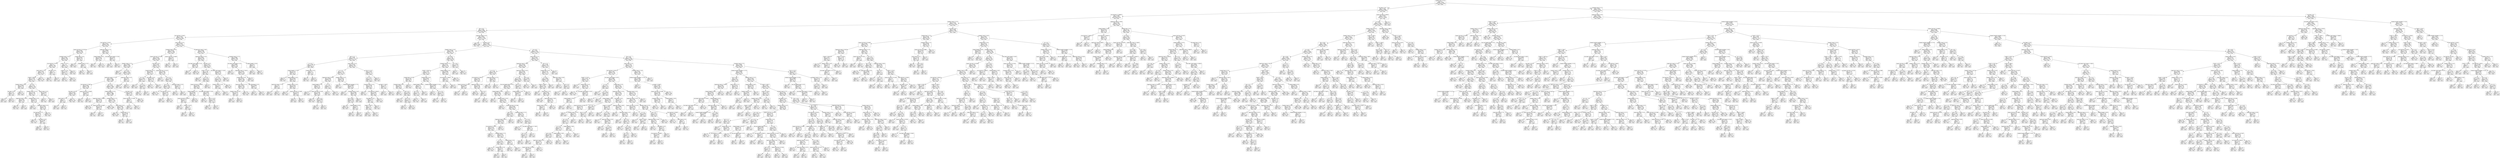 digraph Tree {
node [shape=box] ;
0 [label="content_type <= 12.5\ngini = 0.5\nsamples = 54000\nvalue = [27000, 27000]\nclass = spam"] ;
1 [label="has_html <= 0.5\ngini = 0.2259\nsamples = 24686\nvalue = [3205, 21481]\nclass = ham"] ;
0 -> 1 [labeldistance=2.5, labelangle=45, headlabel="True"] ;
2 [label="raw_mail_len <= 18485.5\ngini = 0.4588\nsamples = 8513\nvalue = [3034, 5479]\nclass = ham"] ;
1 -> 2 ;
3 [label="headers_count <= 17.5\ngini = 0.4149\nsamples = 7559\nvalue = [2220, 5339]\nclass = ham"] ;
2 -> 3 ;
4 [label="the <= 0.5\ngini = 0.3562\nsamples = 6464\nvalue = [1499, 4965]\nclass = ham"] ;
3 -> 4 ;
5 [label="raw_mail_len <= 240.5\ngini = 0.1823\nsamples = 3234\nvalue = [328, 2906]\nclass = ham"] ;
4 -> 5 ;
6 [label="raw_mail_len <= 233.5\ngini = 0.4871\nsamples = 460\nvalue = [193, 267]\nclass = ham"] ;
5 -> 6 ;
7 [label="spaces_over_len <= 0.1314\ngini = 0.3692\nsamples = 348\nvalue = [85, 263]\nclass = ham"] ;
6 -> 7 ;
8 [label="recipient_count <= 6.5\ngini = 0.2381\nsamples = 304\nvalue = [42, 262]\nclass = ham"] ;
7 -> 8 ;
9 [label="raw_mail_len <= 227.0\ngini = 0.2\nsamples = 284\nvalue = [32, 252]\nclass = ham"] ;
8 -> 9 ;
10 [label="parts_count <= 1.5\ngini = 0.168\nsamples = 270\nvalue = [25, 245]\nclass = ham"] ;
9 -> 10 ;
11 [label="mailer <= 505.5\ngini = 0.2748\nsamples = 152\nvalue = [25, 127]\nclass = ham"] ;
10 -> 11 ;
12 [label="headers_count <= 14.5\ngini = 0.4688\nsamples = 24\nvalue = [15, 9]\nclass = spam"] ;
11 -> 12 ;
13 [label="has_link <= 0.5\ngini = 0.18\nsamples = 10\nvalue = [1, 9]\nclass = ham"] ;
12 -> 13 ;
14 [label="gini = 0.0\nsamples = 1\nvalue = [1, 0]\nclass = spam"] ;
13 -> 14 ;
15 [label="gini = 0.0\nsamples = 9\nvalue = [0, 9]\nclass = ham"] ;
13 -> 15 ;
16 [label="gini = 0.0\nsamples = 14\nvalue = [14, 0]\nclass = spam"] ;
12 -> 16 ;
17 [label="of <= 0.5\ngini = 0.144\nsamples = 128\nvalue = [10, 118]\nclass = ham"] ;
11 -> 17 ;
18 [label="headers_count <= 11.5\ngini = 0.1198\nsamples = 125\nvalue = [8, 117]\nclass = ham"] ;
17 -> 18 ;
19 [label="uppercase_count <= 10.5\ngini = 0.029\nsamples = 68\nvalue = [1, 67]\nclass = ham"] ;
18 -> 19 ;
20 [label="gini = 0.0\nsamples = 67\nvalue = [0, 67]\nclass = ham"] ;
19 -> 20 ;
21 [label="gini = 0.0\nsamples = 1\nvalue = [1, 0]\nclass = spam"] ;
19 -> 21 ;
22 [label="recipient_count <= 0.5\ngini = 0.2155\nsamples = 57\nvalue = [7, 50]\nclass = ham"] ;
18 -> 22 ;
23 [label="gini = 0.0\nsamples = 2\nvalue = [2, 0]\nclass = spam"] ;
22 -> 23 ;
24 [label="spell_error_count <= 0.5\ngini = 0.1653\nsamples = 55\nvalue = [5, 50]\nclass = ham"] ;
22 -> 24 ;
25 [label="raw_mail_len <= 1.5\ngini = 0.3512\nsamples = 22\nvalue = [5, 17]\nclass = ham"] ;
24 -> 25 ;
26 [label="gini = 0.0\nsamples = 15\nvalue = [0, 15]\nclass = ham"] ;
25 -> 26 ;
27 [label="has_body <= 0.5\ngini = 0.4082\nsamples = 7\nvalue = [5, 2]\nclass = spam"] ;
25 -> 27 ;
28 [label="gini = 0.0\nsamples = 5\nvalue = [5, 0]\nclass = spam"] ;
27 -> 28 ;
29 [label="gini = 0.0\nsamples = 2\nvalue = [0, 2]\nclass = ham"] ;
27 -> 29 ;
30 [label="gini = 0.0\nsamples = 33\nvalue = [0, 33]\nclass = ham"] ;
24 -> 30 ;
31 [label="parts_count <= 0.5\ngini = 0.4444\nsamples = 3\nvalue = [2, 1]\nclass = spam"] ;
17 -> 31 ;
32 [label="gini = 0.0\nsamples = 1\nvalue = [0, 1]\nclass = ham"] ;
31 -> 32 ;
33 [label="gini = 0.0\nsamples = 2\nvalue = [2, 0]\nclass = spam"] ;
31 -> 33 ;
34 [label="gini = 0.0\nsamples = 118\nvalue = [0, 118]\nclass = ham"] ;
10 -> 34 ;
35 [label="has_link <= 0.5\ngini = 0.5\nsamples = 14\nvalue = [7, 7]\nclass = spam"] ;
9 -> 35 ;
36 [label="gini = 0.0\nsamples = 7\nvalue = [0, 7]\nclass = ham"] ;
35 -> 36 ;
37 [label="gini = 0.0\nsamples = 7\nvalue = [7, 0]\nclass = spam"] ;
35 -> 37 ;
38 [label="mailer <= 412.5\ngini = 0.5\nsamples = 20\nvalue = [10, 10]\nclass = spam"] ;
8 -> 38 ;
39 [label="mailer <= 71.0\ngini = 0.1653\nsamples = 11\nvalue = [10, 1]\nclass = spam"] ;
38 -> 39 ;
40 [label="gini = 0.0\nsamples = 1\nvalue = [0, 1]\nclass = ham"] ;
39 -> 40 ;
41 [label="gini = 0.0\nsamples = 10\nvalue = [10, 0]\nclass = spam"] ;
39 -> 41 ;
42 [label="gini = 0.0\nsamples = 9\nvalue = [0, 9]\nclass = ham"] ;
38 -> 42 ;
43 [label="content_type <= 9.5\ngini = 0.0444\nsamples = 44\nvalue = [43, 1]\nclass = spam"] ;
7 -> 43 ;
44 [label="gini = 0.0\nsamples = 42\nvalue = [42, 0]\nclass = spam"] ;
43 -> 44 ;
45 [label="headers_count <= 12.5\ngini = 0.5\nsamples = 2\nvalue = [1, 1]\nclass = spam"] ;
43 -> 45 ;
46 [label="gini = 0.0\nsamples = 1\nvalue = [0, 1]\nclass = ham"] ;
45 -> 46 ;
47 [label="gini = 0.0\nsamples = 1\nvalue = [1, 0]\nclass = spam"] ;
45 -> 47 ;
48 [label="spell_error_count <= 7.5\ngini = 0.0689\nsamples = 112\nvalue = [108, 4]\nclass = spam"] ;
6 -> 48 ;
49 [label="subject_length <= 8.0\ngini = 0.0183\nsamples = 108\nvalue = [107, 1]\nclass = spam"] ;
48 -> 49 ;
50 [label="gini = 0.0\nsamples = 1\nvalue = [0, 1]\nclass = ham"] ;
49 -> 50 ;
51 [label="gini = 0.0\nsamples = 107\nvalue = [107, 0]\nclass = spam"] ;
49 -> 51 ;
52 [label="raw_body_count_spaces <= 16.0\ngini = 0.375\nsamples = 4\nvalue = [1, 3]\nclass = ham"] ;
48 -> 52 ;
53 [label="gini = 0.0\nsamples = 1\nvalue = [1, 0]\nclass = spam"] ;
52 -> 53 ;
54 [label="gini = 0.0\nsamples = 3\nvalue = [0, 3]\nclass = ham"] ;
52 -> 54 ;
55 [label="parts_count <= 2.5\ngini = 0.0926\nsamples = 2774\nvalue = [135, 2639]\nclass = ham"] ;
5 -> 55 ;
56 [label="recipient_count <= 25.0\ngini = 0.0278\nsamples = 2338\nvalue = [33, 2305]\nclass = ham"] ;
55 -> 56 ;
57 [label="spaces_over_len <= 0.1218\ngini = 0.0254\nsamples = 2333\nvalue = [30, 2303]\nclass = ham"] ;
56 -> 57 ;
58 [label="headers_count <= 1.5\ngini = 0.0085\nsamples = 2102\nvalue = [9, 2093]\nclass = ham"] ;
57 -> 58 ;
59 [label="gini = 0.0\nsamples = 1\nvalue = [1, 0]\nclass = spam"] ;
58 -> 59 ;
60 [label="to <= 4.5\ngini = 0.0076\nsamples = 2101\nvalue = [8, 2093]\nclass = ham"] ;
58 -> 60 ;
61 [label="spell_error_count <= 7.5\ngini = 0.0067\nsamples = 2096\nvalue = [7, 2089]\nclass = ham"] ;
60 -> 61 ;
62 [label="raw_mail_len <= 799.5\ngini = 0.0465\nsamples = 168\nvalue = [4, 164]\nclass = ham"] ;
61 -> 62 ;
63 [label="has_link <= 0.5\ngini = 0.0239\nsamples = 165\nvalue = [2, 163]\nclass = ham"] ;
62 -> 63 ;
64 [label="parts_count <= 1.5\ngini = 0.5\nsamples = 4\nvalue = [2, 2]\nclass = spam"] ;
63 -> 64 ;
65 [label="gini = 0.0\nsamples = 2\nvalue = [2, 0]\nclass = spam"] ;
64 -> 65 ;
66 [label="gini = 0.0\nsamples = 2\nvalue = [0, 2]\nclass = ham"] ;
64 -> 66 ;
67 [label="gini = 0.0\nsamples = 161\nvalue = [0, 161]\nclass = ham"] ;
63 -> 67 ;
68 [label="spaces_over_len <= 0.0436\ngini = 0.4444\nsamples = 3\nvalue = [2, 1]\nclass = spam"] ;
62 -> 68 ;
69 [label="gini = 0.0\nsamples = 1\nvalue = [0, 1]\nclass = ham"] ;
68 -> 69 ;
70 [label="gini = 0.0\nsamples = 2\nvalue = [2, 0]\nclass = spam"] ;
68 -> 70 ;
71 [label="for <= 1.5\ngini = 0.0031\nsamples = 1928\nvalue = [3, 1925]\nclass = ham"] ;
61 -> 71 ;
72 [label="subject_length <= 15.5\ngini = 0.0021\nsamples = 1886\nvalue = [2, 1884]\nclass = ham"] ;
71 -> 72 ;
73 [label="uppercase_count <= 1829.5\ngini = 0.0213\nsamples = 93\nvalue = [1, 92]\nclass = ham"] ;
72 -> 73 ;
74 [label="gini = 0.0\nsamples = 85\nvalue = [0, 85]\nclass = ham"] ;
73 -> 74 ;
75 [label="spaces_over_len <= 0.0007\ngini = 0.2188\nsamples = 8\nvalue = [1, 7]\nclass = ham"] ;
73 -> 75 ;
76 [label="gini = 0.0\nsamples = 7\nvalue = [0, 7]\nclass = ham"] ;
75 -> 76 ;
77 [label="gini = 0.0\nsamples = 1\nvalue = [1, 0]\nclass = spam"] ;
75 -> 77 ;
78 [label="recipient_count <= 1.5\ngini = 0.0011\nsamples = 1793\nvalue = [1, 1792]\nclass = ham"] ;
72 -> 78 ;
79 [label="gini = 0.0\nsamples = 1549\nvalue = [0, 1549]\nclass = ham"] ;
78 -> 79 ;
80 [label="parts_count <= 0.5\ngini = 0.0082\nsamples = 244\nvalue = [1, 243]\nclass = ham"] ;
78 -> 80 ;
81 [label="gini = 0.0\nsamples = 236\nvalue = [0, 236]\nclass = ham"] ;
80 -> 81 ;
82 [label="content_type <= 7.5\ngini = 0.2188\nsamples = 8\nvalue = [1, 7]\nclass = ham"] ;
80 -> 82 ;
83 [label="gini = 0.0\nsamples = 7\nvalue = [0, 7]\nclass = ham"] ;
82 -> 83 ;
84 [label="gini = 0.0\nsamples = 1\nvalue = [1, 0]\nclass = spam"] ;
82 -> 84 ;
85 [label="has_link <= 0.5\ngini = 0.0465\nsamples = 42\nvalue = [1, 41]\nclass = ham"] ;
71 -> 85 ;
86 [label="spaces_over_len <= 0.1003\ngini = 0.5\nsamples = 2\nvalue = [1, 1]\nclass = spam"] ;
85 -> 86 ;
87 [label="gini = 0.0\nsamples = 1\nvalue = [1, 0]\nclass = spam"] ;
86 -> 87 ;
88 [label="gini = 0.0\nsamples = 1\nvalue = [0, 1]\nclass = ham"] ;
86 -> 88 ;
89 [label="gini = 0.0\nsamples = 40\nvalue = [0, 40]\nclass = ham"] ;
85 -> 89 ;
90 [label="spell_error_count <= 4.5\ngini = 0.32\nsamples = 5\nvalue = [1, 4]\nclass = ham"] ;
60 -> 90 ;
91 [label="gini = 0.0\nsamples = 1\nvalue = [1, 0]\nclass = spam"] ;
90 -> 91 ;
92 [label="gini = 0.0\nsamples = 4\nvalue = [0, 4]\nclass = ham"] ;
90 -> 92 ;
93 [label="has_link <= 0.5\ngini = 0.1653\nsamples = 231\nvalue = [21, 210]\nclass = ham"] ;
57 -> 93 ;
94 [label="content_type <= 7.5\ngini = 0.4996\nsamples = 37\nvalue = [18, 19]\nclass = ham"] ;
93 -> 94 ;
95 [label="to <= 3.5\ngini = 0.1884\nsamples = 19\nvalue = [17, 2]\nclass = spam"] ;
94 -> 95 ;
96 [label="gini = 0.0\nsamples = 16\nvalue = [16, 0]\nclass = spam"] ;
95 -> 96 ;
97 [label="of <= 1.5\ngini = 0.4444\nsamples = 3\nvalue = [1, 2]\nclass = ham"] ;
95 -> 97 ;
98 [label="gini = 0.0\nsamples = 2\nvalue = [0, 2]\nclass = ham"] ;
97 -> 98 ;
99 [label="gini = 0.0\nsamples = 1\nvalue = [1, 0]\nclass = spam"] ;
97 -> 99 ;
100 [label="has_dollar <= 0.5\ngini = 0.1049\nsamples = 18\nvalue = [1, 17]\nclass = ham"] ;
94 -> 100 ;
101 [label="gini = 0.0\nsamples = 17\nvalue = [0, 17]\nclass = ham"] ;
100 -> 101 ;
102 [label="gini = 0.0\nsamples = 1\nvalue = [1, 0]\nclass = spam"] ;
100 -> 102 ;
103 [label="spaces_over_len <= 0.1221\ngini = 0.0304\nsamples = 194\nvalue = [3, 191]\nclass = ham"] ;
93 -> 103 ;
104 [label="gini = 0.0\nsamples = 1\nvalue = [1, 0]\nclass = spam"] ;
103 -> 104 ;
105 [label="of <= 2.5\ngini = 0.0205\nsamples = 193\nvalue = [2, 191]\nclass = ham"] ;
103 -> 105 ;
106 [label="for <= 1.5\ngini = 0.0106\nsamples = 187\nvalue = [1, 186]\nclass = ham"] ;
105 -> 106 ;
107 [label="gini = 0.0\nsamples = 176\nvalue = [0, 176]\nclass = ham"] ;
106 -> 107 ;
108 [label="raw_mail_len <= 377.5\ngini = 0.1653\nsamples = 11\nvalue = [1, 10]\nclass = ham"] ;
106 -> 108 ;
109 [label="gini = 0.0\nsamples = 1\nvalue = [1, 0]\nclass = spam"] ;
108 -> 109 ;
110 [label="gini = 0.0\nsamples = 10\nvalue = [0, 10]\nclass = ham"] ;
108 -> 110 ;
111 [label="spell_error_count <= 14.5\ngini = 0.2778\nsamples = 6\nvalue = [1, 5]\nclass = ham"] ;
105 -> 111 ;
112 [label="gini = 0.0\nsamples = 5\nvalue = [0, 5]\nclass = ham"] ;
111 -> 112 ;
113 [label="gini = 0.0\nsamples = 1\nvalue = [1, 0]\nclass = spam"] ;
111 -> 113 ;
114 [label="spaces_over_len <= 0.0653\ngini = 0.48\nsamples = 5\nvalue = [3, 2]\nclass = spam"] ;
56 -> 114 ;
115 [label="gini = 0.0\nsamples = 2\nvalue = [0, 2]\nclass = ham"] ;
114 -> 115 ;
116 [label="gini = 0.0\nsamples = 3\nvalue = [3, 0]\nclass = spam"] ;
114 -> 116 ;
117 [label="spell_error_count <= 59.5\ngini = 0.3584\nsamples = 436\nvalue = [102, 334]\nclass = ham"] ;
55 -> 117 ;
118 [label="uppercase_count <= 22.5\ngini = 0.4901\nsamples = 156\nvalue = [89, 67]\nclass = spam"] ;
117 -> 118 ;
119 [label="raw_body_count_spaces <= 5.0\ngini = 0.054\nsamples = 36\nvalue = [1, 35]\nclass = ham"] ;
118 -> 119 ;
120 [label="gini = 0.0\nsamples = 1\nvalue = [1, 0]\nclass = spam"] ;
119 -> 120 ;
121 [label="gini = 0.0\nsamples = 35\nvalue = [0, 35]\nclass = ham"] ;
119 -> 121 ;
122 [label="has_link <= 0.5\ngini = 0.3911\nsamples = 120\nvalue = [88, 32]\nclass = spam"] ;
118 -> 122 ;
123 [label="mailer <= 122.0\ngini = 0.148\nsamples = 87\nvalue = [80, 7]\nclass = spam"] ;
122 -> 123 ;
124 [label="gini = 0.0\nsamples = 2\nvalue = [0, 2]\nclass = ham"] ;
123 -> 124 ;
125 [label="in <= 4.0\ngini = 0.1107\nsamples = 85\nvalue = [80, 5]\nclass = spam"] ;
123 -> 125 ;
126 [label="spaces_over_len <= 0.0503\ngini = 0.0907\nsamples = 84\nvalue = [80, 4]\nclass = spam"] ;
125 -> 126 ;
127 [label="subject_length <= 2.5\ngini = 0.0308\nsamples = 64\nvalue = [63, 1]\nclass = spam"] ;
126 -> 127 ;
128 [label="spaces_over_len <= 0.0377\ngini = 0.2778\nsamples = 6\nvalue = [5, 1]\nclass = spam"] ;
127 -> 128 ;
129 [label="gini = 0.0\nsamples = 4\nvalue = [4, 0]\nclass = spam"] ;
128 -> 129 ;
130 [label="mailer <= 722.5\ngini = 0.5\nsamples = 2\nvalue = [1, 1]\nclass = spam"] ;
128 -> 130 ;
131 [label="gini = 0.0\nsamples = 1\nvalue = [1, 0]\nclass = spam"] ;
130 -> 131 ;
132 [label="gini = 0.0\nsamples = 1\nvalue = [0, 1]\nclass = ham"] ;
130 -> 132 ;
133 [label="gini = 0.0\nsamples = 58\nvalue = [58, 0]\nclass = spam"] ;
127 -> 133 ;
134 [label="raw_body_count_spaces <= 24.0\ngini = 0.255\nsamples = 20\nvalue = [17, 3]\nclass = spam"] ;
126 -> 134 ;
135 [label="gini = 0.0\nsamples = 2\nvalue = [0, 2]\nclass = ham"] ;
134 -> 135 ;
136 [label="has_cc <= 0.5\ngini = 0.1049\nsamples = 18\nvalue = [17, 1]\nclass = spam"] ;
134 -> 136 ;
137 [label="gini = 0.0\nsamples = 17\nvalue = [17, 0]\nclass = spam"] ;
136 -> 137 ;
138 [label="gini = 0.0\nsamples = 1\nvalue = [0, 1]\nclass = ham"] ;
136 -> 138 ;
139 [label="gini = 0.0\nsamples = 1\nvalue = [0, 1]\nclass = ham"] ;
125 -> 139 ;
140 [label="raw_body_count_spaces <= 118.5\ngini = 0.3673\nsamples = 33\nvalue = [8, 25]\nclass = ham"] ;
122 -> 140 ;
141 [label="in <= 0.5\ngini = 0.1913\nsamples = 28\nvalue = [3, 25]\nclass = ham"] ;
140 -> 141 ;
142 [label="headers_count <= 14.5\ngini = 0.375\nsamples = 4\nvalue = [3, 1]\nclass = spam"] ;
141 -> 142 ;
143 [label="gini = 0.0\nsamples = 1\nvalue = [0, 1]\nclass = ham"] ;
142 -> 143 ;
144 [label="gini = 0.0\nsamples = 3\nvalue = [3, 0]\nclass = spam"] ;
142 -> 144 ;
145 [label="gini = 0.0\nsamples = 24\nvalue = [0, 24]\nclass = ham"] ;
141 -> 145 ;
146 [label="gini = 0.0\nsamples = 5\nvalue = [5, 0]\nclass = spam"] ;
140 -> 146 ;
147 [label="recipient_count <= 17.5\ngini = 0.0885\nsamples = 280\nvalue = [13, 267]\nclass = ham"] ;
117 -> 147 ;
148 [label="raw_body_count_spaces <= 5.5\ngini = 0.0633\nsamples = 275\nvalue = [9, 266]\nclass = ham"] ;
147 -> 148 ;
149 [label="gini = 0.0\nsamples = 3\nvalue = [3, 0]\nclass = spam"] ;
148 -> 149 ;
150 [label="uppercase_count <= 7416.0\ngini = 0.0431\nsamples = 272\nvalue = [6, 266]\nclass = ham"] ;
148 -> 150 ;
151 [label="content_type <= 8.5\ngini = 0.0221\nsamples = 269\nvalue = [3, 266]\nclass = ham"] ;
150 -> 151 ;
152 [label="spell_error_count <= 71.5\ngini = 0.0076\nsamples = 262\nvalue = [1, 261]\nclass = ham"] ;
151 -> 152 ;
153 [label="headers_count <= 14.5\ngini = 0.1975\nsamples = 9\nvalue = [1, 8]\nclass = ham"] ;
152 -> 153 ;
154 [label="gini = 0.0\nsamples = 1\nvalue = [1, 0]\nclass = spam"] ;
153 -> 154 ;
155 [label="gini = 0.0\nsamples = 8\nvalue = [0, 8]\nclass = ham"] ;
153 -> 155 ;
156 [label="gini = 0.0\nsamples = 253\nvalue = [0, 253]\nclass = ham"] ;
152 -> 156 ;
157 [label="has_attachment <= 0.5\ngini = 0.4082\nsamples = 7\nvalue = [2, 5]\nclass = ham"] ;
151 -> 157 ;
158 [label="gini = 0.0\nsamples = 2\nvalue = [2, 0]\nclass = spam"] ;
157 -> 158 ;
159 [label="gini = 0.0\nsamples = 5\nvalue = [0, 5]\nclass = ham"] ;
157 -> 159 ;
160 [label="gini = 0.0\nsamples = 3\nvalue = [3, 0]\nclass = spam"] ;
150 -> 160 ;
161 [label="subject_length <= 45.0\ngini = 0.32\nsamples = 5\nvalue = [4, 1]\nclass = spam"] ;
147 -> 161 ;
162 [label="gini = 0.0\nsamples = 4\nvalue = [4, 0]\nclass = spam"] ;
161 -> 162 ;
163 [label="gini = 0.0\nsamples = 1\nvalue = [0, 1]\nclass = ham"] ;
161 -> 163 ;
164 [label="uppercase_count <= 0.5\ngini = 0.4622\nsamples = 3230\nvalue = [1171, 2059]\nclass = ham"] ;
4 -> 164 ;
165 [label="gini = 0.0\nsamples = 639\nvalue = [0, 639]\nclass = ham"] ;
164 -> 165 ;
166 [label="has_link <= 0.5\ngini = 0.4954\nsamples = 2591\nvalue = [1171, 1420]\nclass = ham"] ;
164 -> 166 ;
167 [label="headers_count <= 14.5\ngini = 0.3999\nsamples = 637\nvalue = [461, 176]\nclass = spam"] ;
166 -> 167 ;
168 [label="and <= 1.5\ngini = 0.4997\nsamples = 273\nvalue = [133, 140]\nclass = ham"] ;
167 -> 168 ;
169 [label="a <= 2.5\ngini = 0.2064\nsamples = 77\nvalue = [68, 9]\nclass = spam"] ;
168 -> 169 ;
170 [label="subject_length <= 7.0\ngini = 0.1123\nsamples = 67\nvalue = [63, 4]\nclass = spam"] ;
169 -> 170 ;
171 [label="gini = 0.0\nsamples = 2\nvalue = [0, 2]\nclass = ham"] ;
170 -> 171 ;
172 [label="subject_length <= 14.5\ngini = 0.0596\nsamples = 65\nvalue = [63, 2]\nclass = spam"] ;
170 -> 172 ;
173 [label="spell_error_count <= 7.0\ngini = 0.32\nsamples = 5\nvalue = [4, 1]\nclass = spam"] ;
172 -> 173 ;
174 [label="gini = 0.0\nsamples = 4\nvalue = [4, 0]\nclass = spam"] ;
173 -> 174 ;
175 [label="gini = 0.0\nsamples = 1\nvalue = [0, 1]\nclass = ham"] ;
173 -> 175 ;
176 [label="headers_count <= 13.5\ngini = 0.0328\nsamples = 60\nvalue = [59, 1]\nclass = spam"] ;
172 -> 176 ;
177 [label="gini = 0.0\nsamples = 51\nvalue = [51, 0]\nclass = spam"] ;
176 -> 177 ;
178 [label="spaces_over_len <= 0.1495\ngini = 0.1975\nsamples = 9\nvalue = [8, 1]\nclass = spam"] ;
176 -> 178 ;
179 [label="gini = 0.0\nsamples = 8\nvalue = [8, 0]\nclass = spam"] ;
178 -> 179 ;
180 [label="gini = 0.0\nsamples = 1\nvalue = [0, 1]\nclass = ham"] ;
178 -> 180 ;
181 [label="content_type <= 6.5\ngini = 0.5\nsamples = 10\nvalue = [5, 5]\nclass = spam"] ;
169 -> 181 ;
182 [label="gini = 0.0\nsamples = 5\nvalue = [0, 5]\nclass = ham"] ;
181 -> 182 ;
183 [label="gini = 0.0\nsamples = 5\nvalue = [5, 0]\nclass = spam"] ;
181 -> 183 ;
184 [label="parts_count <= 2.5\ngini = 0.4433\nsamples = 196\nvalue = [65, 131]\nclass = ham"] ;
168 -> 184 ;
185 [label="in <= 2.5\ngini = 0.2793\nsamples = 143\nvalue = [24, 119]\nclass = ham"] ;
184 -> 185 ;
186 [label="uppercase_count <= 87.5\ngini = 0.4938\nsamples = 45\nvalue = [20, 25]\nclass = ham"] ;
185 -> 186 ;
187 [label="subject_length <= 7.5\ngini = 0.375\nsamples = 32\nvalue = [8, 24]\nclass = ham"] ;
186 -> 187 ;
188 [label="gini = 0.0\nsamples = 4\nvalue = [4, 0]\nclass = spam"] ;
187 -> 188 ;
189 [label="spaces_over_len <= 0.156\ngini = 0.2449\nsamples = 28\nvalue = [4, 24]\nclass = ham"] ;
187 -> 189 ;
190 [label="gini = 0.0\nsamples = 19\nvalue = [0, 19]\nclass = ham"] ;
189 -> 190 ;
191 [label="and <= 2.5\ngini = 0.4938\nsamples = 9\nvalue = [4, 5]\nclass = ham"] ;
189 -> 191 ;
192 [label="gini = 0.0\nsamples = 4\nvalue = [4, 0]\nclass = spam"] ;
191 -> 192 ;
193 [label="gini = 0.0\nsamples = 5\nvalue = [0, 5]\nclass = ham"] ;
191 -> 193 ;
194 [label="a <= 1.0\ngini = 0.142\nsamples = 13\nvalue = [12, 1]\nclass = spam"] ;
186 -> 194 ;
195 [label="gini = 0.0\nsamples = 1\nvalue = [0, 1]\nclass = ham"] ;
194 -> 195 ;
196 [label="gini = 0.0\nsamples = 12\nvalue = [12, 0]\nclass = spam"] ;
194 -> 196 ;
197 [label="headers_count <= 2.0\ngini = 0.0783\nsamples = 98\nvalue = [4, 94]\nclass = ham"] ;
185 -> 197 ;
198 [label="gini = 0.0\nsamples = 1\nvalue = [1, 0]\nclass = spam"] ;
197 -> 198 ;
199 [label="content_transfer_encoding, <= 7.0\ngini = 0.0599\nsamples = 97\nvalue = [3, 94]\nclass = ham"] ;
197 -> 199 ;
200 [label="gini = 0.0\nsamples = 1\nvalue = [1, 0]\nclass = spam"] ;
199 -> 200 ;
201 [label="recipient_count <= 16.5\ngini = 0.0408\nsamples = 96\nvalue = [2, 94]\nclass = ham"] ;
199 -> 201 ;
202 [label="the <= 44.0\ngini = 0.0208\nsamples = 95\nvalue = [1, 94]\nclass = ham"] ;
201 -> 202 ;
203 [label="gini = 0.0\nsamples = 90\nvalue = [0, 90]\nclass = ham"] ;
202 -> 203 ;
204 [label="subject_length <= 53.0\ngini = 0.32\nsamples = 5\nvalue = [1, 4]\nclass = ham"] ;
202 -> 204 ;
205 [label="gini = 0.0\nsamples = 4\nvalue = [0, 4]\nclass = ham"] ;
204 -> 205 ;
206 [label="gini = 0.0\nsamples = 1\nvalue = [1, 0]\nclass = spam"] ;
204 -> 206 ;
207 [label="gini = 0.0\nsamples = 1\nvalue = [1, 0]\nclass = spam"] ;
201 -> 207 ;
208 [label="has_cc <= 0.5\ngini = 0.3503\nsamples = 53\nvalue = [41, 12]\nclass = spam"] ;
184 -> 208 ;
209 [label="in <= 17.5\ngini = 0.2227\nsamples = 47\nvalue = [41, 6]\nclass = spam"] ;
208 -> 209 ;
210 [label="recipient_count <= 0.5\ngini = 0.1298\nsamples = 43\nvalue = [40, 3]\nclass = spam"] ;
209 -> 210 ;
211 [label="gini = 0.0\nsamples = 1\nvalue = [0, 1]\nclass = ham"] ;
210 -> 211 ;
212 [label="raw_mail_len <= 3354.5\ngini = 0.0907\nsamples = 42\nvalue = [40, 2]\nclass = spam"] ;
210 -> 212 ;
213 [label="has_dollar <= 0.5\ngini = 0.2975\nsamples = 11\nvalue = [9, 2]\nclass = spam"] ;
212 -> 213 ;
214 [label="mailer <= 407.0\ngini = 0.18\nsamples = 10\nvalue = [9, 1]\nclass = spam"] ;
213 -> 214 ;
215 [label="gini = 0.0\nsamples = 9\nvalue = [9, 0]\nclass = spam"] ;
214 -> 215 ;
216 [label="gini = 0.0\nsamples = 1\nvalue = [0, 1]\nclass = ham"] ;
214 -> 216 ;
217 [label="gini = 0.0\nsamples = 1\nvalue = [0, 1]\nclass = ham"] ;
213 -> 217 ;
218 [label="gini = 0.0\nsamples = 31\nvalue = [31, 0]\nclass = spam"] ;
212 -> 218 ;
219 [label="mailer <= 156.5\ngini = 0.375\nsamples = 4\nvalue = [1, 3]\nclass = ham"] ;
209 -> 219 ;
220 [label="gini = 0.0\nsamples = 1\nvalue = [1, 0]\nclass = spam"] ;
219 -> 220 ;
221 [label="gini = 0.0\nsamples = 3\nvalue = [0, 3]\nclass = ham"] ;
219 -> 221 ;
222 [label="gini = 0.0\nsamples = 6\nvalue = [0, 6]\nclass = ham"] ;
208 -> 222 ;
223 [label="of <= 30.5\ngini = 0.1782\nsamples = 364\nvalue = [328, 36]\nclass = spam"] ;
167 -> 223 ;
224 [label="recipient_count <= 1.5\ngini = 0.132\nsamples = 352\nvalue = [327, 25]\nclass = spam"] ;
223 -> 224 ;
225 [label="mailer <= 934.5\ngini = 0.318\nsamples = 121\nvalue = [97, 24]\nclass = spam"] ;
224 -> 225 ;
226 [label="content_type <= 9.5\ngini = 0.1435\nsamples = 90\nvalue = [83, 7]\nclass = spam"] ;
225 -> 226 ;
227 [label="recipient_count <= 0.5\ngini = 0.0877\nsamples = 87\nvalue = [83, 4]\nclass = spam"] ;
226 -> 227 ;
228 [label="gini = 0.0\nsamples = 1\nvalue = [0, 1]\nclass = ham"] ;
227 -> 228 ;
229 [label="and <= 5.5\ngini = 0.0673\nsamples = 86\nvalue = [83, 3]\nclass = spam"] ;
227 -> 229 ;
230 [label="gini = 0.0\nsamples = 59\nvalue = [59, 0]\nclass = spam"] ;
229 -> 230 ;
231 [label="the <= 5.5\ngini = 0.1975\nsamples = 27\nvalue = [24, 3]\nclass = spam"] ;
229 -> 231 ;
232 [label="gini = 0.0\nsamples = 3\nvalue = [0, 3]\nclass = ham"] ;
231 -> 232 ;
233 [label="gini = 0.0\nsamples = 24\nvalue = [24, 0]\nclass = spam"] ;
231 -> 233 ;
234 [label="gini = 0.0\nsamples = 3\nvalue = [0, 3]\nclass = ham"] ;
226 -> 234 ;
235 [label="content_type <= 6.5\ngini = 0.4953\nsamples = 31\nvalue = [14, 17]\nclass = ham"] ;
225 -> 235 ;
236 [label="subject_length <= 96.5\ngini = 0.32\nsamples = 15\nvalue = [3, 12]\nclass = ham"] ;
235 -> 236 ;
237 [label="for <= 6.5\ngini = 0.142\nsamples = 13\nvalue = [1, 12]\nclass = ham"] ;
236 -> 237 ;
238 [label="gini = 0.0\nsamples = 12\nvalue = [0, 12]\nclass = ham"] ;
237 -> 238 ;
239 [label="gini = 0.0\nsamples = 1\nvalue = [1, 0]\nclass = spam"] ;
237 -> 239 ;
240 [label="gini = 0.0\nsamples = 2\nvalue = [2, 0]\nclass = spam"] ;
236 -> 240 ;
241 [label="content_transfer_encoding, <= 15.0\ngini = 0.4297\nsamples = 16\nvalue = [11, 5]\nclass = spam"] ;
235 -> 241 ;
242 [label="gini = 0.0\nsamples = 4\nvalue = [0, 4]\nclass = ham"] ;
241 -> 242 ;
243 [label="of <= 17.0\ngini = 0.1528\nsamples = 12\nvalue = [11, 1]\nclass = spam"] ;
241 -> 243 ;
244 [label="gini = 0.0\nsamples = 11\nvalue = [11, 0]\nclass = spam"] ;
243 -> 244 ;
245 [label="gini = 0.0\nsamples = 1\nvalue = [0, 1]\nclass = ham"] ;
243 -> 245 ;
246 [label="subject_length <= 4.5\ngini = 0.0086\nsamples = 231\nvalue = [230, 1]\nclass = spam"] ;
224 -> 246 ;
247 [label="raw_mail_len <= 1068.0\ngini = 0.18\nsamples = 10\nvalue = [9, 1]\nclass = spam"] ;
246 -> 247 ;
248 [label="gini = 0.0\nsamples = 1\nvalue = [0, 1]\nclass = ham"] ;
247 -> 248 ;
249 [label="gini = 0.0\nsamples = 9\nvalue = [9, 0]\nclass = spam"] ;
247 -> 249 ;
250 [label="gini = 0.0\nsamples = 221\nvalue = [221, 0]\nclass = spam"] ;
246 -> 250 ;
251 [label="in <= 10.5\ngini = 0.1528\nsamples = 12\nvalue = [1, 11]\nclass = ham"] ;
223 -> 251 ;
252 [label="gini = 0.0\nsamples = 1\nvalue = [1, 0]\nclass = spam"] ;
251 -> 252 ;
253 [label="gini = 0.0\nsamples = 11\nvalue = [0, 11]\nclass = ham"] ;
251 -> 253 ;
254 [label="of <= 0.5\ngini = 0.4627\nsamples = 1954\nvalue = [710, 1244]\nclass = ham"] ;
166 -> 254 ;
255 [label="parts_count <= 1.5\ngini = 0.4833\nsamples = 612\nvalue = [362, 250]\nclass = spam"] ;
254 -> 255 ;
256 [label="uppercase_count <= 19.5\ngini = 0.4104\nsamples = 482\nvalue = [343, 139]\nclass = spam"] ;
255 -> 256 ;
257 [label="to <= 2.5\ngini = 0.4692\nsamples = 141\nvalue = [53, 88]\nclass = ham"] ;
256 -> 257 ;
258 [label="raw_mail_len <= 259.0\ngini = 0.084\nsamples = 91\nvalue = [4, 87]\nclass = ham"] ;
257 -> 258 ;
259 [label="spaces_over_len <= 0.1211\ngini = 0.4898\nsamples = 7\nvalue = [3, 4]\nclass = ham"] ;
258 -> 259 ;
260 [label="gini = 0.0\nsamples = 4\nvalue = [0, 4]\nclass = ham"] ;
259 -> 260 ;
261 [label="gini = 0.0\nsamples = 3\nvalue = [3, 0]\nclass = spam"] ;
259 -> 261 ;
262 [label="uppercase_count <= 18.5\ngini = 0.0235\nsamples = 84\nvalue = [1, 83]\nclass = ham"] ;
258 -> 262 ;
263 [label="gini = 0.0\nsamples = 82\nvalue = [0, 82]\nclass = ham"] ;
262 -> 263 ;
264 [label="and <= 0.5\ngini = 0.5\nsamples = 2\nvalue = [1, 1]\nclass = spam"] ;
262 -> 264 ;
265 [label="gini = 0.0\nsamples = 1\nvalue = [1, 0]\nclass = spam"] ;
264 -> 265 ;
266 [label="gini = 0.0\nsamples = 1\nvalue = [0, 1]\nclass = ham"] ;
264 -> 266 ;
267 [label="uppercase_count <= 17.5\ngini = 0.0392\nsamples = 50\nvalue = [49, 1]\nclass = spam"] ;
257 -> 267 ;
268 [label="gini = 0.0\nsamples = 49\nvalue = [49, 0]\nclass = spam"] ;
267 -> 268 ;
269 [label="gini = 0.0\nsamples = 1\nvalue = [0, 1]\nclass = ham"] ;
267 -> 269 ;
270 [label="spell_error_count <= 32.5\ngini = 0.2544\nsamples = 341\nvalue = [290, 51]\nclass = spam"] ;
256 -> 270 ;
271 [label="a <= 2.5\ngini = 0.1658\nsamples = 318\nvalue = [289, 29]\nclass = spam"] ;
270 -> 271 ;
272 [label="has_non_english_chars <= 0.5\ngini = 0.1323\nsamples = 309\nvalue = [287, 22]\nclass = spam"] ;
271 -> 272 ;
273 [label="subject_length <= 10.0\ngini = 0.1165\nsamples = 306\nvalue = [287, 19]\nclass = spam"] ;
272 -> 273 ;
274 [label="gini = 0.0\nsamples = 2\nvalue = [0, 2]\nclass = ham"] ;
273 -> 274 ;
275 [label="headers_count <= 10.0\ngini = 0.1056\nsamples = 304\nvalue = [287, 17]\nclass = spam"] ;
273 -> 275 ;
276 [label="gini = 0.0\nsamples = 2\nvalue = [0, 2]\nclass = ham"] ;
275 -> 276 ;
277 [label="spaces_over_len <= 0.1198\ngini = 0.0944\nsamples = 302\nvalue = [287, 15]\nclass = spam"] ;
275 -> 277 ;
278 [label="and <= 3.5\ngini = 0.0456\nsamples = 257\nvalue = [251, 6]\nclass = spam"] ;
277 -> 278 ;
279 [label="uppercase_count <= 91.0\ngini = 0.0309\nsamples = 255\nvalue = [251, 4]\nclass = spam"] ;
278 -> 279 ;
280 [label="raw_mail_len <= 279.5\ngini = 0.0233\nsamples = 254\nvalue = [251, 3]\nclass = spam"] ;
279 -> 280 ;
281 [label="gini = 0.0\nsamples = 1\nvalue = [0, 1]\nclass = ham"] ;
280 -> 281 ;
282 [label="recipient_count <= 7.0\ngini = 0.0157\nsamples = 253\nvalue = [251, 2]\nclass = spam"] ;
280 -> 282 ;
283 [label="a <= 1.5\ngini = 0.0079\nsamples = 251\nvalue = [250, 1]\nclass = spam"] ;
282 -> 283 ;
284 [label="gini = 0.0\nsamples = 247\nvalue = [247, 0]\nclass = spam"] ;
283 -> 284 ;
285 [label="content_type <= 3.0\ngini = 0.375\nsamples = 4\nvalue = [3, 1]\nclass = spam"] ;
283 -> 285 ;
286 [label="gini = 0.0\nsamples = 3\nvalue = [3, 0]\nclass = spam"] ;
285 -> 286 ;
287 [label="gini = 0.0\nsamples = 1\nvalue = [0, 1]\nclass = ham"] ;
285 -> 287 ;
288 [label="content_type <= 3.0\ngini = 0.5\nsamples = 2\nvalue = [1, 1]\nclass = spam"] ;
282 -> 288 ;
289 [label="gini = 0.0\nsamples = 1\nvalue = [0, 1]\nclass = ham"] ;
288 -> 289 ;
290 [label="gini = 0.0\nsamples = 1\nvalue = [1, 0]\nclass = spam"] ;
288 -> 290 ;
291 [label="gini = 0.0\nsamples = 1\nvalue = [0, 1]\nclass = ham"] ;
279 -> 291 ;
292 [label="gini = 0.0\nsamples = 2\nvalue = [0, 2]\nclass = ham"] ;
278 -> 292 ;
293 [label="uppercase_count <= 21.5\ngini = 0.32\nsamples = 45\nvalue = [36, 9]\nclass = spam"] ;
277 -> 293 ;
294 [label="gini = 0.0\nsamples = 4\nvalue = [0, 4]\nclass = ham"] ;
293 -> 294 ;
295 [label="in <= 0.5\ngini = 0.2142\nsamples = 41\nvalue = [36, 5]\nclass = spam"] ;
293 -> 295 ;
296 [label="gini = 0.0\nsamples = 31\nvalue = [31, 0]\nclass = spam"] ;
295 -> 296 ;
297 [label="raw_body_count_spaces <= 138.5\ngini = 0.5\nsamples = 10\nvalue = [5, 5]\nclass = spam"] ;
295 -> 297 ;
298 [label="for <= 2.5\ngini = 0.2778\nsamples = 6\nvalue = [1, 5]\nclass = ham"] ;
297 -> 298 ;
299 [label="gini = 0.0\nsamples = 5\nvalue = [0, 5]\nclass = ham"] ;
298 -> 299 ;
300 [label="gini = 0.0\nsamples = 1\nvalue = [1, 0]\nclass = spam"] ;
298 -> 300 ;
301 [label="gini = 0.0\nsamples = 4\nvalue = [4, 0]\nclass = spam"] ;
297 -> 301 ;
302 [label="gini = 0.0\nsamples = 3\nvalue = [0, 3]\nclass = ham"] ;
272 -> 302 ;
303 [label="and <= 1.5\ngini = 0.3457\nsamples = 9\nvalue = [2, 7]\nclass = ham"] ;
271 -> 303 ;
304 [label="subject_length <= 25.5\ngini = 0.4444\nsamples = 3\nvalue = [2, 1]\nclass = spam"] ;
303 -> 304 ;
305 [label="gini = 0.0\nsamples = 1\nvalue = [0, 1]\nclass = ham"] ;
304 -> 305 ;
306 [label="gini = 0.0\nsamples = 2\nvalue = [2, 0]\nclass = spam"] ;
304 -> 306 ;
307 [label="gini = 0.0\nsamples = 6\nvalue = [0, 6]\nclass = ham"] ;
303 -> 307 ;
308 [label="the <= 5.5\ngini = 0.0832\nsamples = 23\nvalue = [1, 22]\nclass = ham"] ;
270 -> 308 ;
309 [label="gini = 0.0\nsamples = 22\nvalue = [0, 22]\nclass = ham"] ;
308 -> 309 ;
310 [label="gini = 0.0\nsamples = 1\nvalue = [1, 0]\nclass = spam"] ;
308 -> 310 ;
311 [label="and <= 7.0\ngini = 0.2496\nsamples = 130\nvalue = [19, 111]\nclass = ham"] ;
255 -> 311 ;
312 [label="content_type <= 6.5\ngini = 0.1761\nsamples = 123\nvalue = [12, 111]\nclass = ham"] ;
311 -> 312 ;
313 [label="a <= 9.5\ngini = 0.0868\nsamples = 110\nvalue = [5, 105]\nclass = ham"] ;
312 -> 313 ;
314 [label="mailer <= 209.5\ngini = 0.0707\nsamples = 109\nvalue = [4, 105]\nclass = ham"] ;
313 -> 314 ;
315 [label="gini = 0.0\nsamples = 1\nvalue = [1, 0]\nclass = spam"] ;
314 -> 315 ;
316 [label="parts_count <= 2.5\ngini = 0.054\nsamples = 108\nvalue = [3, 105]\nclass = ham"] ;
314 -> 316 ;
317 [label="gini = 0.0\nsamples = 88\nvalue = [0, 88]\nclass = ham"] ;
316 -> 317 ;
318 [label="spell_error_count <= 29.5\ngini = 0.255\nsamples = 20\nvalue = [3, 17]\nclass = ham"] ;
316 -> 318 ;
319 [label="headers_count <= 13.5\ngini = 0.375\nsamples = 4\nvalue = [3, 1]\nclass = spam"] ;
318 -> 319 ;
320 [label="gini = 0.0\nsamples = 1\nvalue = [0, 1]\nclass = ham"] ;
319 -> 320 ;
321 [label="gini = 0.0\nsamples = 3\nvalue = [3, 0]\nclass = spam"] ;
319 -> 321 ;
322 [label="gini = 0.0\nsamples = 16\nvalue = [0, 16]\nclass = ham"] ;
318 -> 322 ;
323 [label="gini = 0.0\nsamples = 1\nvalue = [1, 0]\nclass = spam"] ;
313 -> 323 ;
324 [label="spell_error_count <= 46.5\ngini = 0.497\nsamples = 13\nvalue = [7, 6]\nclass = spam"] ;
312 -> 324 ;
325 [label="gini = 0.0\nsamples = 5\nvalue = [5, 0]\nclass = spam"] ;
324 -> 325 ;
326 [label="and <= 1.0\ngini = 0.375\nsamples = 8\nvalue = [2, 6]\nclass = ham"] ;
324 -> 326 ;
327 [label="gini = 0.0\nsamples = 6\nvalue = [0, 6]\nclass = ham"] ;
326 -> 327 ;
328 [label="gini = 0.0\nsamples = 2\nvalue = [2, 0]\nclass = spam"] ;
326 -> 328 ;
329 [label="gini = 0.0\nsamples = 7\nvalue = [7, 0]\nclass = spam"] ;
311 -> 329 ;
330 [label="the <= 6.5\ngini = 0.3841\nsamples = 1342\nvalue = [348, 994]\nclass = ham"] ;
254 -> 330 ;
331 [label="parts_count <= 1.5\ngini = 0.2146\nsamples = 720\nvalue = [88, 632]\nclass = ham"] ;
330 -> 331 ;
332 [label="raw_mail_len <= 633.5\ngini = 0.306\nsamples = 419\nvalue = [79, 340]\nclass = ham"] ;
331 -> 332 ;
333 [label="mailer <= 175.5\ngini = 0.0575\nsamples = 135\nvalue = [4, 131]\nclass = ham"] ;
332 -> 333 ;
334 [label="gini = 0.0\nsamples = 1\nvalue = [1, 0]\nclass = spam"] ;
333 -> 334 ;
335 [label="content_type <= 3.0\ngini = 0.0438\nsamples = 134\nvalue = [3, 131]\nclass = ham"] ;
333 -> 335 ;
336 [label="gini = 0.0\nsamples = 122\nvalue = [0, 122]\nclass = ham"] ;
335 -> 336 ;
337 [label="raw_body_count_spaces <= 54.5\ngini = 0.375\nsamples = 12\nvalue = [3, 9]\nclass = ham"] ;
335 -> 337 ;
338 [label="subject_length <= 29.5\ngini = 0.375\nsamples = 4\nvalue = [3, 1]\nclass = spam"] ;
337 -> 338 ;
339 [label="gini = 0.0\nsamples = 3\nvalue = [3, 0]\nclass = spam"] ;
338 -> 339 ;
340 [label="gini = 0.0\nsamples = 1\nvalue = [0, 1]\nclass = ham"] ;
338 -> 340 ;
341 [label="gini = 0.0\nsamples = 8\nvalue = [0, 8]\nclass = ham"] ;
337 -> 341 ;
342 [label="raw_body_count_spaces <= 87.5\ngini = 0.3887\nsamples = 284\nvalue = [75, 209]\nclass = ham"] ;
332 -> 342 ;
343 [label="a <= 0.5\ngini = 0.375\nsamples = 20\nvalue = [15, 5]\nclass = spam"] ;
342 -> 343 ;
344 [label="gini = 0.0\nsamples = 11\nvalue = [11, 0]\nclass = spam"] ;
343 -> 344 ;
345 [label="of <= 3.5\ngini = 0.4938\nsamples = 9\nvalue = [4, 5]\nclass = ham"] ;
343 -> 345 ;
346 [label="gini = 0.0\nsamples = 5\nvalue = [0, 5]\nclass = ham"] ;
345 -> 346 ;
347 [label="gini = 0.0\nsamples = 4\nvalue = [4, 0]\nclass = spam"] ;
345 -> 347 ;
348 [label="content_type <= 3.0\ngini = 0.3512\nsamples = 264\nvalue = [60, 204]\nclass = ham"] ;
342 -> 348 ;
349 [label="uppercase_count <= 73.0\ngini = 0.4344\nsamples = 138\nvalue = [44, 94]\nclass = ham"] ;
348 -> 349 ;
350 [label="subject_length <= 52.5\ngini = 0.2542\nsamples = 87\nvalue = [13, 74]\nclass = ham"] ;
349 -> 350 ;
351 [label="spaces_over_len <= 0.1057\ngini = 0.1229\nsamples = 76\nvalue = [5, 71]\nclass = ham"] ;
350 -> 351 ;
352 [label="gini = 0.0\nsamples = 1\nvalue = [1, 0]\nclass = spam"] ;
351 -> 352 ;
353 [label="headers_count <= 15.5\ngini = 0.101\nsamples = 75\nvalue = [4, 71]\nclass = ham"] ;
351 -> 353 ;
354 [label="for <= 3.5\ngini = 0.0778\nsamples = 74\nvalue = [3, 71]\nclass = ham"] ;
353 -> 354 ;
355 [label="to <= 5.5\ngini = 0.054\nsamples = 72\nvalue = [2, 70]\nclass = ham"] ;
354 -> 355 ;
356 [label="and <= 0.5\ngini = 0.0294\nsamples = 67\nvalue = [1, 66]\nclass = ham"] ;
355 -> 356 ;
357 [label="spell_error_count <= 3.5\ngini = 0.1327\nsamples = 14\nvalue = [1, 13]\nclass = ham"] ;
356 -> 357 ;
358 [label="spaces_over_len <= 0.1525\ngini = 0.4444\nsamples = 3\nvalue = [1, 2]\nclass = ham"] ;
357 -> 358 ;
359 [label="gini = 0.0\nsamples = 1\nvalue = [1, 0]\nclass = spam"] ;
358 -> 359 ;
360 [label="gini = 0.0\nsamples = 2\nvalue = [0, 2]\nclass = ham"] ;
358 -> 360 ;
361 [label="gini = 0.0\nsamples = 11\nvalue = [0, 11]\nclass = ham"] ;
357 -> 361 ;
362 [label="gini = 0.0\nsamples = 53\nvalue = [0, 53]\nclass = ham"] ;
356 -> 362 ;
363 [label="subject_length <= 39.5\ngini = 0.32\nsamples = 5\nvalue = [1, 4]\nclass = ham"] ;
355 -> 363 ;
364 [label="gini = 0.0\nsamples = 4\nvalue = [0, 4]\nclass = ham"] ;
363 -> 364 ;
365 [label="gini = 0.0\nsamples = 1\nvalue = [1, 0]\nclass = spam"] ;
363 -> 365 ;
366 [label="subject_length <= 28.0\ngini = 0.5\nsamples = 2\nvalue = [1, 1]\nclass = spam"] ;
354 -> 366 ;
367 [label="gini = 0.0\nsamples = 1\nvalue = [0, 1]\nclass = ham"] ;
366 -> 367 ;
368 [label="gini = 0.0\nsamples = 1\nvalue = [1, 0]\nclass = spam"] ;
366 -> 368 ;
369 [label="gini = 0.0\nsamples = 1\nvalue = [1, 0]\nclass = spam"] ;
353 -> 369 ;
370 [label="of <= 3.0\ngini = 0.3967\nsamples = 11\nvalue = [8, 3]\nclass = spam"] ;
350 -> 370 ;
371 [label="has_cc <= 0.5\ngini = 0.375\nsamples = 4\nvalue = [1, 3]\nclass = ham"] ;
370 -> 371 ;
372 [label="gini = 0.0\nsamples = 3\nvalue = [0, 3]\nclass = ham"] ;
371 -> 372 ;
373 [label="gini = 0.0\nsamples = 1\nvalue = [1, 0]\nclass = spam"] ;
371 -> 373 ;
374 [label="gini = 0.0\nsamples = 7\nvalue = [7, 0]\nclass = spam"] ;
370 -> 374 ;
375 [label="has_dollar <= 0.5\ngini = 0.4767\nsamples = 51\nvalue = [31, 20]\nclass = spam"] ;
349 -> 375 ;
376 [label="mailer <= 1140.5\ngini = 0.2188\nsamples = 24\nvalue = [21, 3]\nclass = spam"] ;
375 -> 376 ;
377 [label="gini = 0.0\nsamples = 1\nvalue = [0, 1]\nclass = ham"] ;
376 -> 377 ;
378 [label="to <= 0.5\ngini = 0.1588\nsamples = 23\nvalue = [21, 2]\nclass = spam"] ;
376 -> 378 ;
379 [label="gini = 0.0\nsamples = 1\nvalue = [0, 1]\nclass = ham"] ;
378 -> 379 ;
380 [label="spell_error_count <= 24.0\ngini = 0.0868\nsamples = 22\nvalue = [21, 1]\nclass = spam"] ;
378 -> 380 ;
381 [label="gini = 0.0\nsamples = 19\nvalue = [19, 0]\nclass = spam"] ;
380 -> 381 ;
382 [label="a <= 2.0\ngini = 0.4444\nsamples = 3\nvalue = [2, 1]\nclass = spam"] ;
380 -> 382 ;
383 [label="gini = 0.0\nsamples = 2\nvalue = [2, 0]\nclass = spam"] ;
382 -> 383 ;
384 [label="gini = 0.0\nsamples = 1\nvalue = [0, 1]\nclass = ham"] ;
382 -> 384 ;
385 [label="uppercase_count <= 86.0\ngini = 0.4664\nsamples = 27\nvalue = [10, 17]\nclass = ham"] ;
375 -> 385 ;
386 [label="gini = 0.0\nsamples = 5\nvalue = [5, 0]\nclass = spam"] ;
385 -> 386 ;
387 [label="spell_error_count <= 5.5\ngini = 0.3512\nsamples = 22\nvalue = [5, 17]\nclass = ham"] ;
385 -> 387 ;
388 [label="gini = 0.0\nsamples = 2\nvalue = [2, 0]\nclass = spam"] ;
387 -> 388 ;
389 [label="the <= 3.5\ngini = 0.255\nsamples = 20\nvalue = [3, 17]\nclass = ham"] ;
387 -> 389 ;
390 [label="gini = 0.0\nsamples = 11\nvalue = [0, 11]\nclass = ham"] ;
389 -> 390 ;
391 [label="of <= 5.5\ngini = 0.4444\nsamples = 9\nvalue = [3, 6]\nclass = ham"] ;
389 -> 391 ;
392 [label="for <= 3.0\ngini = 0.375\nsamples = 4\nvalue = [3, 1]\nclass = spam"] ;
391 -> 392 ;
393 [label="gini = 0.0\nsamples = 1\nvalue = [0, 1]\nclass = ham"] ;
392 -> 393 ;
394 [label="gini = 0.0\nsamples = 3\nvalue = [3, 0]\nclass = spam"] ;
392 -> 394 ;
395 [label="gini = 0.0\nsamples = 5\nvalue = [0, 5]\nclass = ham"] ;
391 -> 395 ;
396 [label="recipient_count <= 3.0\ngini = 0.2217\nsamples = 126\nvalue = [16, 110]\nclass = ham"] ;
348 -> 396 ;
397 [label="uppercase_count <= 52.5\ngini = 0.189\nsamples = 123\nvalue = [13, 110]\nclass = ham"] ;
396 -> 397 ;
398 [label="spaces_over_len <= 0.1275\ngini = 0.4444\nsamples = 18\nvalue = [6, 12]\nclass = ham"] ;
397 -> 398 ;
399 [label="gini = 0.0\nsamples = 9\nvalue = [0, 9]\nclass = ham"] ;
398 -> 399 ;
400 [label="a <= 1.0\ngini = 0.4444\nsamples = 9\nvalue = [6, 3]\nclass = spam"] ;
398 -> 400 ;
401 [label="gini = 0.0\nsamples = 2\nvalue = [0, 2]\nclass = ham"] ;
400 -> 401 ;
402 [label="mailer <= 430.0\ngini = 0.2449\nsamples = 7\nvalue = [6, 1]\nclass = spam"] ;
400 -> 402 ;
403 [label="gini = 0.0\nsamples = 1\nvalue = [0, 1]\nclass = ham"] ;
402 -> 403 ;
404 [label="gini = 0.0\nsamples = 6\nvalue = [6, 0]\nclass = spam"] ;
402 -> 404 ;
405 [label="headers_count <= 13.5\ngini = 0.1244\nsamples = 105\nvalue = [7, 98]\nclass = ham"] ;
397 -> 405 ;
406 [label="the <= 3.5\ngini = 0.3122\nsamples = 31\nvalue = [6, 25]\nclass = ham"] ;
405 -> 406 ;
407 [label="uppercase_count <= 96.0\ngini = 0.497\nsamples = 13\nvalue = [6, 7]\nclass = ham"] ;
406 -> 407 ;
408 [label="gini = 0.0\nsamples = 5\nvalue = [0, 5]\nclass = ham"] ;
407 -> 408 ;
409 [label="has_dollar <= 0.5\ngini = 0.375\nsamples = 8\nvalue = [6, 2]\nclass = spam"] ;
407 -> 409 ;
410 [label="raw_mail_len <= 1568.0\ngini = 0.4444\nsamples = 3\nvalue = [1, 2]\nclass = ham"] ;
409 -> 410 ;
411 [label="gini = 0.0\nsamples = 1\nvalue = [1, 0]\nclass = spam"] ;
410 -> 411 ;
412 [label="gini = 0.0\nsamples = 2\nvalue = [0, 2]\nclass = ham"] ;
410 -> 412 ;
413 [label="gini = 0.0\nsamples = 5\nvalue = [5, 0]\nclass = spam"] ;
409 -> 413 ;
414 [label="gini = 0.0\nsamples = 18\nvalue = [0, 18]\nclass = ham"] ;
406 -> 414 ;
415 [label="raw_mail_len <= 7559.5\ngini = 0.0267\nsamples = 74\nvalue = [1, 73]\nclass = ham"] ;
405 -> 415 ;
416 [label="gini = 0.0\nsamples = 72\nvalue = [0, 72]\nclass = ham"] ;
415 -> 416 ;
417 [label="parts_count <= 0.5\ngini = 0.5\nsamples = 2\nvalue = [1, 1]\nclass = spam"] ;
415 -> 417 ;
418 [label="gini = 0.0\nsamples = 1\nvalue = [1, 0]\nclass = spam"] ;
417 -> 418 ;
419 [label="gini = 0.0\nsamples = 1\nvalue = [0, 1]\nclass = ham"] ;
417 -> 419 ;
420 [label="gini = 0.0\nsamples = 3\nvalue = [3, 0]\nclass = spam"] ;
396 -> 420 ;
421 [label="recipient_count <= 14.0\ngini = 0.058\nsamples = 301\nvalue = [9, 292]\nclass = ham"] ;
331 -> 421 ;
422 [label="content_transfer_encoding, <= 13.0\ngini = 0.0395\nsamples = 298\nvalue = [6, 292]\nclass = ham"] ;
421 -> 422 ;
423 [label="gini = 0.0\nsamples = 1\nvalue = [1, 0]\nclass = spam"] ;
422 -> 423 ;
424 [label="mailer <= 548.5\ngini = 0.0331\nsamples = 297\nvalue = [5, 292]\nclass = ham"] ;
422 -> 424 ;
425 [label="spaces_over_len <= 0.1028\ngini = 0.2285\nsamples = 38\nvalue = [5, 33]\nclass = ham"] ;
424 -> 425 ;
426 [label="recipient_count <= 5.5\ngini = 0.0588\nsamples = 33\nvalue = [1, 32]\nclass = ham"] ;
425 -> 426 ;
427 [label="gini = 0.0\nsamples = 32\nvalue = [0, 32]\nclass = ham"] ;
426 -> 427 ;
428 [label="gini = 0.0\nsamples = 1\nvalue = [1, 0]\nclass = spam"] ;
426 -> 428 ;
429 [label="subject_length <= 50.0\ngini = 0.32\nsamples = 5\nvalue = [4, 1]\nclass = spam"] ;
425 -> 429 ;
430 [label="gini = 0.0\nsamples = 4\nvalue = [4, 0]\nclass = spam"] ;
429 -> 430 ;
431 [label="gini = 0.0\nsamples = 1\nvalue = [0, 1]\nclass = ham"] ;
429 -> 431 ;
432 [label="gini = 0.0\nsamples = 259\nvalue = [0, 259]\nclass = ham"] ;
424 -> 432 ;
433 [label="gini = 0.0\nsamples = 3\nvalue = [3, 0]\nclass = spam"] ;
421 -> 433 ;
434 [label="recipient_count <= 1.5\ngini = 0.4866\nsamples = 622\nvalue = [260, 362]\nclass = ham"] ;
330 -> 434 ;
435 [label="content_transfer_encoding, <= 17.0\ngini = 0.4585\nsamples = 545\nvalue = [194, 351]\nclass = ham"] ;
434 -> 435 ;
436 [label="the <= 26.5\ngini = 0.447\nsamples = 86\nvalue = [57, 29]\nclass = spam"] ;
435 -> 436 ;
437 [label="uppercase_count <= 1305.0\ngini = 0.4861\nsamples = 48\nvalue = [20, 28]\nclass = ham"] ;
436 -> 437 ;
438 [label="subject_length <= 40.5\ngini = 0.3878\nsamples = 38\nvalue = [10, 28]\nclass = ham"] ;
437 -> 438 ;
439 [label="raw_body_count_spaces <= 246.5\ngini = 0.18\nsamples = 20\nvalue = [2, 18]\nclass = ham"] ;
438 -> 439 ;
440 [label="raw_body_count_spaces <= 174.0\ngini = 0.5\nsamples = 4\nvalue = [2, 2]\nclass = spam"] ;
439 -> 440 ;
441 [label="gini = 0.0\nsamples = 2\nvalue = [0, 2]\nclass = ham"] ;
440 -> 441 ;
442 [label="gini = 0.0\nsamples = 2\nvalue = [2, 0]\nclass = spam"] ;
440 -> 442 ;
443 [label="gini = 0.0\nsamples = 16\nvalue = [0, 16]\nclass = ham"] ;
439 -> 443 ;
444 [label="subject_length <= 61.5\ngini = 0.4938\nsamples = 18\nvalue = [8, 10]\nclass = ham"] ;
438 -> 444 ;
445 [label="spell_error_count <= 70.0\ngini = 0.4898\nsamples = 14\nvalue = [8, 6]\nclass = spam"] ;
444 -> 445 ;
446 [label="content_transfer_encoding, <= 4.0\ngini = 0.2449\nsamples = 7\nvalue = [6, 1]\nclass = spam"] ;
445 -> 446 ;
447 [label="gini = 0.0\nsamples = 1\nvalue = [0, 1]\nclass = ham"] ;
446 -> 447 ;
448 [label="gini = 0.0\nsamples = 6\nvalue = [6, 0]\nclass = spam"] ;
446 -> 448 ;
449 [label="a <= 12.0\ngini = 0.4082\nsamples = 7\nvalue = [2, 5]\nclass = ham"] ;
445 -> 449 ;
450 [label="gini = 0.0\nsamples = 5\nvalue = [0, 5]\nclass = ham"] ;
449 -> 450 ;
451 [label="gini = 0.0\nsamples = 2\nvalue = [2, 0]\nclass = spam"] ;
449 -> 451 ;
452 [label="gini = 0.0\nsamples = 4\nvalue = [0, 4]\nclass = ham"] ;
444 -> 452 ;
453 [label="gini = 0.0\nsamples = 10\nvalue = [10, 0]\nclass = spam"] ;
437 -> 453 ;
454 [label="parts_count <= 1.5\ngini = 0.0512\nsamples = 38\nvalue = [37, 1]\nclass = spam"] ;
436 -> 454 ;
455 [label="gini = 0.0\nsamples = 37\nvalue = [37, 0]\nclass = spam"] ;
454 -> 455 ;
456 [label="gini = 0.0\nsamples = 1\nvalue = [0, 1]\nclass = ham"] ;
454 -> 456 ;
457 [label="headers_count <= 11.5\ngini = 0.4188\nsamples = 459\nvalue = [137, 322]\nclass = ham"] ;
435 -> 457 ;
458 [label="subject_length <= 40.5\ngini = 0.2268\nsamples = 23\nvalue = [20, 3]\nclass = spam"] ;
457 -> 458 ;
459 [label="headers_count <= 2.0\ngini = 0.0907\nsamples = 21\nvalue = [20, 1]\nclass = spam"] ;
458 -> 459 ;
460 [label="of <= 12.0\ngini = 0.5\nsamples = 2\nvalue = [1, 1]\nclass = spam"] ;
459 -> 460 ;
461 [label="gini = 0.0\nsamples = 1\nvalue = [1, 0]\nclass = spam"] ;
460 -> 461 ;
462 [label="gini = 0.0\nsamples = 1\nvalue = [0, 1]\nclass = ham"] ;
460 -> 462 ;
463 [label="gini = 0.0\nsamples = 19\nvalue = [19, 0]\nclass = spam"] ;
459 -> 463 ;
464 [label="gini = 0.0\nsamples = 2\nvalue = [0, 2]\nclass = ham"] ;
458 -> 464 ;
465 [label="mailer <= 497.5\ngini = 0.3927\nsamples = 436\nvalue = [117, 319]\nclass = ham"] ;
457 -> 465 ;
466 [label="mailer <= 218.0\ngini = 0.4753\nsamples = 36\nvalue = [22, 14]\nclass = spam"] ;
465 -> 466 ;
467 [label="headers_count <= 14.5\ngini = 0.3599\nsamples = 17\nvalue = [4, 13]\nclass = ham"] ;
466 -> 467 ;
468 [label="mailer <= 168.0\ngini = 0.4444\nsamples = 6\nvalue = [4, 2]\nclass = spam"] ;
467 -> 468 ;
469 [label="gini = 0.0\nsamples = 4\nvalue = [4, 0]\nclass = spam"] ;
468 -> 469 ;
470 [label="gini = 0.0\nsamples = 2\nvalue = [0, 2]\nclass = ham"] ;
468 -> 470 ;
471 [label="gini = 0.0\nsamples = 11\nvalue = [0, 11]\nclass = ham"] ;
467 -> 471 ;
472 [label="a <= 1.0\ngini = 0.0997\nsamples = 19\nvalue = [18, 1]\nclass = spam"] ;
466 -> 472 ;
473 [label="gini = 0.0\nsamples = 1\nvalue = [0, 1]\nclass = ham"] ;
472 -> 473 ;
474 [label="gini = 0.0\nsamples = 18\nvalue = [18, 0]\nclass = spam"] ;
472 -> 474 ;
475 [label="parts_count <= 1.5\ngini = 0.3622\nsamples = 400\nvalue = [95, 305]\nclass = ham"] ;
465 -> 475 ;
476 [label="has_dollar <= 0.5\ngini = 0.4543\nsamples = 215\nvalue = [75, 140]\nclass = ham"] ;
475 -> 476 ;
477 [label="headers_count <= 12.5\ngini = 0.4998\nsamples = 94\nvalue = [48, 46]\nclass = spam"] ;
476 -> 477 ;
478 [label="for <= 5.0\ngini = 0.2449\nsamples = 21\nvalue = [3, 18]\nclass = ham"] ;
477 -> 478 ;
479 [label="and <= 1.5\ngini = 0.18\nsamples = 20\nvalue = [2, 18]\nclass = ham"] ;
478 -> 479 ;
480 [label="gini = 0.0\nsamples = 1\nvalue = [1, 0]\nclass = spam"] ;
479 -> 480 ;
481 [label="content_type <= 9.0\ngini = 0.0997\nsamples = 19\nvalue = [1, 18]\nclass = ham"] ;
479 -> 481 ;
482 [label="gini = 0.0\nsamples = 14\nvalue = [0, 14]\nclass = ham"] ;
481 -> 482 ;
483 [label="raw_mail_len <= 2670.5\ngini = 0.32\nsamples = 5\nvalue = [1, 4]\nclass = ham"] ;
481 -> 483 ;
484 [label="gini = 0.0\nsamples = 1\nvalue = [1, 0]\nclass = spam"] ;
483 -> 484 ;
485 [label="gini = 0.0\nsamples = 4\nvalue = [0, 4]\nclass = ham"] ;
483 -> 485 ;
486 [label="gini = 0.0\nsamples = 1\nvalue = [1, 0]\nclass = spam"] ;
478 -> 486 ;
487 [label="spaces_over_len <= 0.1157\ngini = 0.4729\nsamples = 73\nvalue = [45, 28]\nclass = spam"] ;
477 -> 487 ;
488 [label="of <= 12.5\ngini = 0.2188\nsamples = 16\nvalue = [2, 14]\nclass = ham"] ;
487 -> 488 ;
489 [label="subject_length <= 50.5\ngini = 0.1244\nsamples = 15\nvalue = [1, 14]\nclass = ham"] ;
488 -> 489 ;
490 [label="gini = 0.0\nsamples = 13\nvalue = [0, 13]\nclass = ham"] ;
489 -> 490 ;
491 [label="has_non_english_chars <= 0.5\ngini = 0.5\nsamples = 2\nvalue = [1, 1]\nclass = spam"] ;
489 -> 491 ;
492 [label="gini = 0.0\nsamples = 1\nvalue = [0, 1]\nclass = ham"] ;
491 -> 492 ;
493 [label="gini = 0.0\nsamples = 1\nvalue = [1, 0]\nclass = spam"] ;
491 -> 493 ;
494 [label="gini = 0.0\nsamples = 1\nvalue = [1, 0]\nclass = spam"] ;
488 -> 494 ;
495 [label="content_type <= 3.0\ngini = 0.3706\nsamples = 57\nvalue = [43, 14]\nclass = spam"] ;
487 -> 495 ;
496 [label="has_non_english_chars <= 0.5\ngini = 0.0768\nsamples = 25\nvalue = [24, 1]\nclass = spam"] ;
495 -> 496 ;
497 [label="gini = 0.0\nsamples = 21\nvalue = [21, 0]\nclass = spam"] ;
496 -> 497 ;
498 [label="raw_mail_len <= 3441.0\ngini = 0.375\nsamples = 4\nvalue = [3, 1]\nclass = spam"] ;
496 -> 498 ;
499 [label="gini = 0.0\nsamples = 1\nvalue = [0, 1]\nclass = ham"] ;
498 -> 499 ;
500 [label="gini = 0.0\nsamples = 3\nvalue = [3, 0]\nclass = spam"] ;
498 -> 500 ;
501 [label="a <= 6.5\ngini = 0.4824\nsamples = 32\nvalue = [19, 13]\nclass = spam"] ;
495 -> 501 ;
502 [label="spaces_over_len <= 0.1522\ngini = 0.4915\nsamples = 23\nvalue = [10, 13]\nclass = ham"] ;
501 -> 502 ;
503 [label="spell_error_count <= 8.0\ngini = 0.4938\nsamples = 18\nvalue = [10, 8]\nclass = spam"] ;
502 -> 503 ;
504 [label="and <= 2.5\ngini = 0.2778\nsamples = 6\nvalue = [1, 5]\nclass = ham"] ;
503 -> 504 ;
505 [label="gini = 0.0\nsamples = 1\nvalue = [1, 0]\nclass = spam"] ;
504 -> 505 ;
506 [label="gini = 0.0\nsamples = 5\nvalue = [0, 5]\nclass = ham"] ;
504 -> 506 ;
507 [label="spaces_over_len <= 0.1244\ngini = 0.375\nsamples = 12\nvalue = [9, 3]\nclass = spam"] ;
503 -> 507 ;
508 [label="gini = 0.0\nsamples = 3\nvalue = [0, 3]\nclass = ham"] ;
507 -> 508 ;
509 [label="gini = 0.0\nsamples = 9\nvalue = [9, 0]\nclass = spam"] ;
507 -> 509 ;
510 [label="gini = 0.0\nsamples = 5\nvalue = [0, 5]\nclass = ham"] ;
502 -> 510 ;
511 [label="gini = 0.0\nsamples = 9\nvalue = [9, 0]\nclass = spam"] ;
501 -> 511 ;
512 [label="the <= 46.0\ngini = 0.3467\nsamples = 121\nvalue = [27, 94]\nclass = ham"] ;
476 -> 512 ;
513 [label="raw_mail_len <= 4716.0\ngini = 0.2934\nsamples = 112\nvalue = [20, 92]\nclass = ham"] ;
512 -> 513 ;
514 [label="the <= 10.5\ngini = 0.4543\nsamples = 43\nvalue = [15, 28]\nclass = ham"] ;
513 -> 514 ;
515 [label="spaces_over_len <= 0.1837\ngini = 0.1244\nsamples = 15\nvalue = [1, 14]\nclass = ham"] ;
514 -> 515 ;
516 [label="gini = 0.0\nsamples = 14\nvalue = [0, 14]\nclass = ham"] ;
515 -> 516 ;
517 [label="gini = 0.0\nsamples = 1\nvalue = [1, 0]\nclass = spam"] ;
515 -> 517 ;
518 [label="subject_length <= 52.5\ngini = 0.5\nsamples = 28\nvalue = [14, 14]\nclass = spam"] ;
514 -> 518 ;
519 [label="a <= 4.5\ngini = 0.4764\nsamples = 23\nvalue = [14, 9]\nclass = spam"] ;
518 -> 519 ;
520 [label="uppercase_count <= 141.5\ngini = 0.42\nsamples = 10\nvalue = [3, 7]\nclass = ham"] ;
519 -> 520 ;
521 [label="gini = 0.0\nsamples = 6\nvalue = [0, 6]\nclass = ham"] ;
520 -> 521 ;
522 [label="spell_error_count <= 97.5\ngini = 0.375\nsamples = 4\nvalue = [3, 1]\nclass = spam"] ;
520 -> 522 ;
523 [label="gini = 0.0\nsamples = 3\nvalue = [3, 0]\nclass = spam"] ;
522 -> 523 ;
524 [label="gini = 0.0\nsamples = 1\nvalue = [0, 1]\nclass = ham"] ;
522 -> 524 ;
525 [label="to <= 19.0\ngini = 0.2604\nsamples = 13\nvalue = [11, 2]\nclass = spam"] ;
519 -> 525 ;
526 [label="spaces_over_len <= 0.1151\ngini = 0.1528\nsamples = 12\nvalue = [11, 1]\nclass = spam"] ;
525 -> 526 ;
527 [label="gini = 0.0\nsamples = 1\nvalue = [0, 1]\nclass = ham"] ;
526 -> 527 ;
528 [label="gini = 0.0\nsamples = 11\nvalue = [11, 0]\nclass = spam"] ;
526 -> 528 ;
529 [label="gini = 0.0\nsamples = 1\nvalue = [0, 1]\nclass = ham"] ;
525 -> 529 ;
530 [label="gini = 0.0\nsamples = 5\nvalue = [0, 5]\nclass = ham"] ;
518 -> 530 ;
531 [label="for <= 3.5\ngini = 0.1344\nsamples = 69\nvalue = [5, 64]\nclass = ham"] ;
513 -> 531 ;
532 [label="is_mulipart <= 0.5\ngini = 0.48\nsamples = 5\nvalue = [3, 2]\nclass = spam"] ;
531 -> 532 ;
533 [label="gini = 0.0\nsamples = 3\nvalue = [3, 0]\nclass = spam"] ;
532 -> 533 ;
534 [label="gini = 0.0\nsamples = 2\nvalue = [0, 2]\nclass = ham"] ;
532 -> 534 ;
535 [label="and <= 50.5\ngini = 0.0605\nsamples = 64\nvalue = [2, 62]\nclass = ham"] ;
531 -> 535 ;
536 [label="raw_mail_len <= 6437.5\ngini = 0.0312\nsamples = 63\nvalue = [1, 62]\nclass = ham"] ;
535 -> 536 ;
537 [label="raw_mail_len <= 6165.0\ngini = 0.1244\nsamples = 15\nvalue = [1, 14]\nclass = ham"] ;
536 -> 537 ;
538 [label="gini = 0.0\nsamples = 14\nvalue = [0, 14]\nclass = ham"] ;
537 -> 538 ;
539 [label="gini = 0.0\nsamples = 1\nvalue = [1, 0]\nclass = spam"] ;
537 -> 539 ;
540 [label="gini = 0.0\nsamples = 48\nvalue = [0, 48]\nclass = ham"] ;
536 -> 540 ;
541 [label="gini = 0.0\nsamples = 1\nvalue = [1, 0]\nclass = spam"] ;
535 -> 541 ;
542 [label="headers_count <= 12.5\ngini = 0.3457\nsamples = 9\nvalue = [7, 2]\nclass = spam"] ;
512 -> 542 ;
543 [label="gini = 0.0\nsamples = 1\nvalue = [0, 1]\nclass = ham"] ;
542 -> 543 ;
544 [label="spell_error_count <= 303.5\ngini = 0.2188\nsamples = 8\nvalue = [7, 1]\nclass = spam"] ;
542 -> 544 ;
545 [label="gini = 0.0\nsamples = 7\nvalue = [7, 0]\nclass = spam"] ;
544 -> 545 ;
546 [label="gini = 0.0\nsamples = 1\nvalue = [0, 1]\nclass = ham"] ;
544 -> 546 ;
547 [label="the <= 15.5\ngini = 0.1928\nsamples = 185\nvalue = [20, 165]\nclass = ham"] ;
475 -> 547 ;
548 [label="uppercase_count <= 1125.0\ngini = 0.0196\nsamples = 101\nvalue = [1, 100]\nclass = ham"] ;
547 -> 548 ;
549 [label="gini = 0.0\nsamples = 98\nvalue = [0, 98]\nclass = ham"] ;
548 -> 549 ;
550 [label="spaces_over_len <= 0.0471\ngini = 0.4444\nsamples = 3\nvalue = [1, 2]\nclass = ham"] ;
548 -> 550 ;
551 [label="gini = 0.0\nsamples = 2\nvalue = [0, 2]\nclass = ham"] ;
550 -> 551 ;
552 [label="gini = 0.0\nsamples = 1\nvalue = [1, 0]\nclass = spam"] ;
550 -> 552 ;
553 [label="headers_count <= 15.5\ngini = 0.3501\nsamples = 84\nvalue = [19, 65]\nclass = ham"] ;
547 -> 553 ;
554 [label="parts_count <= 2.5\ngini = 0.4522\nsamples = 55\nvalue = [19, 36]\nclass = ham"] ;
553 -> 554 ;
555 [label="spell_error_count <= 13.5\ngini = 0.1327\nsamples = 28\nvalue = [2, 26]\nclass = ham"] ;
554 -> 555 ;
556 [label="gini = 0.0\nsamples = 2\nvalue = [2, 0]\nclass = spam"] ;
555 -> 556 ;
557 [label="gini = 0.0\nsamples = 26\nvalue = [0, 26]\nclass = ham"] ;
555 -> 557 ;
558 [label="spell_error_count <= 350.5\ngini = 0.4664\nsamples = 27\nvalue = [17, 10]\nclass = spam"] ;
554 -> 558 ;
559 [label="a <= 30.0\ngini = 0.3084\nsamples = 21\nvalue = [17, 4]\nclass = spam"] ;
558 -> 559 ;
560 [label="and <= 30.0\ngini = 0.1884\nsamples = 19\nvalue = [17, 2]\nclass = spam"] ;
559 -> 560 ;
561 [label="gini = 0.0\nsamples = 13\nvalue = [13, 0]\nclass = spam"] ;
560 -> 561 ;
562 [label="raw_mail_len <= 6701.0\ngini = 0.4444\nsamples = 6\nvalue = [4, 2]\nclass = spam"] ;
560 -> 562 ;
563 [label="gini = 0.0\nsamples = 2\nvalue = [0, 2]\nclass = ham"] ;
562 -> 563 ;
564 [label="gini = 0.0\nsamples = 4\nvalue = [4, 0]\nclass = spam"] ;
562 -> 564 ;
565 [label="gini = 0.0\nsamples = 2\nvalue = [0, 2]\nclass = ham"] ;
559 -> 565 ;
566 [label="gini = 0.0\nsamples = 6\nvalue = [0, 6]\nclass = ham"] ;
558 -> 566 ;
567 [label="gini = 0.0\nsamples = 29\nvalue = [0, 29]\nclass = ham"] ;
553 -> 567 ;
568 [label="has_cc <= 0.5\ngini = 0.2449\nsamples = 77\nvalue = [66, 11]\nclass = spam"] ;
434 -> 568 ;
569 [label="content_transfer_encoding, <= 10.5\ngini = 0.0894\nsamples = 64\nvalue = [61, 3]\nclass = spam"] ;
568 -> 569 ;
570 [label="gini = 0.0\nsamples = 2\nvalue = [0, 2]\nclass = ham"] ;
569 -> 570 ;
571 [label="has_non_english_chars <= 0.5\ngini = 0.0317\nsamples = 62\nvalue = [61, 1]\nclass = spam"] ;
569 -> 571 ;
572 [label="gini = 0.0\nsamples = 59\nvalue = [59, 0]\nclass = spam"] ;
571 -> 572 ;
573 [label="raw_body_count_spaces <= 1026.0\ngini = 0.4444\nsamples = 3\nvalue = [2, 1]\nclass = spam"] ;
571 -> 573 ;
574 [label="gini = 0.0\nsamples = 2\nvalue = [2, 0]\nclass = spam"] ;
573 -> 574 ;
575 [label="gini = 0.0\nsamples = 1\nvalue = [0, 1]\nclass = ham"] ;
573 -> 575 ;
576 [label="headers_count <= 15.5\ngini = 0.4734\nsamples = 13\nvalue = [5, 8]\nclass = ham"] ;
568 -> 576 ;
577 [label="of <= 25.0\ngini = 0.1975\nsamples = 9\nvalue = [1, 8]\nclass = ham"] ;
576 -> 577 ;
578 [label="gini = 0.0\nsamples = 8\nvalue = [0, 8]\nclass = ham"] ;
577 -> 578 ;
579 [label="gini = 0.0\nsamples = 1\nvalue = [1, 0]\nclass = spam"] ;
577 -> 579 ;
580 [label="gini = 0.0\nsamples = 4\nvalue = [4, 0]\nclass = spam"] ;
576 -> 580 ;
581 [label="has_link <= 0.5\ngini = 0.4498\nsamples = 1095\nvalue = [721, 374]\nclass = spam"] ;
3 -> 581 ;
582 [label="content_type <= 7.5\ngini = 0.1904\nsamples = 563\nvalue = [503, 60]\nclass = spam"] ;
581 -> 582 ;
583 [label="spaces_over_len <= 0.0166\ngini = 0.0995\nsamples = 514\nvalue = [487, 27]\nclass = spam"] ;
582 -> 583 ;
584 [label="uppercase_count <= 50.0\ngini = 0.3658\nsamples = 83\nvalue = [63, 20]\nclass = spam"] ;
583 -> 584 ;
585 [label="mailer <= 933.5\ngini = 0.0317\nsamples = 62\nvalue = [61, 1]\nclass = spam"] ;
584 -> 585 ;
586 [label="gini = 0.0\nsamples = 56\nvalue = [56, 0]\nclass = spam"] ;
585 -> 586 ;
587 [label="headers_count <= 19.5\ngini = 0.2778\nsamples = 6\nvalue = [5, 1]\nclass = spam"] ;
585 -> 587 ;
588 [label="raw_body_count_spaces <= 2.5\ngini = 0.5\nsamples = 2\nvalue = [1, 1]\nclass = spam"] ;
587 -> 588 ;
589 [label="gini = 0.0\nsamples = 1\nvalue = [0, 1]\nclass = ham"] ;
588 -> 589 ;
590 [label="gini = 0.0\nsamples = 1\nvalue = [1, 0]\nclass = spam"] ;
588 -> 590 ;
591 [label="gini = 0.0\nsamples = 4\nvalue = [4, 0]\nclass = spam"] ;
587 -> 591 ;
592 [label="mailer <= 1225.0\ngini = 0.1723\nsamples = 21\nvalue = [2, 19]\nclass = ham"] ;
584 -> 592 ;
593 [label="gini = 0.0\nsamples = 19\nvalue = [0, 19]\nclass = ham"] ;
592 -> 593 ;
594 [label="gini = 0.0\nsamples = 2\nvalue = [2, 0]\nclass = spam"] ;
592 -> 594 ;
595 [label="uppercase_count <= 1.0\ngini = 0.032\nsamples = 431\nvalue = [424, 7]\nclass = spam"] ;
583 -> 595 ;
596 [label="spaces_over_len <= 0.325\ngini = 0.5\nsamples = 2\nvalue = [1, 1]\nclass = spam"] ;
595 -> 596 ;
597 [label="gini = 0.0\nsamples = 1\nvalue = [1, 0]\nclass = spam"] ;
596 -> 597 ;
598 [label="gini = 0.0\nsamples = 1\nvalue = [0, 1]\nclass = ham"] ;
596 -> 598 ;
599 [label="of <= 7.5\ngini = 0.0276\nsamples = 429\nvalue = [423, 6]\nclass = spam"] ;
595 -> 599 ;
600 [label="the <= 13.5\ngini = 0.006\nsamples = 335\nvalue = [334, 1]\nclass = spam"] ;
599 -> 600 ;
601 [label="gini = 0.0\nsamples = 302\nvalue = [302, 0]\nclass = spam"] ;
600 -> 601 ;
602 [label="spell_error_count <= 4.5\ngini = 0.0588\nsamples = 33\nvalue = [32, 1]\nclass = spam"] ;
600 -> 602 ;
603 [label="gini = 0.0\nsamples = 1\nvalue = [0, 1]\nclass = ham"] ;
602 -> 603 ;
604 [label="gini = 0.0\nsamples = 32\nvalue = [32, 0]\nclass = spam"] ;
602 -> 604 ;
605 [label="uppercase_count <= 95.0\ngini = 0.1007\nsamples = 94\nvalue = [89, 5]\nclass = spam"] ;
599 -> 605 ;
606 [label="the <= 9.5\ngini = 0.5\nsamples = 6\nvalue = [3, 3]\nclass = spam"] ;
605 -> 606 ;
607 [label="gini = 0.0\nsamples = 2\nvalue = [0, 2]\nclass = ham"] ;
606 -> 607 ;
608 [label="for <= 4.5\ngini = 0.375\nsamples = 4\nvalue = [3, 1]\nclass = spam"] ;
606 -> 608 ;
609 [label="gini = 0.0\nsamples = 3\nvalue = [3, 0]\nclass = spam"] ;
608 -> 609 ;
610 [label="gini = 0.0\nsamples = 1\nvalue = [0, 1]\nclass = ham"] ;
608 -> 610 ;
611 [label="mailer <= 275.0\ngini = 0.0444\nsamples = 88\nvalue = [86, 2]\nclass = spam"] ;
605 -> 611 ;
612 [label="spaces_over_len <= 0.1156\ngini = 0.5\nsamples = 2\nvalue = [1, 1]\nclass = spam"] ;
611 -> 612 ;
613 [label="gini = 0.0\nsamples = 1\nvalue = [0, 1]\nclass = ham"] ;
612 -> 613 ;
614 [label="gini = 0.0\nsamples = 1\nvalue = [1, 0]\nclass = spam"] ;
612 -> 614 ;
615 [label="raw_mail_len <= 2236.0\ngini = 0.023\nsamples = 86\nvalue = [85, 1]\nclass = spam"] ;
611 -> 615 ;
616 [label="has_dollar <= 0.5\ngini = 0.2449\nsamples = 7\nvalue = [6, 1]\nclass = spam"] ;
615 -> 616 ;
617 [label="gini = 0.0\nsamples = 6\nvalue = [6, 0]\nclass = spam"] ;
616 -> 617 ;
618 [label="gini = 0.0\nsamples = 1\nvalue = [0, 1]\nclass = ham"] ;
616 -> 618 ;
619 [label="gini = 0.0\nsamples = 79\nvalue = [79, 0]\nclass = spam"] ;
615 -> 619 ;
620 [label="recipient_count <= 1.5\ngini = 0.4398\nsamples = 49\nvalue = [16, 33]\nclass = ham"] ;
582 -> 620 ;
621 [label="spaces_over_len <= 0.2088\ngini = 0.1928\nsamples = 37\nvalue = [4, 33]\nclass = ham"] ;
620 -> 621 ;
622 [label="parts_count <= 2.5\ngini = 0.1078\nsamples = 35\nvalue = [2, 33]\nclass = ham"] ;
621 -> 622 ;
623 [label="gini = 0.0\nsamples = 32\nvalue = [0, 32]\nclass = ham"] ;
622 -> 623 ;
624 [label="and <= 16.5\ngini = 0.4444\nsamples = 3\nvalue = [2, 1]\nclass = spam"] ;
622 -> 624 ;
625 [label="gini = 0.0\nsamples = 2\nvalue = [2, 0]\nclass = spam"] ;
624 -> 625 ;
626 [label="gini = 0.0\nsamples = 1\nvalue = [0, 1]\nclass = ham"] ;
624 -> 626 ;
627 [label="gini = 0.0\nsamples = 2\nvalue = [2, 0]\nclass = spam"] ;
621 -> 627 ;
628 [label="gini = 0.0\nsamples = 12\nvalue = [12, 0]\nclass = spam"] ;
620 -> 628 ;
629 [label="headers_count <= 20.5\ngini = 0.4837\nsamples = 532\nvalue = [218, 314]\nclass = ham"] ;
581 -> 629 ;
630 [label="content_type <= 3.0\ngini = 0.4375\nsamples = 430\nvalue = [139, 291]\nclass = ham"] ;
629 -> 630 ;
631 [label="subject_length <= 29.0\ngini = 0.0928\nsamples = 41\nvalue = [39, 2]\nclass = spam"] ;
630 -> 631 ;
632 [label="gini = 0.0\nsamples = 2\nvalue = [0, 2]\nclass = ham"] ;
631 -> 632 ;
633 [label="gini = 0.0\nsamples = 39\nvalue = [39, 0]\nclass = spam"] ;
631 -> 633 ;
634 [label="recipient_count <= 1.5\ngini = 0.382\nsamples = 389\nvalue = [100, 289]\nclass = ham"] ;
630 -> 634 ;
635 [label="in <= 9.5\ngini = 0.3025\nsamples = 323\nvalue = [60, 263]\nclass = ham"] ;
634 -> 635 ;
636 [label="spaces_over_len <= 0.2363\ngini = 0.2407\nsamples = 293\nvalue = [41, 252]\nclass = ham"] ;
635 -> 636 ;
637 [label="headers_count <= 18.5\ngini = 0.2277\nsamples = 290\nvalue = [38, 252]\nclass = ham"] ;
636 -> 637 ;
638 [label="raw_mail_len <= 392.0\ngini = 0.1372\nsamples = 162\nvalue = [12, 150]\nclass = ham"] ;
637 -> 638 ;
639 [label="mailer <= 292.5\ngini = 0.4444\nsamples = 3\nvalue = [2, 1]\nclass = spam"] ;
638 -> 639 ;
640 [label="gini = 0.0\nsamples = 1\nvalue = [0, 1]\nclass = ham"] ;
639 -> 640 ;
641 [label="gini = 0.0\nsamples = 2\nvalue = [2, 0]\nclass = spam"] ;
639 -> 641 ;
642 [label="mailer <= 503.5\ngini = 0.1179\nsamples = 159\nvalue = [10, 149]\nclass = ham"] ;
638 -> 642 ;
643 [label="spell_error_count <= 1.5\ngini = 0.2449\nsamples = 49\nvalue = [7, 42]\nclass = ham"] ;
642 -> 643 ;
644 [label="gini = 0.0\nsamples = 1\nvalue = [1, 0]\nclass = spam"] ;
643 -> 644 ;
645 [label="spell_error_count <= 372.5\ngini = 0.2188\nsamples = 48\nvalue = [6, 42]\nclass = ham"] ;
643 -> 645 ;
646 [label="and <= 3.5\ngini = 0.1901\nsamples = 47\nvalue = [5, 42]\nclass = ham"] ;
645 -> 646 ;
647 [label="gini = 0.0\nsamples = 29\nvalue = [0, 29]\nclass = ham"] ;
646 -> 647 ;
648 [label="a <= 0.5\ngini = 0.4012\nsamples = 18\nvalue = [5, 13]\nclass = ham"] ;
646 -> 648 ;
649 [label="gini = 0.0\nsamples = 3\nvalue = [3, 0]\nclass = spam"] ;
648 -> 649 ;
650 [label="spaces_over_len <= 0.0791\ngini = 0.2311\nsamples = 15\nvalue = [2, 13]\nclass = ham"] ;
648 -> 650 ;
651 [label="gini = 0.0\nsamples = 1\nvalue = [1, 0]\nclass = spam"] ;
650 -> 651 ;
652 [label="a <= 11.5\ngini = 0.1327\nsamples = 14\nvalue = [1, 13]\nclass = ham"] ;
650 -> 652 ;
653 [label="gini = 0.0\nsamples = 11\nvalue = [0, 11]\nclass = ham"] ;
652 -> 653 ;
654 [label="raw_body_count_spaces <= 493.5\ngini = 0.4444\nsamples = 3\nvalue = [1, 2]\nclass = ham"] ;
652 -> 654 ;
655 [label="gini = 0.0\nsamples = 1\nvalue = [1, 0]\nclass = spam"] ;
654 -> 655 ;
656 [label="gini = 0.0\nsamples = 2\nvalue = [0, 2]\nclass = ham"] ;
654 -> 656 ;
657 [label="gini = 0.0\nsamples = 1\nvalue = [1, 0]\nclass = spam"] ;
645 -> 657 ;
658 [label="the <= 30.5\ngini = 0.0531\nsamples = 110\nvalue = [3, 107]\nclass = ham"] ;
642 -> 658 ;
659 [label="for <= 9.5\ngini = 0.0364\nsamples = 108\nvalue = [2, 106]\nclass = ham"] ;
658 -> 659 ;
660 [label="subject_length <= 30.5\ngini = 0.0192\nsamples = 103\nvalue = [1, 102]\nclass = ham"] ;
659 -> 660 ;
661 [label="the <= 16.0\ngini = 0.1528\nsamples = 12\nvalue = [1, 11]\nclass = ham"] ;
660 -> 661 ;
662 [label="gini = 0.0\nsamples = 11\nvalue = [0, 11]\nclass = ham"] ;
661 -> 662 ;
663 [label="gini = 0.0\nsamples = 1\nvalue = [1, 0]\nclass = spam"] ;
661 -> 663 ;
664 [label="gini = 0.0\nsamples = 91\nvalue = [0, 91]\nclass = ham"] ;
660 -> 664 ;
665 [label="subject_length <= 52.5\ngini = 0.32\nsamples = 5\nvalue = [1, 4]\nclass = ham"] ;
659 -> 665 ;
666 [label="gini = 0.0\nsamples = 4\nvalue = [0, 4]\nclass = ham"] ;
665 -> 666 ;
667 [label="gini = 0.0\nsamples = 1\nvalue = [1, 0]\nclass = spam"] ;
665 -> 667 ;
668 [label="spaces_over_len <= 0.1062\ngini = 0.5\nsamples = 2\nvalue = [1, 1]\nclass = spam"] ;
658 -> 668 ;
669 [label="gini = 0.0\nsamples = 1\nvalue = [0, 1]\nclass = ham"] ;
668 -> 669 ;
670 [label="gini = 0.0\nsamples = 1\nvalue = [1, 0]\nclass = spam"] ;
668 -> 670 ;
671 [label="parts_count <= 2.5\ngini = 0.3237\nsamples = 128\nvalue = [26, 102]\nclass = ham"] ;
637 -> 671 ;
672 [label="mailer <= 1284.0\ngini = 0.2524\nsamples = 108\nvalue = [16, 92]\nclass = ham"] ;
671 -> 672 ;
673 [label="for <= 9.5\ngini = 0.12\nsamples = 78\nvalue = [5, 73]\nclass = ham"] ;
672 -> 673 ;
674 [label="spell_error_count <= 3.0\ngini = 0.0758\nsamples = 76\nvalue = [3, 73]\nclass = ham"] ;
673 -> 674 ;
675 [label="uppercase_count <= 31.5\ngini = 0.4082\nsamples = 7\nvalue = [2, 5]\nclass = ham"] ;
674 -> 675 ;
676 [label="gini = 0.0\nsamples = 5\nvalue = [0, 5]\nclass = ham"] ;
675 -> 676 ;
677 [label="gini = 0.0\nsamples = 2\nvalue = [2, 0]\nclass = spam"] ;
675 -> 677 ;
678 [label="for <= 4.5\ngini = 0.0286\nsamples = 69\nvalue = [1, 68]\nclass = ham"] ;
674 -> 678 ;
679 [label="gini = 0.0\nsamples = 63\nvalue = [0, 63]\nclass = ham"] ;
678 -> 679 ;
680 [label="spell_error_count <= 13.5\ngini = 0.2778\nsamples = 6\nvalue = [1, 5]\nclass = ham"] ;
678 -> 680 ;
681 [label="gini = 0.0\nsamples = 1\nvalue = [1, 0]\nclass = spam"] ;
680 -> 681 ;
682 [label="gini = 0.0\nsamples = 5\nvalue = [0, 5]\nclass = ham"] ;
680 -> 682 ;
683 [label="gini = 0.0\nsamples = 2\nvalue = [2, 0]\nclass = spam"] ;
673 -> 683 ;
684 [label="in <= 2.5\ngini = 0.4644\nsamples = 30\nvalue = [11, 19]\nclass = ham"] ;
672 -> 684 ;
685 [label="to <= 0.5\ngini = 0.2311\nsamples = 15\nvalue = [2, 13]\nclass = ham"] ;
684 -> 685 ;
686 [label="gini = 0.0\nsamples = 1\nvalue = [1, 0]\nclass = spam"] ;
685 -> 686 ;
687 [label="content_type <= 9.0\ngini = 0.1327\nsamples = 14\nvalue = [1, 13]\nclass = ham"] ;
685 -> 687 ;
688 [label="a <= 2.0\ngini = 0.375\nsamples = 4\nvalue = [1, 3]\nclass = ham"] ;
687 -> 688 ;
689 [label="gini = 0.0\nsamples = 1\nvalue = [1, 0]\nclass = spam"] ;
688 -> 689 ;
690 [label="gini = 0.0\nsamples = 3\nvalue = [0, 3]\nclass = ham"] ;
688 -> 690 ;
691 [label="gini = 0.0\nsamples = 10\nvalue = [0, 10]\nclass = ham"] ;
687 -> 691 ;
692 [label="and <= 10.5\ngini = 0.48\nsamples = 15\nvalue = [9, 6]\nclass = spam"] ;
684 -> 692 ;
693 [label="spell_error_count <= 5.0\ngini = 0.18\nsamples = 10\nvalue = [9, 1]\nclass = spam"] ;
692 -> 693 ;
694 [label="gini = 0.0\nsamples = 1\nvalue = [0, 1]\nclass = ham"] ;
693 -> 694 ;
695 [label="gini = 0.0\nsamples = 9\nvalue = [9, 0]\nclass = spam"] ;
693 -> 695 ;
696 [label="gini = 0.0\nsamples = 5\nvalue = [0, 5]\nclass = ham"] ;
692 -> 696 ;
697 [label="spaces_over_len <= 0.1013\ngini = 0.5\nsamples = 20\nvalue = [10, 10]\nclass = spam"] ;
671 -> 697 ;
698 [label="content_type <= 6.5\ngini = 0.2975\nsamples = 11\nvalue = [2, 9]\nclass = ham"] ;
697 -> 698 ;
699 [label="the <= 12.0\ngini = 0.18\nsamples = 10\nvalue = [1, 9]\nclass = ham"] ;
698 -> 699 ;
700 [label="gini = 0.0\nsamples = 8\nvalue = [0, 8]\nclass = ham"] ;
699 -> 700 ;
701 [label="spell_error_count <= 73.0\ngini = 0.5\nsamples = 2\nvalue = [1, 1]\nclass = spam"] ;
699 -> 701 ;
702 [label="gini = 0.0\nsamples = 1\nvalue = [1, 0]\nclass = spam"] ;
701 -> 702 ;
703 [label="gini = 0.0\nsamples = 1\nvalue = [0, 1]\nclass = ham"] ;
701 -> 703 ;
704 [label="gini = 0.0\nsamples = 1\nvalue = [1, 0]\nclass = spam"] ;
698 -> 704 ;
705 [label="of <= 15.0\ngini = 0.1975\nsamples = 9\nvalue = [8, 1]\nclass = spam"] ;
697 -> 705 ;
706 [label="gini = 0.0\nsamples = 8\nvalue = [8, 0]\nclass = spam"] ;
705 -> 706 ;
707 [label="gini = 0.0\nsamples = 1\nvalue = [0, 1]\nclass = ham"] ;
705 -> 707 ;
708 [label="gini = 0.0\nsamples = 3\nvalue = [3, 0]\nclass = spam"] ;
636 -> 708 ;
709 [label="and <= 23.5\ngini = 0.4644\nsamples = 30\nvalue = [19, 11]\nclass = spam"] ;
635 -> 709 ;
710 [label="raw_mail_len <= 3639.5\ngini = 0.1107\nsamples = 17\nvalue = [16, 1]\nclass = spam"] ;
709 -> 710 ;
711 [label="gini = 0.0\nsamples = 1\nvalue = [0, 1]\nclass = ham"] ;
710 -> 711 ;
712 [label="gini = 0.0\nsamples = 16\nvalue = [16, 0]\nclass = spam"] ;
710 -> 712 ;
713 [label="subject_length <= 29.5\ngini = 0.355\nsamples = 13\nvalue = [3, 10]\nclass = ham"] ;
709 -> 713 ;
714 [label="mailer <= 516.0\ngini = 0.375\nsamples = 4\nvalue = [3, 1]\nclass = spam"] ;
713 -> 714 ;
715 [label="gini = 0.0\nsamples = 1\nvalue = [0, 1]\nclass = ham"] ;
714 -> 715 ;
716 [label="gini = 0.0\nsamples = 3\nvalue = [3, 0]\nclass = spam"] ;
714 -> 716 ;
717 [label="gini = 0.0\nsamples = 9\nvalue = [0, 9]\nclass = ham"] ;
713 -> 717 ;
718 [label="raw_body_count_spaces <= 85.5\ngini = 0.4775\nsamples = 66\nvalue = [40, 26]\nclass = spam"] ;
634 -> 718 ;
719 [label="spaces_over_len <= 0.1216\ngini = 0.2934\nsamples = 28\nvalue = [5, 23]\nclass = ham"] ;
718 -> 719 ;
720 [label="recipient_count <= 31.5\ngini = 0.2041\nsamples = 26\nvalue = [3, 23]\nclass = ham"] ;
719 -> 720 ;
721 [label="parts_count <= 2.5\ngini = 0.0799\nsamples = 24\nvalue = [1, 23]\nclass = ham"] ;
720 -> 721 ;
722 [label="gini = 0.0\nsamples = 23\nvalue = [0, 23]\nclass = ham"] ;
721 -> 722 ;
723 [label="gini = 0.0\nsamples = 1\nvalue = [1, 0]\nclass = spam"] ;
721 -> 723 ;
724 [label="gini = 0.0\nsamples = 2\nvalue = [2, 0]\nclass = spam"] ;
720 -> 724 ;
725 [label="gini = 0.0\nsamples = 2\nvalue = [2, 0]\nclass = spam"] ;
719 -> 725 ;
726 [label="content_transfer_encoding, <= 11.5\ngini = 0.1454\nsamples = 38\nvalue = [35, 3]\nclass = spam"] ;
718 -> 726 ;
727 [label="the <= 12.5\ngini = 0.4444\nsamples = 3\nvalue = [1, 2]\nclass = ham"] ;
726 -> 727 ;
728 [label="gini = 0.0\nsamples = 1\nvalue = [1, 0]\nclass = spam"] ;
727 -> 728 ;
729 [label="gini = 0.0\nsamples = 2\nvalue = [0, 2]\nclass = ham"] ;
727 -> 729 ;
730 [label="has_body <= 0.5\ngini = 0.0555\nsamples = 35\nvalue = [34, 1]\nclass = spam"] ;
726 -> 730 ;
731 [label="has_non_english_chars <= 0.5\ngini = 0.5\nsamples = 2\nvalue = [1, 1]\nclass = spam"] ;
730 -> 731 ;
732 [label="gini = 0.0\nsamples = 1\nvalue = [0, 1]\nclass = ham"] ;
731 -> 732 ;
733 [label="gini = 0.0\nsamples = 1\nvalue = [1, 0]\nclass = spam"] ;
731 -> 733 ;
734 [label="gini = 0.0\nsamples = 33\nvalue = [33, 0]\nclass = spam"] ;
730 -> 734 ;
735 [label="of <= 3.5\ngini = 0.3493\nsamples = 102\nvalue = [79, 23]\nclass = spam"] ;
629 -> 735 ;
736 [label="headers_count <= 23.5\ngini = 0.4824\nsamples = 32\nvalue = [13, 19]\nclass = ham"] ;
735 -> 736 ;
737 [label="spaces_over_len <= 0.1384\ngini = 0.3935\nsamples = 26\nvalue = [7, 19]\nclass = ham"] ;
736 -> 737 ;
738 [label="spaces_over_len <= 0.0194\ngini = 0.2355\nsamples = 22\nvalue = [3, 19]\nclass = ham"] ;
737 -> 738 ;
739 [label="gini = 0.0\nsamples = 3\nvalue = [3, 0]\nclass = spam"] ;
738 -> 739 ;
740 [label="gini = 0.0\nsamples = 19\nvalue = [0, 19]\nclass = ham"] ;
738 -> 740 ;
741 [label="gini = 0.0\nsamples = 4\nvalue = [4, 0]\nclass = spam"] ;
737 -> 741 ;
742 [label="gini = 0.0\nsamples = 6\nvalue = [6, 0]\nclass = spam"] ;
736 -> 742 ;
743 [label="content_transfer_encoding, <= 13.5\ngini = 0.1078\nsamples = 70\nvalue = [66, 4]\nclass = spam"] ;
735 -> 743 ;
744 [label="has_non_english_chars <= 0.5\ngini = 0.5\nsamples = 6\nvalue = [3, 3]\nclass = spam"] ;
743 -> 744 ;
745 [label="gini = 0.0\nsamples = 3\nvalue = [0, 3]\nclass = ham"] ;
744 -> 745 ;
746 [label="gini = 0.0\nsamples = 3\nvalue = [3, 0]\nclass = spam"] ;
744 -> 746 ;
747 [label="uppercase_count <= 2718.0\ngini = 0.0308\nsamples = 64\nvalue = [63, 1]\nclass = spam"] ;
743 -> 747 ;
748 [label="gini = 0.0\nsamples = 63\nvalue = [63, 0]\nclass = spam"] ;
747 -> 748 ;
749 [label="gini = 0.0\nsamples = 1\nvalue = [0, 1]\nclass = ham"] ;
747 -> 749 ;
750 [label="uppercase_count <= 739.0\ngini = 0.2504\nsamples = 954\nvalue = [814, 140]\nclass = spam"] ;
2 -> 750 ;
751 [label="subject_length <= 16.0\ngini = 0.1014\nsamples = 56\nvalue = [3, 53]\nclass = ham"] ;
750 -> 751 ;
752 [label="raw_mail_len <= 44657.5\ngini = 0.4444\nsamples = 3\nvalue = [2, 1]\nclass = spam"] ;
751 -> 752 ;
753 [label="gini = 0.0\nsamples = 2\nvalue = [2, 0]\nclass = spam"] ;
752 -> 753 ;
754 [label="gini = 0.0\nsamples = 1\nvalue = [0, 1]\nclass = ham"] ;
752 -> 754 ;
755 [label="raw_mail_len <= 19347.5\ngini = 0.037\nsamples = 53\nvalue = [1, 52]\nclass = ham"] ;
751 -> 755 ;
756 [label="spell_error_count <= 598.5\ngini = 0.2778\nsamples = 6\nvalue = [1, 5]\nclass = ham"] ;
755 -> 756 ;
757 [label="gini = 0.0\nsamples = 1\nvalue = [1, 0]\nclass = spam"] ;
756 -> 757 ;
758 [label="gini = 0.0\nsamples = 5\nvalue = [0, 5]\nclass = ham"] ;
756 -> 758 ;
759 [label="gini = 0.0\nsamples = 47\nvalue = [0, 47]\nclass = ham"] ;
755 -> 759 ;
760 [label="content_type <= 6.5\ngini = 0.175\nsamples = 898\nvalue = [811, 87]\nclass = spam"] ;
750 -> 760 ;
761 [label="in <= 32.5\ngini = 0.4918\nsamples = 156\nvalue = [88, 68]\nclass = spam"] ;
760 -> 761 ;
762 [label="spaces_over_len <= 0.2076\ngini = 0.1362\nsamples = 68\nvalue = [5, 63]\nclass = ham"] ;
761 -> 762 ;
763 [label="subject_length <= 30.5\ngini = 0.0868\nsamples = 66\nvalue = [3, 63]\nclass = ham"] ;
762 -> 763 ;
764 [label="headers_count <= 14.0\ngini = 0.4898\nsamples = 7\nvalue = [3, 4]\nclass = ham"] ;
763 -> 764 ;
765 [label="gini = 0.0\nsamples = 2\nvalue = [2, 0]\nclass = spam"] ;
764 -> 765 ;
766 [label="recipient_count <= 3.5\ngini = 0.32\nsamples = 5\nvalue = [1, 4]\nclass = ham"] ;
764 -> 766 ;
767 [label="gini = 0.0\nsamples = 4\nvalue = [0, 4]\nclass = ham"] ;
766 -> 767 ;
768 [label="gini = 0.0\nsamples = 1\nvalue = [1, 0]\nclass = spam"] ;
766 -> 768 ;
769 [label="gini = 0.0\nsamples = 59\nvalue = [0, 59]\nclass = ham"] ;
763 -> 769 ;
770 [label="gini = 0.0\nsamples = 2\nvalue = [2, 0]\nclass = spam"] ;
762 -> 770 ;
771 [label="spell_error_count <= 1438.0\ngini = 0.1072\nsamples = 88\nvalue = [83, 5]\nclass = spam"] ;
761 -> 771 ;
772 [label="for <= 18.5\ngini = 0.0681\nsamples = 85\nvalue = [82, 3]\nclass = spam"] ;
771 -> 772 ;
773 [label="uppercase_count <= 1519.0\ngini = 0.4444\nsamples = 6\nvalue = [4, 2]\nclass = spam"] ;
772 -> 773 ;
774 [label="gini = 0.0\nsamples = 4\nvalue = [4, 0]\nclass = spam"] ;
773 -> 774 ;
775 [label="gini = 0.0\nsamples = 2\nvalue = [0, 2]\nclass = ham"] ;
773 -> 775 ;
776 [label="raw_mail_len <= 44401.0\ngini = 0.025\nsamples = 79\nvalue = [78, 1]\nclass = spam"] ;
772 -> 776 ;
777 [label="gini = 0.0\nsamples = 76\nvalue = [76, 0]\nclass = spam"] ;
776 -> 777 ;
778 [label="in <= 100.0\ngini = 0.4444\nsamples = 3\nvalue = [2, 1]\nclass = spam"] ;
776 -> 778 ;
779 [label="gini = 0.0\nsamples = 1\nvalue = [0, 1]\nclass = ham"] ;
778 -> 779 ;
780 [label="gini = 0.0\nsamples = 2\nvalue = [2, 0]\nclass = spam"] ;
778 -> 780 ;
781 [label="for <= 65.5\ngini = 0.4444\nsamples = 3\nvalue = [1, 2]\nclass = ham"] ;
771 -> 781 ;
782 [label="gini = 0.0\nsamples = 2\nvalue = [0, 2]\nclass = ham"] ;
781 -> 782 ;
783 [label="gini = 0.0\nsamples = 1\nvalue = [1, 0]\nclass = spam"] ;
781 -> 783 ;
784 [label="spaces_over_len <= 0.2222\ngini = 0.0499\nsamples = 742\nvalue = [723, 19]\nclass = spam"] ;
760 -> 784 ;
785 [label="subject_length <= 127.0\ngini = 0.0424\nsamples = 738\nvalue = [722, 16]\nclass = spam"] ;
784 -> 785 ;
786 [label="content_type <= 7.5\ngini = 0.0348\nsamples = 733\nvalue = [720, 13]\nclass = spam"] ;
785 -> 786 ;
787 [label="uppercase_count <= 1495.0\ngini = 0.0129\nsamples = 617\nvalue = [613, 4]\nclass = spam"] ;
786 -> 787 ;
788 [label="of <= 16.0\ngini = 0.2449\nsamples = 7\nvalue = [6, 1]\nclass = spam"] ;
787 -> 788 ;
789 [label="gini = 0.0\nsamples = 1\nvalue = [0, 1]\nclass = ham"] ;
788 -> 789 ;
790 [label="gini = 0.0\nsamples = 6\nvalue = [6, 0]\nclass = spam"] ;
788 -> 790 ;
791 [label="headers_count <= 13.5\ngini = 0.0098\nsamples = 610\nvalue = [607, 3]\nclass = spam"] ;
787 -> 791 ;
792 [label="of <= 8.0\ngini = 0.142\nsamples = 13\nvalue = [12, 1]\nclass = spam"] ;
791 -> 792 ;
793 [label="gini = 0.0\nsamples = 12\nvalue = [12, 0]\nclass = spam"] ;
792 -> 793 ;
794 [label="gini = 0.0\nsamples = 1\nvalue = [0, 1]\nclass = ham"] ;
792 -> 794 ;
795 [label="headers_count <= 14.5\ngini = 0.0067\nsamples = 597\nvalue = [595, 2]\nclass = spam"] ;
791 -> 795 ;
796 [label="uppercase_count <= 18635.5\ngini = 0.0396\nsamples = 99\nvalue = [97, 2]\nclass = spam"] ;
795 -> 796 ;
797 [label="uppercase_count <= 15162.0\ngini = 0.2778\nsamples = 6\nvalue = [5, 1]\nclass = spam"] ;
796 -> 797 ;
798 [label="gini = 0.0\nsamples = 5\nvalue = [5, 0]\nclass = spam"] ;
797 -> 798 ;
799 [label="gini = 0.0\nsamples = 1\nvalue = [0, 1]\nclass = ham"] ;
797 -> 799 ;
800 [label="raw_body_count_spaces <= 15.0\ngini = 0.0213\nsamples = 93\nvalue = [92, 1]\nclass = spam"] ;
796 -> 800 ;
801 [label="mailer <= 969.5\ngini = 0.2449\nsamples = 7\nvalue = [6, 1]\nclass = spam"] ;
800 -> 801 ;
802 [label="gini = 0.0\nsamples = 6\nvalue = [6, 0]\nclass = spam"] ;
801 -> 802 ;
803 [label="gini = 0.0\nsamples = 1\nvalue = [0, 1]\nclass = ham"] ;
801 -> 803 ;
804 [label="gini = 0.0\nsamples = 86\nvalue = [86, 0]\nclass = spam"] ;
800 -> 804 ;
805 [label="gini = 0.0\nsamples = 498\nvalue = [498, 0]\nclass = spam"] ;
795 -> 805 ;
806 [label="the <= 2.5\ngini = 0.1431\nsamples = 116\nvalue = [107, 9]\nclass = spam"] ;
786 -> 806 ;
807 [label="in <= 0.5\ngini = 0.2449\nsamples = 7\nvalue = [1, 6]\nclass = ham"] ;
806 -> 807 ;
808 [label="gini = 0.0\nsamples = 1\nvalue = [1, 0]\nclass = spam"] ;
807 -> 808 ;
809 [label="gini = 0.0\nsamples = 6\nvalue = [0, 6]\nclass = ham"] ;
807 -> 809 ;
810 [label="raw_body_count_spaces <= 6335.0\ngini = 0.0535\nsamples = 109\nvalue = [106, 3]\nclass = spam"] ;
806 -> 810 ;
811 [label="to <= 1.5\ngini = 0.0364\nsamples = 108\nvalue = [106, 2]\nclass = spam"] ;
810 -> 811 ;
812 [label="gini = 0.0\nsamples = 1\nvalue = [0, 1]\nclass = ham"] ;
811 -> 812 ;
813 [label="the <= 5.0\ngini = 0.0185\nsamples = 107\nvalue = [106, 1]\nclass = spam"] ;
811 -> 813 ;
814 [label="is_mulipart <= 0.5\ngini = 0.4444\nsamples = 3\nvalue = [2, 1]\nclass = spam"] ;
813 -> 814 ;
815 [label="gini = 0.0\nsamples = 1\nvalue = [0, 1]\nclass = ham"] ;
814 -> 815 ;
816 [label="gini = 0.0\nsamples = 2\nvalue = [2, 0]\nclass = spam"] ;
814 -> 816 ;
817 [label="gini = 0.0\nsamples = 104\nvalue = [104, 0]\nclass = spam"] ;
813 -> 817 ;
818 [label="gini = 0.0\nsamples = 1\nvalue = [0, 1]\nclass = ham"] ;
810 -> 818 ;
819 [label="spell_error_count <= 6082.0\ngini = 0.48\nsamples = 5\nvalue = [2, 3]\nclass = ham"] ;
785 -> 819 ;
820 [label="gini = 0.0\nsamples = 3\nvalue = [0, 3]\nclass = ham"] ;
819 -> 820 ;
821 [label="gini = 0.0\nsamples = 2\nvalue = [2, 0]\nclass = spam"] ;
819 -> 821 ;
822 [label="content_type <= 9.5\ngini = 0.375\nsamples = 4\nvalue = [1, 3]\nclass = ham"] ;
784 -> 822 ;
823 [label="gini = 0.0\nsamples = 1\nvalue = [1, 0]\nclass = spam"] ;
822 -> 823 ;
824 [label="gini = 0.0\nsamples = 3\nvalue = [0, 3]\nclass = ham"] ;
822 -> 824 ;
825 [label="spaces_over_len <= 0.8015\ngini = 0.0209\nsamples = 16173\nvalue = [171, 16002]\nclass = ham"] ;
1 -> 825 ;
826 [label="a <= 19.5\ngini = 0.0182\nsamples = 16150\nvalue = [148, 16002]\nclass = ham"] ;
825 -> 826 ;
827 [label="headers_count <= 21.5\ngini = 0.0131\nsamples = 15875\nvalue = [105, 15770]\nclass = ham"] ;
826 -> 827 ;
828 [label="headers_count <= 18.5\ngini = 0.0116\nsamples = 15829\nvalue = [92, 15737]\nclass = ham"] ;
827 -> 828 ;
829 [label="the <= 50.5\ngini = 0.008\nsamples = 15385\nvalue = [62, 15323]\nclass = ham"] ;
828 -> 829 ;
830 [label="to <= 8.5\ngini = 0.0071\nsamples = 15335\nvalue = [55, 15280]\nclass = ham"] ;
829 -> 830 ;
831 [label="the <= 18.5\ngini = 0.0039\nsamples = 14185\nvalue = [28, 14157]\nclass = ham"] ;
830 -> 831 ;
832 [label="spell_error_count <= 18.5\ngini = 0.0037\nsamples = 14153\nvalue = [26, 14127]\nclass = ham"] ;
831 -> 832 ;
833 [label="content_type <= 3.0\ngini = 0.0279\nsamples = 635\nvalue = [9, 626]\nclass = ham"] ;
832 -> 833 ;
834 [label="gini = 0.0\nsamples = 4\nvalue = [4, 0]\nclass = spam"] ;
833 -> 834 ;
835 [label="uppercase_count <= 195.5\ngini = 0.0157\nsamples = 631\nvalue = [5, 626]\nclass = ham"] ;
833 -> 835 ;
836 [label="recipient_count <= 14.5\ngini = 0.0064\nsamples = 626\nvalue = [2, 624]\nclass = ham"] ;
835 -> 836 ;
837 [label="content_transfer_encoding, <= 19.5\ngini = 0.0032\nsamples = 625\nvalue = [1, 624]\nclass = ham"] ;
836 -> 837 ;
838 [label="gini = 0.0\nsamples = 590\nvalue = [0, 590]\nclass = ham"] ;
837 -> 838 ;
839 [label="subject_length <= 0.5\ngini = 0.0555\nsamples = 35\nvalue = [1, 34]\nclass = ham"] ;
837 -> 839 ;
840 [label="gini = 0.0\nsamples = 1\nvalue = [1, 0]\nclass = spam"] ;
839 -> 840 ;
841 [label="gini = 0.0\nsamples = 34\nvalue = [0, 34]\nclass = ham"] ;
839 -> 841 ;
842 [label="gini = 0.0\nsamples = 1\nvalue = [1, 0]\nclass = spam"] ;
836 -> 842 ;
843 [label="in <= 0.5\ngini = 0.48\nsamples = 5\nvalue = [3, 2]\nclass = spam"] ;
835 -> 843 ;
844 [label="gini = 0.0\nsamples = 2\nvalue = [0, 2]\nclass = ham"] ;
843 -> 844 ;
845 [label="gini = 0.0\nsamples = 3\nvalue = [3, 0]\nclass = spam"] ;
843 -> 845 ;
846 [label="mailer <= 355.0\ngini = 0.0025\nsamples = 13518\nvalue = [17, 13501]\nclass = ham"] ;
832 -> 846 ;
847 [label="mailer <= 322.5\ngini = 0.0383\nsamples = 307\nvalue = [6, 301]\nclass = ham"] ;
846 -> 847 ;
848 [label="the <= 2.5\ngini = 0.026\nsamples = 304\nvalue = [4, 300]\nclass = ham"] ;
847 -> 848 ;
849 [label="uppercase_count <= 24.0\ngini = 0.0069\nsamples = 288\nvalue = [1, 287]\nclass = ham"] ;
848 -> 849 ;
850 [label="content_transfer_encoding, <= 13.0\ngini = 0.2188\nsamples = 8\nvalue = [1, 7]\nclass = ham"] ;
849 -> 850 ;
851 [label="of <= 0.5\ngini = 0.5\nsamples = 2\nvalue = [1, 1]\nclass = spam"] ;
850 -> 851 ;
852 [label="gini = 0.0\nsamples = 1\nvalue = [1, 0]\nclass = spam"] ;
851 -> 852 ;
853 [label="gini = 0.0\nsamples = 1\nvalue = [0, 1]\nclass = ham"] ;
851 -> 853 ;
854 [label="gini = 0.0\nsamples = 6\nvalue = [0, 6]\nclass = ham"] ;
850 -> 854 ;
855 [label="gini = 0.0\nsamples = 280\nvalue = [0, 280]\nclass = ham"] ;
849 -> 855 ;
856 [label="for <= 0.5\ngini = 0.3047\nsamples = 16\nvalue = [3, 13]\nclass = ham"] ;
848 -> 856 ;
857 [label="gini = 0.0\nsamples = 3\nvalue = [3, 0]\nclass = spam"] ;
856 -> 857 ;
858 [label="gini = 0.0\nsamples = 13\nvalue = [0, 13]\nclass = ham"] ;
856 -> 858 ;
859 [label="to <= 3.0\ngini = 0.4444\nsamples = 3\nvalue = [2, 1]\nclass = spam"] ;
847 -> 859 ;
860 [label="gini = 0.0\nsamples = 2\nvalue = [2, 0]\nclass = spam"] ;
859 -> 860 ;
861 [label="gini = 0.0\nsamples = 1\nvalue = [0, 1]\nclass = ham"] ;
859 -> 861 ;
862 [label="of <= 5.5\ngini = 0.0017\nsamples = 13211\nvalue = [11, 13200]\nclass = ham"] ;
846 -> 862 ;
863 [label="spell_error_count <= 52.5\ngini = 0.0009\nsamples = 12682\nvalue = [6, 12676]\nclass = ham"] ;
862 -> 863 ;
864 [label="uppercase_count <= 344.5\ngini = 0.0033\nsamples = 3658\nvalue = [6, 3652]\nclass = ham"] ;
863 -> 864 ;
865 [label="spaces_over_len <= 0.1135\ngini = 0.0022\nsamples = 3646\nvalue = [4, 3642]\nclass = ham"] ;
864 -> 865 ;
866 [label="gini = 0.0\nsamples = 3182\nvalue = [0, 3182]\nclass = ham"] ;
865 -> 866 ;
867 [label="spaces_over_len <= 0.1136\ngini = 0.0171\nsamples = 464\nvalue = [4, 460]\nclass = ham"] ;
865 -> 867 ;
868 [label="gini = 0.0\nsamples = 1\nvalue = [1, 0]\nclass = spam"] ;
867 -> 868 ;
869 [label="spell_error_count <= 51.5\ngini = 0.0129\nsamples = 463\nvalue = [3, 460]\nclass = ham"] ;
867 -> 869 ;
870 [label="has_link <= 0.5\ngini = 0.0087\nsamples = 457\nvalue = [2, 455]\nclass = ham"] ;
869 -> 870 ;
871 [label="the <= 1.0\ngini = 0.1172\nsamples = 16\nvalue = [1, 15]\nclass = ham"] ;
870 -> 871 ;
872 [label="gini = 0.0\nsamples = 1\nvalue = [1, 0]\nclass = spam"] ;
871 -> 872 ;
873 [label="gini = 0.0\nsamples = 15\nvalue = [0, 15]\nclass = ham"] ;
871 -> 873 ;
874 [label="subject_length <= 18.5\ngini = 0.0045\nsamples = 441\nvalue = [1, 440]\nclass = ham"] ;
870 -> 874 ;
875 [label="subject_length <= 17.5\ngini = 0.0322\nsamples = 61\nvalue = [1, 60]\nclass = ham"] ;
874 -> 875 ;
876 [label="gini = 0.0\nsamples = 55\nvalue = [0, 55]\nclass = ham"] ;
875 -> 876 ;
877 [label="and <= 1.5\ngini = 0.2778\nsamples = 6\nvalue = [1, 5]\nclass = ham"] ;
875 -> 877 ;
878 [label="gini = 0.0\nsamples = 5\nvalue = [0, 5]\nclass = ham"] ;
877 -> 878 ;
879 [label="gini = 0.0\nsamples = 1\nvalue = [1, 0]\nclass = spam"] ;
877 -> 879 ;
880 [label="gini = 0.0\nsamples = 380\nvalue = [0, 380]\nclass = ham"] ;
874 -> 880 ;
881 [label="raw_mail_len <= 1296.0\ngini = 0.2778\nsamples = 6\nvalue = [1, 5]\nclass = ham"] ;
869 -> 881 ;
882 [label="gini = 0.0\nsamples = 1\nvalue = [1, 0]\nclass = spam"] ;
881 -> 882 ;
883 [label="gini = 0.0\nsamples = 5\nvalue = [0, 5]\nclass = ham"] ;
881 -> 883 ;
884 [label="has_body <= 0.5\ngini = 0.2778\nsamples = 12\nvalue = [2, 10]\nclass = ham"] ;
864 -> 884 ;
885 [label="uppercase_count <= 412.5\ngini = 0.4444\nsamples = 3\nvalue = [2, 1]\nclass = spam"] ;
884 -> 885 ;
886 [label="gini = 0.0\nsamples = 2\nvalue = [2, 0]\nclass = spam"] ;
885 -> 886 ;
887 [label="gini = 0.0\nsamples = 1\nvalue = [0, 1]\nclass = ham"] ;
885 -> 887 ;
888 [label="gini = 0.0\nsamples = 9\nvalue = [0, 9]\nclass = ham"] ;
884 -> 888 ;
889 [label="gini = 0.0\nsamples = 9024\nvalue = [0, 9024]\nclass = ham"] ;
863 -> 889 ;
890 [label="subject_length <= 0.5\ngini = 0.0187\nsamples = 529\nvalue = [5, 524]\nclass = ham"] ;
862 -> 890 ;
891 [label="gini = 0.0\nsamples = 1\nvalue = [1, 0]\nclass = spam"] ;
890 -> 891 ;
892 [label="uppercase_count <= 1289.5\ngini = 0.015\nsamples = 528\nvalue = [4, 524]\nclass = ham"] ;
890 -> 892 ;
893 [label="has_body <= 0.5\ngini = 0.0077\nsamples = 518\nvalue = [2, 516]\nclass = ham"] ;
892 -> 893 ;
894 [label="headers_count <= 15.5\ngini = 0.1244\nsamples = 30\nvalue = [2, 28]\nclass = ham"] ;
893 -> 894 ;
895 [label="gini = 0.0\nsamples = 26\nvalue = [0, 26]\nclass = ham"] ;
894 -> 895 ;
896 [label="content_transfer_encoding, <= 15.0\ngini = 0.5\nsamples = 4\nvalue = [2, 2]\nclass = spam"] ;
894 -> 896 ;
897 [label="gini = 0.0\nsamples = 2\nvalue = [0, 2]\nclass = ham"] ;
896 -> 897 ;
898 [label="gini = 0.0\nsamples = 2\nvalue = [2, 0]\nclass = spam"] ;
896 -> 898 ;
899 [label="gini = 0.0\nsamples = 488\nvalue = [0, 488]\nclass = ham"] ;
893 -> 899 ;
900 [label="a <= 2.5\ngini = 0.32\nsamples = 10\nvalue = [2, 8]\nclass = ham"] ;
892 -> 900 ;
901 [label="gini = 0.0\nsamples = 2\nvalue = [2, 0]\nclass = spam"] ;
900 -> 901 ;
902 [label="gini = 0.0\nsamples = 8\nvalue = [0, 8]\nclass = ham"] ;
900 -> 902 ;
903 [label="a <= 1.0\ngini = 0.1172\nsamples = 32\nvalue = [2, 30]\nclass = ham"] ;
831 -> 903 ;
904 [label="gini = 0.0\nsamples = 1\nvalue = [1, 0]\nclass = spam"] ;
903 -> 904 ;
905 [label="for <= 9.5\ngini = 0.0624\nsamples = 31\nvalue = [1, 30]\nclass = ham"] ;
903 -> 905 ;
906 [label="gini = 0.0\nsamples = 30\nvalue = [0, 30]\nclass = ham"] ;
905 -> 906 ;
907 [label="gini = 0.0\nsamples = 1\nvalue = [1, 0]\nclass = spam"] ;
905 -> 907 ;
908 [label="headers_count <= 13.5\ngini = 0.0459\nsamples = 1150\nvalue = [27, 1123]\nclass = ham"] ;
830 -> 908 ;
909 [label="gini = 0.0\nsamples = 937\nvalue = [0, 937]\nclass = ham"] ;
908 -> 909 ;
910 [label="content_type <= 6.5\ngini = 0.2214\nsamples = 213\nvalue = [27, 186]\nclass = ham"] ;
908 -> 910 ;
911 [label="gini = 0.0\nsamples = 97\nvalue = [0, 97]\nclass = ham"] ;
910 -> 911 ;
912 [label="spell_error_count <= 264.5\ngini = 0.3572\nsamples = 116\nvalue = [27, 89]\nclass = ham"] ;
910 -> 912 ;
913 [label="subject_length <= 7.5\ngini = 0.1928\nsamples = 74\nvalue = [8, 66]\nclass = ham"] ;
912 -> 913 ;
914 [label="gini = 0.0\nsamples = 1\nvalue = [1, 0]\nclass = spam"] ;
913 -> 914 ;
915 [label="in <= 0.5\ngini = 0.1734\nsamples = 73\nvalue = [7, 66]\nclass = ham"] ;
913 -> 915 ;
916 [label="raw_body_count_spaces <= 281.0\ngini = 0.5\nsamples = 4\nvalue = [2, 2]\nclass = spam"] ;
915 -> 916 ;
917 [label="gini = 0.0\nsamples = 2\nvalue = [0, 2]\nclass = ham"] ;
916 -> 917 ;
918 [label="gini = 0.0\nsamples = 2\nvalue = [2, 0]\nclass = spam"] ;
916 -> 918 ;
919 [label="the <= 19.5\ngini = 0.1344\nsamples = 69\nvalue = [5, 64]\nclass = ham"] ;
915 -> 919 ;
920 [label="in <= 7.5\ngini = 0.0357\nsamples = 55\nvalue = [1, 54]\nclass = ham"] ;
919 -> 920 ;
921 [label="gini = 0.0\nsamples = 50\nvalue = [0, 50]\nclass = ham"] ;
920 -> 921 ;
922 [label="for <= 5.5\ngini = 0.32\nsamples = 5\nvalue = [1, 4]\nclass = ham"] ;
920 -> 922 ;
923 [label="gini = 0.0\nsamples = 1\nvalue = [1, 0]\nclass = spam"] ;
922 -> 923 ;
924 [label="gini = 0.0\nsamples = 4\nvalue = [0, 4]\nclass = ham"] ;
922 -> 924 ;
925 [label="and <= 15.5\ngini = 0.4082\nsamples = 14\nvalue = [4, 10]\nclass = ham"] ;
919 -> 925 ;
926 [label="has_dollar <= 0.5\ngini = 0.32\nsamples = 5\nvalue = [4, 1]\nclass = spam"] ;
925 -> 926 ;
927 [label="gini = 0.0\nsamples = 4\nvalue = [4, 0]\nclass = spam"] ;
926 -> 927 ;
928 [label="gini = 0.0\nsamples = 1\nvalue = [0, 1]\nclass = ham"] ;
926 -> 928 ;
929 [label="gini = 0.0\nsamples = 9\nvalue = [0, 9]\nclass = ham"] ;
925 -> 929 ;
930 [label="mailer <= 312.5\ngini = 0.4955\nsamples = 42\nvalue = [19, 23]\nclass = ham"] ;
912 -> 930 ;
931 [label="gini = 0.0\nsamples = 8\nvalue = [0, 8]\nclass = ham"] ;
930 -> 931 ;
932 [label="the <= 19.0\ngini = 0.4931\nsamples = 34\nvalue = [19, 15]\nclass = spam"] ;
930 -> 932 ;
933 [label="has_dollar <= 0.5\ngini = 0.4628\nsamples = 22\nvalue = [8, 14]\nclass = ham"] ;
932 -> 933 ;
934 [label="for <= 4.5\ngini = 0.4734\nsamples = 13\nvalue = [8, 5]\nclass = spam"] ;
933 -> 934 ;
935 [label="spell_error_count <= 628.5\ngini = 0.2778\nsamples = 6\nvalue = [1, 5]\nclass = ham"] ;
934 -> 935 ;
936 [label="gini = 0.0\nsamples = 5\nvalue = [0, 5]\nclass = ham"] ;
935 -> 936 ;
937 [label="gini = 0.0\nsamples = 1\nvalue = [1, 0]\nclass = spam"] ;
935 -> 937 ;
938 [label="gini = 0.0\nsamples = 7\nvalue = [7, 0]\nclass = spam"] ;
934 -> 938 ;
939 [label="gini = 0.0\nsamples = 9\nvalue = [0, 9]\nclass = ham"] ;
933 -> 939 ;
940 [label="in <= 3.0\ngini = 0.1528\nsamples = 12\nvalue = [11, 1]\nclass = spam"] ;
932 -> 940 ;
941 [label="gini = 0.0\nsamples = 1\nvalue = [0, 1]\nclass = ham"] ;
940 -> 941 ;
942 [label="gini = 0.0\nsamples = 11\nvalue = [11, 0]\nclass = spam"] ;
940 -> 942 ;
943 [label="spaces_over_len <= 0.0966\ngini = 0.2408\nsamples = 50\nvalue = [7, 43]\nclass = ham"] ;
829 -> 943 ;
944 [label="gini = 0.0\nsamples = 7\nvalue = [7, 0]\nclass = spam"] ;
943 -> 944 ;
945 [label="gini = 0.0\nsamples = 43\nvalue = [0, 43]\nclass = ham"] ;
943 -> 945 ;
946 [label="spell_error_count <= 23.5\ngini = 0.126\nsamples = 444\nvalue = [30, 414]\nclass = ham"] ;
828 -> 946 ;
947 [label="uppercase_count <= 61.5\ngini = 0.4444\nsamples = 27\nvalue = [18, 9]\nclass = spam"] ;
946 -> 947 ;
948 [label="gini = 0.0\nsamples = 9\nvalue = [0, 9]\nclass = ham"] ;
947 -> 948 ;
949 [label="gini = 0.0\nsamples = 18\nvalue = [18, 0]\nclass = spam"] ;
947 -> 949 ;
950 [label="has_cc <= 0.5\ngini = 0.0559\nsamples = 417\nvalue = [12, 405]\nclass = ham"] ;
946 -> 950 ;
951 [label="to <= 17.0\ngini = 0.0244\nsamples = 405\nvalue = [5, 400]\nclass = ham"] ;
950 -> 951 ;
952 [label="and <= 5.5\ngini = 0.0149\nsamples = 399\nvalue = [3, 396]\nclass = ham"] ;
951 -> 952 ;
953 [label="gini = 0.0\nsamples = 353\nvalue = [0, 353]\nclass = ham"] ;
952 -> 953 ;
954 [label="uppercase_count <= 244.0\ngini = 0.1219\nsamples = 46\nvalue = [3, 43]\nclass = ham"] ;
952 -> 954 ;
955 [label="subject_length <= 38.5\ngini = 0.4444\nsamples = 3\nvalue = [2, 1]\nclass = spam"] ;
954 -> 955 ;
956 [label="gini = 0.0\nsamples = 1\nvalue = [0, 1]\nclass = ham"] ;
955 -> 956 ;
957 [label="gini = 0.0\nsamples = 2\nvalue = [2, 0]\nclass = spam"] ;
955 -> 957 ;
958 [label="subject_length <= 67.0\ngini = 0.0454\nsamples = 43\nvalue = [1, 42]\nclass = ham"] ;
954 -> 958 ;
959 [label="gini = 0.0\nsamples = 39\nvalue = [0, 39]\nclass = ham"] ;
958 -> 959 ;
960 [label="uppercase_count <= 635.5\ngini = 0.375\nsamples = 4\nvalue = [1, 3]\nclass = ham"] ;
958 -> 960 ;
961 [label="gini = 0.0\nsamples = 3\nvalue = [0, 3]\nclass = ham"] ;
960 -> 961 ;
962 [label="gini = 0.0\nsamples = 1\nvalue = [1, 0]\nclass = spam"] ;
960 -> 962 ;
963 [label="of <= 18.5\ngini = 0.4444\nsamples = 6\nvalue = [2, 4]\nclass = ham"] ;
951 -> 963 ;
964 [label="gini = 0.0\nsamples = 2\nvalue = [2, 0]\nclass = spam"] ;
963 -> 964 ;
965 [label="gini = 0.0\nsamples = 4\nvalue = [0, 4]\nclass = ham"] ;
963 -> 965 ;
966 [label="spell_error_count <= 186.0\ngini = 0.4861\nsamples = 12\nvalue = [7, 5]\nclass = spam"] ;
950 -> 966 ;
967 [label="spell_error_count <= 44.0\ngini = 0.2778\nsamples = 6\nvalue = [1, 5]\nclass = ham"] ;
966 -> 967 ;
968 [label="gini = 0.0\nsamples = 1\nvalue = [1, 0]\nclass = spam"] ;
967 -> 968 ;
969 [label="gini = 0.0\nsamples = 5\nvalue = [0, 5]\nclass = ham"] ;
967 -> 969 ;
970 [label="gini = 0.0\nsamples = 6\nvalue = [6, 0]\nclass = spam"] ;
966 -> 970 ;
971 [label="mailer <= 294.5\ngini = 0.4055\nsamples = 46\nvalue = [13, 33]\nclass = ham"] ;
827 -> 971 ;
972 [label="gini = 0.0\nsamples = 7\nvalue = [7, 0]\nclass = spam"] ;
971 -> 972 ;
973 [label="mailer <= 1336.5\ngini = 0.2604\nsamples = 39\nvalue = [6, 33]\nclass = ham"] ;
971 -> 973 ;
974 [label="has_cc <= 0.5\ngini = 0.0666\nsamples = 29\nvalue = [1, 28]\nclass = ham"] ;
973 -> 974 ;
975 [label="gini = 0.0\nsamples = 28\nvalue = [0, 28]\nclass = ham"] ;
974 -> 975 ;
976 [label="gini = 0.0\nsamples = 1\nvalue = [1, 0]\nclass = spam"] ;
974 -> 976 ;
977 [label="and <= 3.5\ngini = 0.5\nsamples = 10\nvalue = [5, 5]\nclass = spam"] ;
973 -> 977 ;
978 [label="gini = 0.0\nsamples = 5\nvalue = [0, 5]\nclass = ham"] ;
977 -> 978 ;
979 [label="gini = 0.0\nsamples = 5\nvalue = [5, 0]\nclass = spam"] ;
977 -> 979 ;
980 [label="uppercase_count <= 698.5\ngini = 0.2638\nsamples = 275\nvalue = [43, 232]\nclass = ham"] ;
826 -> 980 ;
981 [label="gini = 0.0\nsamples = 206\nvalue = [0, 206]\nclass = ham"] ;
980 -> 981 ;
982 [label="mailer <= 1141.0\ngini = 0.4696\nsamples = 69\nvalue = [43, 26]\nclass = spam"] ;
980 -> 982 ;
983 [label="spaces_over_len <= 0.071\ngini = 0.2188\nsamples = 24\nvalue = [3, 21]\nclass = ham"] ;
982 -> 983 ;
984 [label="gini = 0.0\nsamples = 3\nvalue = [3, 0]\nclass = spam"] ;
983 -> 984 ;
985 [label="gini = 0.0\nsamples = 21\nvalue = [0, 21]\nclass = ham"] ;
983 -> 985 ;
986 [label="of <= 19.0\ngini = 0.1975\nsamples = 45\nvalue = [40, 5]\nclass = spam"] ;
982 -> 986 ;
987 [label="gini = 0.0\nsamples = 3\nvalue = [0, 3]\nclass = ham"] ;
986 -> 987 ;
988 [label="headers_count <= 13.0\ngini = 0.0907\nsamples = 42\nvalue = [40, 2]\nclass = spam"] ;
986 -> 988 ;
989 [label="gini = 0.0\nsamples = 1\nvalue = [0, 1]\nclass = ham"] ;
988 -> 989 ;
990 [label="spaces_over_len <= 0.1831\ngini = 0.0476\nsamples = 41\nvalue = [40, 1]\nclass = spam"] ;
988 -> 990 ;
991 [label="gini = 0.0\nsamples = 40\nvalue = [40, 0]\nclass = spam"] ;
990 -> 991 ;
992 [label="gini = 0.0\nsamples = 1\nvalue = [0, 1]\nclass = ham"] ;
990 -> 992 ;
993 [label="gini = 0.0\nsamples = 23\nvalue = [23, 0]\nclass = spam"] ;
825 -> 993 ;
994 [label="recipient_count <= 1.5\ngini = 0.3057\nsamples = 29314\nvalue = [23795, 5519]\nclass = spam"] ;
0 -> 994 [labeldistance=2.5, labelangle=-45, headlabel="False"] ;
995 [label="uppercase_count <= 0.5\ngini = 0.4979\nsamples = 10647\nvalue = [5665, 4982]\nclass = spam"] ;
994 -> 995 ;
996 [label="mailer <= 1329.5\ngini = 0.2862\nsamples = 4468\nvalue = [3695, 773]\nclass = spam"] ;
995 -> 996 ;
997 [label="headers_count <= 17.5\ngini = 0.0377\nsamples = 521\nvalue = [10, 511]\nclass = ham"] ;
996 -> 997 ;
998 [label="spaces_over_len <= 0.2927\ngini = 0.0155\nsamples = 511\nvalue = [4, 507]\nclass = ham"] ;
997 -> 998 ;
999 [label="subject_length <= 4.5\ngini = 0.0117\nsamples = 510\nvalue = [3, 507]\nclass = ham"] ;
998 -> 999 ;
1000 [label="headers_count <= 14.5\ngini = 0.2778\nsamples = 12\nvalue = [2, 10]\nclass = ham"] ;
999 -> 1000 ;
1001 [label="gini = 0.0\nsamples = 10\nvalue = [0, 10]\nclass = ham"] ;
1000 -> 1001 ;
1002 [label="gini = 0.0\nsamples = 2\nvalue = [2, 0]\nclass = spam"] ;
1000 -> 1002 ;
1003 [label="headers_count <= 15.5\ngini = 0.004\nsamples = 498\nvalue = [1, 497]\nclass = ham"] ;
999 -> 1003 ;
1004 [label="gini = 0.0\nsamples = 466\nvalue = [0, 466]\nclass = ham"] ;
1003 -> 1004 ;
1005 [label="content_transfer_encoding, <= 13.5\ngini = 0.0605\nsamples = 32\nvalue = [1, 31]\nclass = ham"] ;
1003 -> 1005 ;
1006 [label="gini = 0.0\nsamples = 30\nvalue = [0, 30]\nclass = ham"] ;
1005 -> 1006 ;
1007 [label="for <= 3.5\ngini = 0.5\nsamples = 2\nvalue = [1, 1]\nclass = spam"] ;
1005 -> 1007 ;
1008 [label="gini = 0.0\nsamples = 1\nvalue = [1, 0]\nclass = spam"] ;
1007 -> 1008 ;
1009 [label="gini = 0.0\nsamples = 1\nvalue = [0, 1]\nclass = ham"] ;
1007 -> 1009 ;
1010 [label="gini = 0.0\nsamples = 1\nvalue = [1, 0]\nclass = spam"] ;
998 -> 1010 ;
1011 [label="spell_error_count <= 4.0\ngini = 0.48\nsamples = 10\nvalue = [6, 4]\nclass = spam"] ;
997 -> 1011 ;
1012 [label="gini = 0.0\nsamples = 6\nvalue = [6, 0]\nclass = spam"] ;
1011 -> 1012 ;
1013 [label="gini = 0.0\nsamples = 4\nvalue = [0, 4]\nclass = ham"] ;
1011 -> 1013 ;
1014 [label="headers_count <= 12.5\ngini = 0.1239\nsamples = 3947\nvalue = [3685, 262]\nclass = spam"] ;
996 -> 1014 ;
1015 [label="gini = 0.0\nsamples = 156\nvalue = [0, 156]\nclass = ham"] ;
1014 -> 1015 ;
1016 [label="headers_count <= 14.5\ngini = 0.0544\nsamples = 3791\nvalue = [3685, 106]\nclass = spam"] ;
1014 -> 1016 ;
1017 [label="has_non_english_chars <= 0.5\ngini = 0.0354\nsamples = 3716\nvalue = [3649, 67]\nclass = spam"] ;
1016 -> 1017 ;
1018 [label="raw_mail_len <= 3.0\ngini = 0.0323\nsamples = 3710\nvalue = [3649, 61]\nclass = spam"] ;
1017 -> 1018 ;
1019 [label="gini = 0.0\nsamples = 5\nvalue = [0, 5]\nclass = ham"] ;
1018 -> 1019 ;
1020 [label="to <= 16.5\ngini = 0.0298\nsamples = 3705\nvalue = [3649, 56]\nclass = spam"] ;
1018 -> 1020 ;
1021 [label="headers_count <= 13.5\ngini = 0.0152\nsamples = 3393\nvalue = [3367, 26]\nclass = spam"] ;
1020 -> 1021 ;
1022 [label="recipient_count <= 0.5\ngini = 0.0889\nsamples = 236\nvalue = [225, 11]\nclass = spam"] ;
1021 -> 1022 ;
1023 [label="gini = 0.0\nsamples = 225\nvalue = [225, 0]\nclass = spam"] ;
1022 -> 1023 ;
1024 [label="gini = 0.0\nsamples = 11\nvalue = [0, 11]\nclass = ham"] ;
1022 -> 1024 ;
1025 [label="has_link <= 0.5\ngini = 0.0095\nsamples = 3157\nvalue = [3142, 15]\nclass = spam"] ;
1021 -> 1025 ;
1026 [label="in <= 3.5\ngini = 0.0015\nsamples = 2634\nvalue = [2632, 2]\nclass = spam"] ;
1025 -> 1026 ;
1027 [label="gini = 0.0\nsamples = 2194\nvalue = [2194, 0]\nclass = spam"] ;
1026 -> 1027 ;
1028 [label="and <= 0.5\ngini = 0.009\nsamples = 440\nvalue = [438, 2]\nclass = spam"] ;
1026 -> 1028 ;
1029 [label="content_transfer_encoding, <= 11.5\ngini = 0.1327\nsamples = 14\nvalue = [13, 1]\nclass = spam"] ;
1028 -> 1029 ;
1030 [label="gini = 0.0\nsamples = 13\nvalue = [13, 0]\nclass = spam"] ;
1029 -> 1030 ;
1031 [label="gini = 0.0\nsamples = 1\nvalue = [0, 1]\nclass = ham"] ;
1029 -> 1031 ;
1032 [label="spaces_over_len <= 0.1385\ngini = 0.0047\nsamples = 426\nvalue = [425, 1]\nclass = spam"] ;
1028 -> 1032 ;
1033 [label="spaces_over_len <= 0.1384\ngini = 0.022\nsamples = 90\nvalue = [89, 1]\nclass = spam"] ;
1032 -> 1033 ;
1034 [label="gini = 0.0\nsamples = 89\nvalue = [89, 0]\nclass = spam"] ;
1033 -> 1034 ;
1035 [label="gini = 0.0\nsamples = 1\nvalue = [0, 1]\nclass = ham"] ;
1033 -> 1035 ;
1036 [label="gini = 0.0\nsamples = 336\nvalue = [336, 0]\nclass = spam"] ;
1032 -> 1036 ;
1037 [label="spaces_over_len <= 0.1645\ngini = 0.0485\nsamples = 523\nvalue = [510, 13]\nclass = spam"] ;
1025 -> 1037 ;
1038 [label="the <= 1.5\ngini = 0.0145\nsamples = 410\nvalue = [407, 3]\nclass = spam"] ;
1037 -> 1038 ;
1039 [label="and <= 6.5\ngini = 0.0508\nsamples = 115\nvalue = [112, 3]\nclass = spam"] ;
1038 -> 1039 ;
1040 [label="has_dollar <= 0.5\ngini = 0.0175\nsamples = 113\nvalue = [112, 1]\nclass = spam"] ;
1039 -> 1040 ;
1041 [label="gini = 0.0\nsamples = 109\nvalue = [109, 0]\nclass = spam"] ;
1040 -> 1041 ;
1042 [label="spell_error_count <= 12.5\ngini = 0.375\nsamples = 4\nvalue = [3, 1]\nclass = spam"] ;
1040 -> 1042 ;
1043 [label="gini = 0.0\nsamples = 3\nvalue = [3, 0]\nclass = spam"] ;
1042 -> 1043 ;
1044 [label="gini = 0.0\nsamples = 1\nvalue = [0, 1]\nclass = ham"] ;
1042 -> 1044 ;
1045 [label="gini = 0.0\nsamples = 2\nvalue = [0, 2]\nclass = ham"] ;
1039 -> 1045 ;
1046 [label="gini = 0.0\nsamples = 295\nvalue = [295, 0]\nclass = spam"] ;
1038 -> 1046 ;
1047 [label="and <= 2.5\ngini = 0.1613\nsamples = 113\nvalue = [103, 10]\nclass = spam"] ;
1037 -> 1047 ;
1048 [label="gini = 0.0\nsamples = 79\nvalue = [79, 0]\nclass = spam"] ;
1047 -> 1048 ;
1049 [label="the <= 6.0\ngini = 0.4152\nsamples = 34\nvalue = [24, 10]\nclass = spam"] ;
1047 -> 1049 ;
1050 [label="to <= 3.5\ngini = 0.4938\nsamples = 18\nvalue = [8, 10]\nclass = ham"] ;
1049 -> 1050 ;
1051 [label="gini = 0.0\nsamples = 6\nvalue = [0, 6]\nclass = ham"] ;
1050 -> 1051 ;
1052 [label="and <= 6.5\ngini = 0.4444\nsamples = 12\nvalue = [8, 4]\nclass = spam"] ;
1050 -> 1052 ;
1053 [label="spell_error_count <= 7.5\ngini = 0.1975\nsamples = 9\nvalue = [8, 1]\nclass = spam"] ;
1052 -> 1053 ;
1054 [label="gini = 0.0\nsamples = 1\nvalue = [0, 1]\nclass = ham"] ;
1053 -> 1054 ;
1055 [label="gini = 0.0\nsamples = 8\nvalue = [8, 0]\nclass = spam"] ;
1053 -> 1055 ;
1056 [label="gini = 0.0\nsamples = 3\nvalue = [0, 3]\nclass = ham"] ;
1052 -> 1056 ;
1057 [label="gini = 0.0\nsamples = 16\nvalue = [16, 0]\nclass = spam"] ;
1049 -> 1057 ;
1058 [label="raw_body_count_spaces <= 351.0\ngini = 0.1738\nsamples = 312\nvalue = [282, 30]\nclass = spam"] ;
1020 -> 1058 ;
1059 [label="and <= 9.5\ngini = 0.3662\nsamples = 29\nvalue = [7, 22]\nclass = ham"] ;
1058 -> 1059 ;
1060 [label="gini = 0.0\nsamples = 7\nvalue = [7, 0]\nclass = spam"] ;
1059 -> 1060 ;
1061 [label="gini = 0.0\nsamples = 22\nvalue = [0, 22]\nclass = ham"] ;
1059 -> 1061 ;
1062 [label="content_transfer_encoding, <= 19.5\ngini = 0.0549\nsamples = 283\nvalue = [275, 8]\nclass = spam"] ;
1058 -> 1062 ;
1063 [label="headers_count <= 13.5\ngini = 0.0418\nsamples = 281\nvalue = [275, 6]\nclass = spam"] ;
1062 -> 1063 ;
1064 [label="recipient_count <= 0.5\ngini = 0.1244\nsamples = 90\nvalue = [84, 6]\nclass = spam"] ;
1063 -> 1064 ;
1065 [label="gini = 0.0\nsamples = 84\nvalue = [84, 0]\nclass = spam"] ;
1064 -> 1065 ;
1066 [label="gini = 0.0\nsamples = 6\nvalue = [0, 6]\nclass = ham"] ;
1064 -> 1066 ;
1067 [label="gini = 0.0\nsamples = 191\nvalue = [191, 0]\nclass = spam"] ;
1063 -> 1067 ;
1068 [label="gini = 0.0\nsamples = 2\nvalue = [0, 2]\nclass = ham"] ;
1062 -> 1068 ;
1069 [label="gini = 0.0\nsamples = 6\nvalue = [0, 6]\nclass = ham"] ;
1017 -> 1069 ;
1070 [label="raw_mail_len <= 86.0\ngini = 0.4992\nsamples = 75\nvalue = [36, 39]\nclass = ham"] ;
1016 -> 1070 ;
1071 [label="content_transfer_encoding, <= 9.5\ngini = 0.0588\nsamples = 33\nvalue = [32, 1]\nclass = spam"] ;
1070 -> 1071 ;
1072 [label="gini = 0.0\nsamples = 1\nvalue = [0, 1]\nclass = ham"] ;
1071 -> 1072 ;
1073 [label="gini = 0.0\nsamples = 32\nvalue = [32, 0]\nclass = spam"] ;
1071 -> 1073 ;
1074 [label="subject_length <= 61.5\ngini = 0.1723\nsamples = 42\nvalue = [4, 38]\nclass = ham"] ;
1070 -> 1074 ;
1075 [label="gini = 0.0\nsamples = 36\nvalue = [0, 36]\nclass = ham"] ;
1074 -> 1075 ;
1076 [label="raw_body_count_spaces <= 83.0\ngini = 0.4444\nsamples = 6\nvalue = [4, 2]\nclass = spam"] ;
1074 -> 1076 ;
1077 [label="gini = 0.0\nsamples = 2\nvalue = [0, 2]\nclass = ham"] ;
1076 -> 1077 ;
1078 [label="gini = 0.0\nsamples = 4\nvalue = [4, 0]\nclass = spam"] ;
1076 -> 1078 ;
1079 [label="content_transfer_encoding, <= 15.5\ngini = 0.4343\nsamples = 6179\nvalue = [1970, 4209]\nclass = ham"] ;
995 -> 1079 ;
1080 [label="headers_count <= 19.5\ngini = 0.2829\nsamples = 3484\nvalue = [594, 2890]\nclass = ham"] ;
1079 -> 1080 ;
1081 [label="mailer <= 425.0\ngini = 0.1703\nsamples = 3012\nvalue = [283, 2729]\nclass = ham"] ;
1080 -> 1081 ;
1082 [label="content_transfer_encoding, <= 7.0\ngini = 0.4595\nsamples = 453\nvalue = [162, 291]\nclass = ham"] ;
1081 -> 1082 ;
1083 [label="mailer <= 158.5\ngini = 0.4997\nsamples = 311\nvalue = [159, 152]\nclass = spam"] ;
1082 -> 1083 ;
1084 [label="mailer <= 138.0\ngini = 0.3274\nsamples = 160\nvalue = [33, 127]\nclass = ham"] ;
1083 -> 1084 ;
1085 [label="has_link <= 0.5\ngini = 0.2392\nsamples = 36\nvalue = [31, 5]\nclass = spam"] ;
1084 -> 1085 ;
1086 [label="gini = 0.0\nsamples = 31\nvalue = [31, 0]\nclass = spam"] ;
1085 -> 1086 ;
1087 [label="gini = 0.0\nsamples = 5\nvalue = [0, 5]\nclass = ham"] ;
1085 -> 1087 ;
1088 [label="uppercase_count <= 705.5\ngini = 0.0317\nsamples = 124\nvalue = [2, 122]\nclass = ham"] ;
1084 -> 1088 ;
1089 [label="mailer <= 155.0\ngini = 0.0161\nsamples = 123\nvalue = [1, 122]\nclass = ham"] ;
1088 -> 1089 ;
1090 [label="gini = 0.0\nsamples = 114\nvalue = [0, 114]\nclass = ham"] ;
1089 -> 1090 ;
1091 [label="a <= 2.0\ngini = 0.1975\nsamples = 9\nvalue = [1, 8]\nclass = ham"] ;
1089 -> 1091 ;
1092 [label="gini = 0.0\nsamples = 8\nvalue = [0, 8]\nclass = ham"] ;
1091 -> 1092 ;
1093 [label="gini = 0.0\nsamples = 1\nvalue = [1, 0]\nclass = spam"] ;
1091 -> 1093 ;
1094 [label="gini = 0.0\nsamples = 1\nvalue = [1, 0]\nclass = spam"] ;
1088 -> 1094 ;
1095 [label="spaces_over_len <= 0.0825\ngini = 0.2763\nsamples = 151\nvalue = [126, 25]\nclass = spam"] ;
1083 -> 1095 ;
1096 [label="gini = 0.0\nsamples = 9\nvalue = [0, 9]\nclass = ham"] ;
1095 -> 1096 ;
1097 [label="content_transfer_encoding, <= 4.0\ngini = 0.2\nsamples = 142\nvalue = [126, 16]\nclass = spam"] ;
1095 -> 1097 ;
1098 [label="headers_count <= 18.5\ngini = 0.1975\nsamples = 9\nvalue = [1, 8]\nclass = ham"] ;
1097 -> 1098 ;
1099 [label="gini = 0.0\nsamples = 8\nvalue = [0, 8]\nclass = ham"] ;
1098 -> 1099 ;
1100 [label="gini = 0.0\nsamples = 1\nvalue = [1, 0]\nclass = spam"] ;
1098 -> 1100 ;
1101 [label="recipient_count <= 0.5\ngini = 0.1131\nsamples = 133\nvalue = [125, 8]\nclass = spam"] ;
1097 -> 1101 ;
1102 [label="gini = 0.0\nsamples = 3\nvalue = [0, 3]\nclass = ham"] ;
1101 -> 1102 ;
1103 [label="to <= 1.5\ngini = 0.074\nsamples = 130\nvalue = [125, 5]\nclass = spam"] ;
1101 -> 1103 ;
1104 [label="gini = 0.0\nsamples = 99\nvalue = [99, 0]\nclass = spam"] ;
1103 -> 1104 ;
1105 [label="spell_error_count <= 0.5\ngini = 0.2706\nsamples = 31\nvalue = [26, 5]\nclass = spam"] ;
1103 -> 1105 ;
1106 [label="gini = 0.0\nsamples = 4\nvalue = [0, 4]\nclass = ham"] ;
1105 -> 1106 ;
1107 [label="to <= 24.0\ngini = 0.0713\nsamples = 27\nvalue = [26, 1]\nclass = spam"] ;
1105 -> 1107 ;
1108 [label="gini = 0.0\nsamples = 24\nvalue = [24, 0]\nclass = spam"] ;
1107 -> 1108 ;
1109 [label="for <= 7.0\ngini = 0.4444\nsamples = 3\nvalue = [2, 1]\nclass = spam"] ;
1107 -> 1109 ;
1110 [label="gini = 0.0\nsamples = 1\nvalue = [0, 1]\nclass = ham"] ;
1109 -> 1110 ;
1111 [label="gini = 0.0\nsamples = 2\nvalue = [2, 0]\nclass = spam"] ;
1109 -> 1111 ;
1112 [label="uppercase_count <= 17.0\ngini = 0.0414\nsamples = 142\nvalue = [3, 139]\nclass = ham"] ;
1082 -> 1112 ;
1113 [label="raw_body_count_spaces <= 42.5\ngini = 0.5\nsamples = 2\nvalue = [1, 1]\nclass = spam"] ;
1112 -> 1113 ;
1114 [label="gini = 0.0\nsamples = 1\nvalue = [0, 1]\nclass = ham"] ;
1113 -> 1114 ;
1115 [label="gini = 0.0\nsamples = 1\nvalue = [1, 0]\nclass = spam"] ;
1113 -> 1115 ;
1116 [label="mailer <= 33.0\ngini = 0.0282\nsamples = 140\nvalue = [2, 138]\nclass = ham"] ;
1112 -> 1116 ;
1117 [label="gini = 0.0\nsamples = 1\nvalue = [1, 0]\nclass = spam"] ;
1116 -> 1117 ;
1118 [label="raw_mail_len <= 348.0\ngini = 0.0143\nsamples = 139\nvalue = [1, 138]\nclass = ham"] ;
1116 -> 1118 ;
1119 [label="raw_body_count_spaces <= 33.5\ngini = 0.1653\nsamples = 11\nvalue = [1, 10]\nclass = ham"] ;
1118 -> 1119 ;
1120 [label="gini = 0.0\nsamples = 10\nvalue = [0, 10]\nclass = ham"] ;
1119 -> 1120 ;
1121 [label="gini = 0.0\nsamples = 1\nvalue = [1, 0]\nclass = spam"] ;
1119 -> 1121 ;
1122 [label="gini = 0.0\nsamples = 128\nvalue = [0, 128]\nclass = ham"] ;
1118 -> 1122 ;
1123 [label="headers_count <= 18.5\ngini = 0.0901\nsamples = 2559\nvalue = [121, 2438]\nclass = ham"] ;
1081 -> 1123 ;
1124 [label="of <= 71.0\ngini = 0.0673\nsamples = 2380\nvalue = [83, 2297]\nclass = ham"] ;
1123 -> 1124 ;
1125 [label="content_transfer_encoding, <= 8.5\ngini = 0.0658\nsamples = 2378\nvalue = [81, 2297]\nclass = ham"] ;
1124 -> 1125 ;
1126 [label="spell_error_count <= 12.5\ngini = 0.1095\nsamples = 1342\nvalue = [78, 1264]\nclass = ham"] ;
1125 -> 1126 ;
1127 [label="spaces_over_len <= 0.1787\ngini = 0.2391\nsamples = 461\nvalue = [64, 397]\nclass = ham"] ;
1126 -> 1127 ;
1128 [label="raw_body_count_spaces <= 56.5\ngini = 0.2058\nsamples = 438\nvalue = [51, 387]\nclass = ham"] ;
1127 -> 1128 ;
1129 [label="has_link <= 0.5\ngini = 0.0911\nsamples = 209\nvalue = [10, 199]\nclass = ham"] ;
1128 -> 1129 ;
1130 [label="spaces_over_len <= 0.1422\ngini = 0.3856\nsamples = 23\nvalue = [6, 17]\nclass = ham"] ;
1129 -> 1130 ;
1131 [label="headers_count <= 13.5\ngini = 0.255\nsamples = 20\nvalue = [3, 17]\nclass = ham"] ;
1130 -> 1131 ;
1132 [label="gini = 0.0\nsamples = 1\nvalue = [1, 0]\nclass = spam"] ;
1131 -> 1132 ;
1133 [label="spell_error_count <= 0.5\ngini = 0.1884\nsamples = 19\nvalue = [2, 17]\nclass = ham"] ;
1131 -> 1133 ;
1134 [label="gini = 0.0\nsamples = 1\nvalue = [1, 0]\nclass = spam"] ;
1133 -> 1134 ;
1135 [label="spaces_over_len <= 0.1259\ngini = 0.1049\nsamples = 18\nvalue = [1, 17]\nclass = ham"] ;
1133 -> 1135 ;
1136 [label="gini = 0.0\nsamples = 16\nvalue = [0, 16]\nclass = ham"] ;
1135 -> 1136 ;
1137 [label="uppercase_count <= 20.0\ngini = 0.5\nsamples = 2\nvalue = [1, 1]\nclass = spam"] ;
1135 -> 1137 ;
1138 [label="gini = 0.0\nsamples = 1\nvalue = [0, 1]\nclass = ham"] ;
1137 -> 1138 ;
1139 [label="gini = 0.0\nsamples = 1\nvalue = [1, 0]\nclass = spam"] ;
1137 -> 1139 ;
1140 [label="gini = 0.0\nsamples = 3\nvalue = [3, 0]\nclass = spam"] ;
1130 -> 1140 ;
1141 [label="content_transfer_encoding, <= 2.5\ngini = 0.0421\nsamples = 186\nvalue = [4, 182]\nclass = ham"] ;
1129 -> 1141 ;
1142 [label="gini = 0.0\nsamples = 2\nvalue = [2, 0]\nclass = spam"] ;
1141 -> 1142 ;
1143 [label="subject_length <= 12.5\ngini = 0.0215\nsamples = 184\nvalue = [2, 182]\nclass = ham"] ;
1141 -> 1143 ;
1144 [label="raw_body_count_spaces <= 14.5\ngini = 0.1653\nsamples = 11\nvalue = [1, 10]\nclass = ham"] ;
1143 -> 1144 ;
1145 [label="gini = 0.0\nsamples = 1\nvalue = [1, 0]\nclass = spam"] ;
1144 -> 1145 ;
1146 [label="gini = 0.0\nsamples = 10\nvalue = [0, 10]\nclass = ham"] ;
1144 -> 1146 ;
1147 [label="of <= 0.5\ngini = 0.0115\nsamples = 173\nvalue = [1, 172]\nclass = ham"] ;
1143 -> 1147 ;
1148 [label="gini = 0.0\nsamples = 138\nvalue = [0, 138]\nclass = ham"] ;
1147 -> 1148 ;
1149 [label="subject_length <= 62.5\ngini = 0.0555\nsamples = 35\nvalue = [1, 34]\nclass = ham"] ;
1147 -> 1149 ;
1150 [label="gini = 0.0\nsamples = 31\nvalue = [0, 31]\nclass = ham"] ;
1149 -> 1150 ;
1151 [label="for <= 0.5\ngini = 0.375\nsamples = 4\nvalue = [1, 3]\nclass = ham"] ;
1149 -> 1151 ;
1152 [label="gini = 0.0\nsamples = 1\nvalue = [1, 0]\nclass = spam"] ;
1151 -> 1152 ;
1153 [label="gini = 0.0\nsamples = 3\nvalue = [0, 3]\nclass = ham"] ;
1151 -> 1153 ;
1154 [label="spaces_over_len <= 0.1367\ngini = 0.294\nsamples = 229\nvalue = [41, 188]\nclass = ham"] ;
1128 -> 1154 ;
1155 [label="uppercase_count <= 21.5\ngini = 0.4789\nsamples = 73\nvalue = [29, 44]\nclass = ham"] ;
1154 -> 1155 ;
1156 [label="of <= 2.0\ngini = 0.1653\nsamples = 11\nvalue = [10, 1]\nclass = spam"] ;
1155 -> 1156 ;
1157 [label="gini = 0.0\nsamples = 10\nvalue = [10, 0]\nclass = spam"] ;
1156 -> 1157 ;
1158 [label="gini = 0.0\nsamples = 1\nvalue = [0, 1]\nclass = ham"] ;
1156 -> 1158 ;
1159 [label="to <= 2.5\ngini = 0.4251\nsamples = 62\nvalue = [19, 43]\nclass = ham"] ;
1155 -> 1159 ;
1160 [label="mailer <= 726.0\ngini = 0.2509\nsamples = 34\nvalue = [5, 29]\nclass = ham"] ;
1159 -> 1160 ;
1161 [label="mailer <= 517.5\ngini = 0.5\nsamples = 8\nvalue = [4, 4]\nclass = spam"] ;
1160 -> 1161 ;
1162 [label="gini = 0.0\nsamples = 4\nvalue = [0, 4]\nclass = ham"] ;
1161 -> 1162 ;
1163 [label="gini = 0.0\nsamples = 4\nvalue = [4, 0]\nclass = spam"] ;
1161 -> 1163 ;
1164 [label="headers_count <= 17.5\ngini = 0.074\nsamples = 26\nvalue = [1, 25]\nclass = ham"] ;
1160 -> 1164 ;
1165 [label="gini = 0.0\nsamples = 23\nvalue = [0, 23]\nclass = ham"] ;
1164 -> 1165 ;
1166 [label="the <= 2.0\ngini = 0.4444\nsamples = 3\nvalue = [1, 2]\nclass = ham"] ;
1164 -> 1166 ;
1167 [label="gini = 0.0\nsamples = 2\nvalue = [0, 2]\nclass = ham"] ;
1166 -> 1167 ;
1168 [label="gini = 0.0\nsamples = 1\nvalue = [1, 0]\nclass = spam"] ;
1166 -> 1168 ;
1169 [label="has_dollar <= 0.5\ngini = 0.5\nsamples = 28\nvalue = [14, 14]\nclass = spam"] ;
1159 -> 1169 ;
1170 [label="uppercase_count <= 48.0\ngini = 0.3367\nsamples = 14\nvalue = [11, 3]\nclass = spam"] ;
1169 -> 1170 ;
1171 [label="mailer <= 736.5\ngini = 0.4444\nsamples = 3\nvalue = [1, 2]\nclass = ham"] ;
1170 -> 1171 ;
1172 [label="gini = 0.0\nsamples = 1\nvalue = [1, 0]\nclass = spam"] ;
1171 -> 1172 ;
1173 [label="gini = 0.0\nsamples = 2\nvalue = [0, 2]\nclass = ham"] ;
1171 -> 1173 ;
1174 [label="content_transfer_encoding, <= 3.0\ngini = 0.1653\nsamples = 11\nvalue = [10, 1]\nclass = spam"] ;
1170 -> 1174 ;
1175 [label="gini = 0.0\nsamples = 1\nvalue = [0, 1]\nclass = ham"] ;
1174 -> 1175 ;
1176 [label="gini = 0.0\nsamples = 10\nvalue = [10, 0]\nclass = spam"] ;
1174 -> 1176 ;
1177 [label="uppercase_count <= 117.5\ngini = 0.3367\nsamples = 14\nvalue = [3, 11]\nclass = ham"] ;
1169 -> 1177 ;
1178 [label="spell_error_count <= 3.5\ngini = 0.48\nsamples = 5\nvalue = [3, 2]\nclass = spam"] ;
1177 -> 1178 ;
1179 [label="gini = 0.0\nsamples = 2\nvalue = [0, 2]\nclass = ham"] ;
1178 -> 1179 ;
1180 [label="gini = 0.0\nsamples = 3\nvalue = [3, 0]\nclass = spam"] ;
1178 -> 1180 ;
1181 [label="gini = 0.0\nsamples = 9\nvalue = [0, 9]\nclass = ham"] ;
1177 -> 1181 ;
1182 [label="uppercase_count <= 46.0\ngini = 0.142\nsamples = 156\nvalue = [12, 144]\nclass = ham"] ;
1154 -> 1182 ;
1183 [label="subject_length <= 12.0\ngini = 0.0526\nsamples = 111\nvalue = [3, 108]\nclass = ham"] ;
1182 -> 1183 ;
1184 [label="gini = 0.0\nsamples = 1\nvalue = [1, 0]\nclass = spam"] ;
1183 -> 1184 ;
1185 [label="recipient_count <= 0.5\ngini = 0.0357\nsamples = 110\nvalue = [2, 108]\nclass = ham"] ;
1183 -> 1185 ;
1186 [label="spell_error_count <= 4.0\ngini = 0.5\nsamples = 2\nvalue = [1, 1]\nclass = spam"] ;
1185 -> 1186 ;
1187 [label="gini = 0.0\nsamples = 1\nvalue = [1, 0]\nclass = spam"] ;
1186 -> 1187 ;
1188 [label="gini = 0.0\nsamples = 1\nvalue = [0, 1]\nclass = ham"] ;
1186 -> 1188 ;
1189 [label="spaces_over_len <= 0.1404\ngini = 0.0183\nsamples = 108\nvalue = [1, 107]\nclass = ham"] ;
1185 -> 1189 ;
1190 [label="spaces_over_len <= 0.1401\ngini = 0.1327\nsamples = 14\nvalue = [1, 13]\nclass = ham"] ;
1189 -> 1190 ;
1191 [label="gini = 0.0\nsamples = 13\nvalue = [0, 13]\nclass = ham"] ;
1190 -> 1191 ;
1192 [label="gini = 0.0\nsamples = 1\nvalue = [1, 0]\nclass = spam"] ;
1190 -> 1192 ;
1193 [label="gini = 0.0\nsamples = 94\nvalue = [0, 94]\nclass = ham"] ;
1189 -> 1193 ;
1194 [label="of <= 2.5\ngini = 0.32\nsamples = 45\nvalue = [9, 36]\nclass = ham"] ;
1182 -> 1194 ;
1195 [label="mailer <= 922.0\ngini = 0.2778\nsamples = 6\nvalue = [5, 1]\nclass = spam"] ;
1194 -> 1195 ;
1196 [label="gini = 0.0\nsamples = 1\nvalue = [0, 1]\nclass = ham"] ;
1195 -> 1196 ;
1197 [label="gini = 0.0\nsamples = 5\nvalue = [5, 0]\nclass = spam"] ;
1195 -> 1197 ;
1198 [label="to <= 4.5\ngini = 0.1841\nsamples = 39\nvalue = [4, 35]\nclass = ham"] ;
1194 -> 1198 ;
1199 [label="to <= 2.5\ngini = 0.42\nsamples = 10\nvalue = [3, 7]\nclass = ham"] ;
1198 -> 1199 ;
1200 [label="gini = 0.0\nsamples = 6\nvalue = [0, 6]\nclass = ham"] ;
1199 -> 1200 ;
1201 [label="mailer <= 735.5\ngini = 0.375\nsamples = 4\nvalue = [3, 1]\nclass = spam"] ;
1199 -> 1201 ;
1202 [label="gini = 0.0\nsamples = 1\nvalue = [0, 1]\nclass = ham"] ;
1201 -> 1202 ;
1203 [label="gini = 0.0\nsamples = 3\nvalue = [3, 0]\nclass = spam"] ;
1201 -> 1203 ;
1204 [label="mailer <= 488.0\ngini = 0.0666\nsamples = 29\nvalue = [1, 28]\nclass = ham"] ;
1198 -> 1204 ;
1205 [label="has_link <= 0.5\ngini = 0.5\nsamples = 2\nvalue = [1, 1]\nclass = spam"] ;
1204 -> 1205 ;
1206 [label="gini = 0.0\nsamples = 1\nvalue = [1, 0]\nclass = spam"] ;
1205 -> 1206 ;
1207 [label="gini = 0.0\nsamples = 1\nvalue = [0, 1]\nclass = ham"] ;
1205 -> 1207 ;
1208 [label="gini = 0.0\nsamples = 27\nvalue = [0, 27]\nclass = ham"] ;
1204 -> 1208 ;
1209 [label="subject_length <= 20.0\ngini = 0.4915\nsamples = 23\nvalue = [13, 10]\nclass = spam"] ;
1127 -> 1209 ;
1210 [label="gini = 0.0\nsamples = 8\nvalue = [8, 0]\nclass = spam"] ;
1209 -> 1210 ;
1211 [label="raw_body_count_spaces <= 360.0\ngini = 0.4444\nsamples = 15\nvalue = [5, 10]\nclass = ham"] ;
1209 -> 1211 ;
1212 [label="spaces_over_len <= 0.1904\ngini = 0.2778\nsamples = 12\nvalue = [2, 10]\nclass = ham"] ;
1211 -> 1212 ;
1213 [label="raw_mail_len <= 1247.5\ngini = 0.4444\nsamples = 3\nvalue = [2, 1]\nclass = spam"] ;
1212 -> 1213 ;
1214 [label="gini = 0.0\nsamples = 2\nvalue = [2, 0]\nclass = spam"] ;
1213 -> 1214 ;
1215 [label="gini = 0.0\nsamples = 1\nvalue = [0, 1]\nclass = ham"] ;
1213 -> 1215 ;
1216 [label="gini = 0.0\nsamples = 9\nvalue = [0, 9]\nclass = ham"] ;
1212 -> 1216 ;
1217 [label="gini = 0.0\nsamples = 3\nvalue = [3, 0]\nclass = spam"] ;
1211 -> 1217 ;
1218 [label="content_transfer_encoding, <= 7.5\ngini = 0.0313\nsamples = 881\nvalue = [14, 867]\nclass = ham"] ;
1126 -> 1218 ;
1219 [label="raw_mail_len <= 10222.0\ngini = 0.0269\nsamples = 879\nvalue = [12, 867]\nclass = ham"] ;
1218 -> 1219 ;
1220 [label="to <= 48.0\ngini = 0.0209\nsamples = 851\nvalue = [9, 842]\nclass = ham"] ;
1219 -> 1220 ;
1221 [label="mailer <= 492.5\ngini = 0.0186\nsamples = 850\nvalue = [8, 842]\nclass = ham"] ;
1220 -> 1221 ;
1222 [label="mailer <= 477.0\ngini = 0.2449\nsamples = 14\nvalue = [2, 12]\nclass = ham"] ;
1221 -> 1222 ;
1223 [label="gini = 0.0\nsamples = 11\nvalue = [0, 11]\nclass = ham"] ;
1222 -> 1223 ;
1224 [label="for <= 2.5\ngini = 0.4444\nsamples = 3\nvalue = [2, 1]\nclass = spam"] ;
1222 -> 1224 ;
1225 [label="gini = 0.0\nsamples = 1\nvalue = [0, 1]\nclass = ham"] ;
1224 -> 1225 ;
1226 [label="gini = 0.0\nsamples = 2\nvalue = [2, 0]\nclass = spam"] ;
1224 -> 1226 ;
1227 [label="spaces_over_len <= 0.1704\ngini = 0.0143\nsamples = 836\nvalue = [6, 830]\nclass = ham"] ;
1221 -> 1227 ;
1228 [label="subject_length <= 35.5\ngini = 0.0099\nsamples = 803\nvalue = [4, 799]\nclass = ham"] ;
1227 -> 1228 ;
1229 [label="has_link <= 0.5\ngini = 0.0319\nsamples = 247\nvalue = [4, 243]\nclass = ham"] ;
1228 -> 1229 ;
1230 [label="gini = 0.0\nsamples = 193\nvalue = [0, 193]\nclass = ham"] ;
1229 -> 1230 ;
1231 [label="raw_body_count_spaces <= 215.5\ngini = 0.1372\nsamples = 54\nvalue = [4, 50]\nclass = ham"] ;
1229 -> 1231 ;
1232 [label="gini = 0.0\nsamples = 48\nvalue = [0, 48]\nclass = ham"] ;
1231 -> 1232 ;
1233 [label="and <= 10.5\ngini = 0.4444\nsamples = 6\nvalue = [4, 2]\nclass = spam"] ;
1231 -> 1233 ;
1234 [label="gini = 0.0\nsamples = 4\nvalue = [4, 0]\nclass = spam"] ;
1233 -> 1234 ;
1235 [label="gini = 0.0\nsamples = 2\nvalue = [0, 2]\nclass = ham"] ;
1233 -> 1235 ;
1236 [label="gini = 0.0\nsamples = 556\nvalue = [0, 556]\nclass = ham"] ;
1228 -> 1236 ;
1237 [label="spaces_over_len <= 0.171\ngini = 0.1139\nsamples = 33\nvalue = [2, 31]\nclass = ham"] ;
1227 -> 1237 ;
1238 [label="gini = 0.0\nsamples = 1\nvalue = [1, 0]\nclass = spam"] ;
1237 -> 1238 ;
1239 [label="mailer <= 1168.5\ngini = 0.0605\nsamples = 32\nvalue = [1, 31]\nclass = ham"] ;
1237 -> 1239 ;
1240 [label="mailer <= 938.0\ngini = 0.2778\nsamples = 6\nvalue = [1, 5]\nclass = ham"] ;
1239 -> 1240 ;
1241 [label="gini = 0.0\nsamples = 5\nvalue = [0, 5]\nclass = ham"] ;
1240 -> 1241 ;
1242 [label="gini = 0.0\nsamples = 1\nvalue = [1, 0]\nclass = spam"] ;
1240 -> 1242 ;
1243 [label="gini = 0.0\nsamples = 26\nvalue = [0, 26]\nclass = ham"] ;
1239 -> 1243 ;
1244 [label="gini = 0.0\nsamples = 1\nvalue = [1, 0]\nclass = spam"] ;
1220 -> 1244 ;
1245 [label="spaces_over_len <= 0.1149\ngini = 0.1913\nsamples = 28\nvalue = [3, 25]\nclass = ham"] ;
1219 -> 1245 ;
1246 [label="gini = 0.0\nsamples = 3\nvalue = [3, 0]\nclass = spam"] ;
1245 -> 1246 ;
1247 [label="gini = 0.0\nsamples = 25\nvalue = [0, 25]\nclass = ham"] ;
1245 -> 1247 ;
1248 [label="gini = 0.0\nsamples = 2\nvalue = [2, 0]\nclass = spam"] ;
1218 -> 1248 ;
1249 [label="spaces_over_len <= 0.2209\ngini = 0.0058\nsamples = 1036\nvalue = [3, 1033]\nclass = ham"] ;
1125 -> 1249 ;
1250 [label="to <= 6.5\ngini = 0.0039\nsamples = 1015\nvalue = [2, 1013]\nclass = ham"] ;
1249 -> 1250 ;
1251 [label="the <= 6.5\ngini = 0.002\nsamples = 985\nvalue = [1, 984]\nclass = ham"] ;
1250 -> 1251 ;
1252 [label="gini = 0.0\nsamples = 960\nvalue = [0, 960]\nclass = ham"] ;
1251 -> 1252 ;
1253 [label="spell_error_count <= 16.0\ngini = 0.0768\nsamples = 25\nvalue = [1, 24]\nclass = ham"] ;
1251 -> 1253 ;
1254 [label="gini = 0.0\nsamples = 24\nvalue = [0, 24]\nclass = ham"] ;
1253 -> 1254 ;
1255 [label="gini = 0.0\nsamples = 1\nvalue = [1, 0]\nclass = spam"] ;
1253 -> 1255 ;
1256 [label="a <= 0.5\ngini = 0.0644\nsamples = 30\nvalue = [1, 29]\nclass = ham"] ;
1250 -> 1256 ;
1257 [label="gini = 0.0\nsamples = 1\nvalue = [1, 0]\nclass = spam"] ;
1256 -> 1257 ;
1258 [label="gini = 0.0\nsamples = 29\nvalue = [0, 29]\nclass = ham"] ;
1256 -> 1258 ;
1259 [label="spaces_over_len <= 0.2251\ngini = 0.0907\nsamples = 21\nvalue = [1, 20]\nclass = ham"] ;
1249 -> 1259 ;
1260 [label="gini = 0.0\nsamples = 1\nvalue = [1, 0]\nclass = spam"] ;
1259 -> 1260 ;
1261 [label="gini = 0.0\nsamples = 20\nvalue = [0, 20]\nclass = ham"] ;
1259 -> 1261 ;
1262 [label="gini = 0.0\nsamples = 2\nvalue = [2, 0]\nclass = spam"] ;
1124 -> 1262 ;
1263 [label="content_transfer_encoding, <= 8.5\ngini = 0.3344\nsamples = 179\nvalue = [38, 141]\nclass = ham"] ;
1123 -> 1263 ;
1264 [label="content_transfer_encoding, <= 4.0\ngini = 0.4782\nsamples = 91\nvalue = [36, 55]\nclass = ham"] ;
1263 -> 1264 ;
1265 [label="subject_length <= 16.5\ngini = 0.0644\nsamples = 30\nvalue = [1, 29]\nclass = ham"] ;
1264 -> 1265 ;
1266 [label="gini = 0.0\nsamples = 1\nvalue = [1, 0]\nclass = spam"] ;
1265 -> 1266 ;
1267 [label="gini = 0.0\nsamples = 29\nvalue = [0, 29]\nclass = ham"] ;
1265 -> 1267 ;
1268 [label="recipient_count <= 0.5\ngini = 0.4891\nsamples = 61\nvalue = [35, 26]\nclass = spam"] ;
1264 -> 1268 ;
1269 [label="spell_error_count <= 2.0\ngini = 0.1528\nsamples = 12\nvalue = [1, 11]\nclass = ham"] ;
1268 -> 1269 ;
1270 [label="gini = 0.0\nsamples = 1\nvalue = [1, 0]\nclass = spam"] ;
1269 -> 1270 ;
1271 [label="gini = 0.0\nsamples = 11\nvalue = [0, 11]\nclass = ham"] ;
1269 -> 1271 ;
1272 [label="mailer <= 523.0\ngini = 0.4248\nsamples = 49\nvalue = [34, 15]\nclass = spam"] ;
1268 -> 1272 ;
1273 [label="mailer <= 504.0\ngini = 0.495\nsamples = 20\nvalue = [9, 11]\nclass = ham"] ;
1272 -> 1273 ;
1274 [label="subject_length <= 33.5\ngini = 0.375\nsamples = 12\nvalue = [9, 3]\nclass = spam"] ;
1273 -> 1274 ;
1275 [label="gini = 0.0\nsamples = 8\nvalue = [8, 0]\nclass = spam"] ;
1274 -> 1275 ;
1276 [label="has_link <= 0.5\ngini = 0.375\nsamples = 4\nvalue = [1, 3]\nclass = ham"] ;
1274 -> 1276 ;
1277 [label="gini = 0.0\nsamples = 1\nvalue = [1, 0]\nclass = spam"] ;
1276 -> 1277 ;
1278 [label="gini = 0.0\nsamples = 3\nvalue = [0, 3]\nclass = ham"] ;
1276 -> 1278 ;
1279 [label="gini = 0.0\nsamples = 8\nvalue = [0, 8]\nclass = ham"] ;
1273 -> 1279 ;
1280 [label="has_non_english_chars <= 0.5\ngini = 0.2378\nsamples = 29\nvalue = [25, 4]\nclass = spam"] ;
1272 -> 1280 ;
1281 [label="and <= 4.5\ngini = 0.1472\nsamples = 25\nvalue = [23, 2]\nclass = spam"] ;
1280 -> 1281 ;
1282 [label="gini = 0.0\nsamples = 15\nvalue = [15, 0]\nclass = spam"] ;
1281 -> 1282 ;
1283 [label="uppercase_count <= 57.5\ngini = 0.32\nsamples = 10\nvalue = [8, 2]\nclass = spam"] ;
1281 -> 1283 ;
1284 [label="gini = 0.0\nsamples = 2\nvalue = [0, 2]\nclass = ham"] ;
1283 -> 1284 ;
1285 [label="gini = 0.0\nsamples = 8\nvalue = [8, 0]\nclass = spam"] ;
1283 -> 1285 ;
1286 [label="raw_body_count_spaces <= 400.5\ngini = 0.5\nsamples = 4\nvalue = [2, 2]\nclass = spam"] ;
1280 -> 1286 ;
1287 [label="gini = 0.0\nsamples = 2\nvalue = [0, 2]\nclass = ham"] ;
1286 -> 1287 ;
1288 [label="gini = 0.0\nsamples = 2\nvalue = [2, 0]\nclass = spam"] ;
1286 -> 1288 ;
1289 [label="of <= 27.0\ngini = 0.0444\nsamples = 88\nvalue = [2, 86]\nclass = ham"] ;
1263 -> 1289 ;
1290 [label="gini = 0.0\nsamples = 86\nvalue = [0, 86]\nclass = ham"] ;
1289 -> 1290 ;
1291 [label="gini = 0.0\nsamples = 2\nvalue = [2, 0]\nclass = spam"] ;
1289 -> 1291 ;
1292 [label="mailer <= 531.5\ngini = 0.4495\nsamples = 472\nvalue = [311, 161]\nclass = spam"] ;
1080 -> 1292 ;
1293 [label="spaces_over_len <= 0.0534\ngini = 0.264\nsamples = 294\nvalue = [248, 46]\nclass = spam"] ;
1292 -> 1293 ;
1294 [label="gini = 0.0\nsamples = 24\nvalue = [0, 24]\nclass = ham"] ;
1293 -> 1294 ;
1295 [label="has_body <= 0.5\ngini = 0.1497\nsamples = 270\nvalue = [248, 22]\nclass = spam"] ;
1293 -> 1295 ;
1296 [label="gini = 0.0\nsamples = 5\nvalue = [0, 5]\nclass = ham"] ;
1295 -> 1296 ;
1297 [label="mailer <= 251.0\ngini = 0.1201\nsamples = 265\nvalue = [248, 17]\nclass = spam"] ;
1295 -> 1297 ;
1298 [label="headers_count <= 23.5\ngini = 0.4628\nsamples = 11\nvalue = [4, 7]\nclass = ham"] ;
1297 -> 1298 ;
1299 [label="gini = 0.0\nsamples = 7\nvalue = [0, 7]\nclass = ham"] ;
1298 -> 1299 ;
1300 [label="gini = 0.0\nsamples = 4\nvalue = [4, 0]\nclass = spam"] ;
1298 -> 1300 ;
1301 [label="raw_body_count_spaces <= 25.5\ngini = 0.0756\nsamples = 254\nvalue = [244, 10]\nclass = spam"] ;
1297 -> 1301 ;
1302 [label="raw_mail_len <= 148.5\ngini = 0.4688\nsamples = 8\nvalue = [5, 3]\nclass = spam"] ;
1301 -> 1302 ;
1303 [label="gini = 0.0\nsamples = 4\nvalue = [4, 0]\nclass = spam"] ;
1302 -> 1303 ;
1304 [label="a <= 0.5\ngini = 0.375\nsamples = 4\nvalue = [1, 3]\nclass = ham"] ;
1302 -> 1304 ;
1305 [label="gini = 0.0\nsamples = 1\nvalue = [1, 0]\nclass = spam"] ;
1304 -> 1305 ;
1306 [label="gini = 0.0\nsamples = 3\nvalue = [0, 3]\nclass = ham"] ;
1304 -> 1306 ;
1307 [label="content_transfer_encoding, <= 4.0\ngini = 0.0553\nsamples = 246\nvalue = [239, 7]\nclass = spam"] ;
1301 -> 1307 ;
1308 [label="gini = 0.0\nsamples = 1\nvalue = [0, 1]\nclass = ham"] ;
1307 -> 1308 ;
1309 [label="spell_error_count <= 364.5\ngini = 0.0478\nsamples = 245\nvalue = [239, 6]\nclass = spam"] ;
1307 -> 1309 ;
1310 [label="subject_length <= 17.5\ngini = 0.0401\nsamples = 244\nvalue = [239, 5]\nclass = spam"] ;
1309 -> 1310 ;
1311 [label="subject_length <= 16.5\ngini = 0.2311\nsamples = 15\nvalue = [13, 2]\nclass = spam"] ;
1310 -> 1311 ;
1312 [label="mailer <= 518.5\ngini = 0.1327\nsamples = 14\nvalue = [13, 1]\nclass = spam"] ;
1311 -> 1312 ;
1313 [label="in <= 0.5\ngini = 0.4444\nsamples = 3\nvalue = [2, 1]\nclass = spam"] ;
1312 -> 1313 ;
1314 [label="gini = 0.0\nsamples = 2\nvalue = [2, 0]\nclass = spam"] ;
1313 -> 1314 ;
1315 [label="gini = 0.0\nsamples = 1\nvalue = [0, 1]\nclass = ham"] ;
1313 -> 1315 ;
1316 [label="gini = 0.0\nsamples = 11\nvalue = [11, 0]\nclass = spam"] ;
1312 -> 1316 ;
1317 [label="gini = 0.0\nsamples = 1\nvalue = [0, 1]\nclass = ham"] ;
1311 -> 1317 ;
1318 [label="and <= 6.5\ngini = 0.0259\nsamples = 229\nvalue = [226, 3]\nclass = spam"] ;
1310 -> 1318 ;
1319 [label="gini = 0.0\nsamples = 164\nvalue = [164, 0]\nclass = spam"] ;
1318 -> 1319 ;
1320 [label="headers_count <= 20.5\ngini = 0.088\nsamples = 65\nvalue = [62, 3]\nclass = spam"] ;
1318 -> 1320 ;
1321 [label="raw_mail_len <= 2853.0\ngini = 0.3367\nsamples = 14\nvalue = [11, 3]\nclass = spam"] ;
1320 -> 1321 ;
1322 [label="spell_error_count <= 6.5\ngini = 0.48\nsamples = 5\nvalue = [2, 3]\nclass = ham"] ;
1321 -> 1322 ;
1323 [label="gini = 0.0\nsamples = 2\nvalue = [2, 0]\nclass = spam"] ;
1322 -> 1323 ;
1324 [label="gini = 0.0\nsamples = 3\nvalue = [0, 3]\nclass = ham"] ;
1322 -> 1324 ;
1325 [label="gini = 0.0\nsamples = 9\nvalue = [9, 0]\nclass = spam"] ;
1321 -> 1325 ;
1326 [label="gini = 0.0\nsamples = 51\nvalue = [51, 0]\nclass = spam"] ;
1320 -> 1326 ;
1327 [label="gini = 0.0\nsamples = 1\nvalue = [0, 1]\nclass = ham"] ;
1309 -> 1327 ;
1328 [label="headers_count <= 22.5\ngini = 0.4573\nsamples = 178\nvalue = [63, 115]\nclass = ham"] ;
1292 -> 1328 ;
1329 [label="raw_mail_len <= 4425.5\ngini = 0.2698\nsamples = 112\nvalue = [18, 94]\nclass = ham"] ;
1328 -> 1329 ;
1330 [label="mailer <= 1335.5\ngini = 0.1993\nsamples = 98\nvalue = [11, 87]\nclass = ham"] ;
1329 -> 1330 ;
1331 [label="a <= 8.5\ngini = 0.0799\nsamples = 72\nvalue = [3, 69]\nclass = ham"] ;
1330 -> 1331 ;
1332 [label="spaces_over_len <= 0.1616\ngini = 0.0563\nsamples = 69\nvalue = [2, 67]\nclass = ham"] ;
1331 -> 1332 ;
1333 [label="gini = 0.0\nsamples = 57\nvalue = [0, 57]\nclass = ham"] ;
1332 -> 1333 ;
1334 [label="raw_mail_len <= 723.5\ngini = 0.2778\nsamples = 12\nvalue = [2, 10]\nclass = ham"] ;
1332 -> 1334 ;
1335 [label="gini = 0.0\nsamples = 2\nvalue = [2, 0]\nclass = spam"] ;
1334 -> 1335 ;
1336 [label="gini = 0.0\nsamples = 10\nvalue = [0, 10]\nclass = ham"] ;
1334 -> 1336 ;
1337 [label="subject_length <= 7.5\ngini = 0.4444\nsamples = 3\nvalue = [1, 2]\nclass = ham"] ;
1331 -> 1337 ;
1338 [label="gini = 0.0\nsamples = 1\nvalue = [1, 0]\nclass = spam"] ;
1337 -> 1338 ;
1339 [label="gini = 0.0\nsamples = 2\nvalue = [0, 2]\nclass = ham"] ;
1337 -> 1339 ;
1340 [label="a <= 1.5\ngini = 0.426\nsamples = 26\nvalue = [8, 18]\nclass = ham"] ;
1330 -> 1340 ;
1341 [label="headers_count <= 21.5\ngini = 0.3457\nsamples = 9\nvalue = [7, 2]\nclass = spam"] ;
1340 -> 1341 ;
1342 [label="gini = 0.0\nsamples = 7\nvalue = [7, 0]\nclass = spam"] ;
1341 -> 1342 ;
1343 [label="gini = 0.0\nsamples = 2\nvalue = [0, 2]\nclass = ham"] ;
1341 -> 1343 ;
1344 [label="spaces_over_len <= 0.1241\ngini = 0.1107\nsamples = 17\nvalue = [1, 16]\nclass = ham"] ;
1340 -> 1344 ;
1345 [label="the <= 2.0\ngini = 0.5\nsamples = 2\nvalue = [1, 1]\nclass = spam"] ;
1344 -> 1345 ;
1346 [label="gini = 0.0\nsamples = 1\nvalue = [0, 1]\nclass = ham"] ;
1345 -> 1346 ;
1347 [label="gini = 0.0\nsamples = 1\nvalue = [1, 0]\nclass = spam"] ;
1345 -> 1347 ;
1348 [label="gini = 0.0\nsamples = 15\nvalue = [0, 15]\nclass = ham"] ;
1344 -> 1348 ;
1349 [label="mailer <= 1116.0\ngini = 0.5\nsamples = 14\nvalue = [7, 7]\nclass = spam"] ;
1329 -> 1349 ;
1350 [label="gini = 0.0\nsamples = 7\nvalue = [7, 0]\nclass = spam"] ;
1349 -> 1350 ;
1351 [label="gini = 0.0\nsamples = 7\nvalue = [0, 7]\nclass = ham"] ;
1349 -> 1351 ;
1352 [label="raw_mail_len <= 627.5\ngini = 0.4339\nsamples = 66\nvalue = [45, 21]\nclass = spam"] ;
1328 -> 1352 ;
1353 [label="headers_count <= 25.5\ngini = 0.2659\nsamples = 19\nvalue = [3, 16]\nclass = ham"] ;
1352 -> 1353 ;
1354 [label="gini = 0.0\nsamples = 16\nvalue = [0, 16]\nclass = ham"] ;
1353 -> 1354 ;
1355 [label="gini = 0.0\nsamples = 3\nvalue = [3, 0]\nclass = spam"] ;
1353 -> 1355 ;
1356 [label="recipient_count <= 0.5\ngini = 0.1901\nsamples = 47\nvalue = [42, 5]\nclass = spam"] ;
1352 -> 1356 ;
1357 [label="gini = 0.0\nsamples = 3\nvalue = [0, 3]\nclass = ham"] ;
1356 -> 1357 ;
1358 [label="of <= 0.5\ngini = 0.0868\nsamples = 44\nvalue = [42, 2]\nclass = spam"] ;
1356 -> 1358 ;
1359 [label="gini = 0.0\nsamples = 1\nvalue = [0, 1]\nclass = ham"] ;
1358 -> 1359 ;
1360 [label="spaces_over_len <= 0.2398\ngini = 0.0454\nsamples = 43\nvalue = [42, 1]\nclass = spam"] ;
1358 -> 1360 ;
1361 [label="gini = 0.0\nsamples = 41\nvalue = [41, 0]\nclass = spam"] ;
1360 -> 1361 ;
1362 [label="spaces_over_len <= 0.2943\ngini = 0.5\nsamples = 2\nvalue = [1, 1]\nclass = spam"] ;
1360 -> 1362 ;
1363 [label="gini = 0.0\nsamples = 1\nvalue = [0, 1]\nclass = ham"] ;
1362 -> 1363 ;
1364 [label="gini = 0.0\nsamples = 1\nvalue = [1, 0]\nclass = spam"] ;
1362 -> 1364 ;
1365 [label="spaces_over_len <= 0.0916\ngini = 0.4998\nsamples = 2695\nvalue = [1376, 1319]\nclass = spam"] ;
1079 -> 1365 ;
1366 [label="to <= 1.5\ngini = 0.1084\nsamples = 730\nvalue = [42, 688]\nclass = ham"] ;
1365 -> 1366 ;
1367 [label="content_transfer_encoding, <= 17.0\ngini = 0.0638\nsamples = 697\nvalue = [23, 674]\nclass = ham"] ;
1366 -> 1367 ;
1368 [label="gini = 0.0\nsamples = 5\nvalue = [5, 0]\nclass = spam"] ;
1367 -> 1368 ;
1369 [label="subject_length <= 15.5\ngini = 0.0507\nsamples = 692\nvalue = [18, 674]\nclass = ham"] ;
1367 -> 1369 ;
1370 [label="uppercase_count <= 17.0\ngini = 0.4178\nsamples = 37\nvalue = [11, 26]\nclass = ham"] ;
1369 -> 1370 ;
1371 [label="spaces_over_len <= 0.084\ngini = 0.355\nsamples = 13\nvalue = [10, 3]\nclass = spam"] ;
1370 -> 1371 ;
1372 [label="raw_mail_len <= 64.0\ngini = 0.18\nsamples = 10\nvalue = [9, 1]\nclass = spam"] ;
1371 -> 1372 ;
1373 [label="gini = 0.0\nsamples = 1\nvalue = [0, 1]\nclass = ham"] ;
1372 -> 1373 ;
1374 [label="gini = 0.0\nsamples = 9\nvalue = [9, 0]\nclass = spam"] ;
1372 -> 1374 ;
1375 [label="of <= 0.5\ngini = 0.4444\nsamples = 3\nvalue = [1, 2]\nclass = ham"] ;
1371 -> 1375 ;
1376 [label="gini = 0.0\nsamples = 2\nvalue = [0, 2]\nclass = ham"] ;
1375 -> 1376 ;
1377 [label="gini = 0.0\nsamples = 1\nvalue = [1, 0]\nclass = spam"] ;
1375 -> 1377 ;
1378 [label="headers_count <= 11.5\ngini = 0.0799\nsamples = 24\nvalue = [1, 23]\nclass = ham"] ;
1370 -> 1378 ;
1379 [label="gini = 0.0\nsamples = 1\nvalue = [1, 0]\nclass = spam"] ;
1378 -> 1379 ;
1380 [label="gini = 0.0\nsamples = 23\nvalue = [0, 23]\nclass = ham"] ;
1378 -> 1380 ;
1381 [label="in <= 1.5\ngini = 0.0211\nsamples = 655\nvalue = [7, 648]\nclass = ham"] ;
1369 -> 1381 ;
1382 [label="recipient_count <= 0.5\ngini = 0.0182\nsamples = 654\nvalue = [6, 648]\nclass = ham"] ;
1381 -> 1382 ;
1383 [label="the <= 0.5\ngini = 0.5\nsamples = 2\nvalue = [1, 1]\nclass = spam"] ;
1382 -> 1383 ;
1384 [label="gini = 0.0\nsamples = 1\nvalue = [1, 0]\nclass = spam"] ;
1383 -> 1384 ;
1385 [label="gini = 0.0\nsamples = 1\nvalue = [0, 1]\nclass = ham"] ;
1383 -> 1385 ;
1386 [label="spell_error_count <= 4.5\ngini = 0.0152\nsamples = 652\nvalue = [5, 647]\nclass = ham"] ;
1382 -> 1386 ;
1387 [label="mailer <= 406.0\ngini = 0.1072\nsamples = 88\nvalue = [5, 83]\nclass = ham"] ;
1386 -> 1387 ;
1388 [label="gini = 0.0\nsamples = 2\nvalue = [2, 0]\nclass = spam"] ;
1387 -> 1388 ;
1389 [label="has_link <= 0.5\ngini = 0.0673\nsamples = 86\nvalue = [3, 83]\nclass = ham"] ;
1387 -> 1389 ;
1390 [label="gini = 0.0\nsamples = 1\nvalue = [1, 0]\nclass = spam"] ;
1389 -> 1390 ;
1391 [label="subject_length <= 66.0\ngini = 0.046\nsamples = 85\nvalue = [2, 83]\nclass = ham"] ;
1389 -> 1391 ;
1392 [label="a <= 0.5\ngini = 0.0241\nsamples = 82\nvalue = [1, 81]\nclass = ham"] ;
1391 -> 1392 ;
1393 [label="gini = 0.0\nsamples = 70\nvalue = [0, 70]\nclass = ham"] ;
1392 -> 1393 ;
1394 [label="spaces_over_len <= 0.0695\ngini = 0.1528\nsamples = 12\nvalue = [1, 11]\nclass = ham"] ;
1392 -> 1394 ;
1395 [label="has_body <= 0.5\ngini = 0.5\nsamples = 2\nvalue = [1, 1]\nclass = spam"] ;
1394 -> 1395 ;
1396 [label="gini = 0.0\nsamples = 1\nvalue = [0, 1]\nclass = ham"] ;
1395 -> 1396 ;
1397 [label="gini = 0.0\nsamples = 1\nvalue = [1, 0]\nclass = spam"] ;
1395 -> 1397 ;
1398 [label="gini = 0.0\nsamples = 10\nvalue = [0, 10]\nclass = ham"] ;
1394 -> 1398 ;
1399 [label="content_transfer_encoding, <= 19.5\ngini = 0.4444\nsamples = 3\nvalue = [1, 2]\nclass = ham"] ;
1391 -> 1399 ;
1400 [label="gini = 0.0\nsamples = 2\nvalue = [0, 2]\nclass = ham"] ;
1399 -> 1400 ;
1401 [label="gini = 0.0\nsamples = 1\nvalue = [1, 0]\nclass = spam"] ;
1399 -> 1401 ;
1402 [label="gini = 0.0\nsamples = 564\nvalue = [0, 564]\nclass = ham"] ;
1386 -> 1402 ;
1403 [label="gini = 0.0\nsamples = 1\nvalue = [1, 0]\nclass = spam"] ;
1381 -> 1403 ;
1404 [label="headers_count <= 15.5\ngini = 0.4885\nsamples = 33\nvalue = [19, 14]\nclass = spam"] ;
1366 -> 1404 ;
1405 [label="subject_length <= 24.0\ngini = 0.375\nsamples = 12\nvalue = [3, 9]\nclass = ham"] ;
1404 -> 1405 ;
1406 [label="gini = 0.0\nsamples = 2\nvalue = [2, 0]\nclass = spam"] ;
1405 -> 1406 ;
1407 [label="has_dollar <= 0.5\ngini = 0.18\nsamples = 10\nvalue = [1, 9]\nclass = ham"] ;
1405 -> 1407 ;
1408 [label="gini = 0.0\nsamples = 9\nvalue = [0, 9]\nclass = ham"] ;
1407 -> 1408 ;
1409 [label="gini = 0.0\nsamples = 1\nvalue = [1, 0]\nclass = spam"] ;
1407 -> 1409 ;
1410 [label="the <= 8.5\ngini = 0.3628\nsamples = 21\nvalue = [16, 5]\nclass = spam"] ;
1404 -> 1410 ;
1411 [label="gini = 0.0\nsamples = 14\nvalue = [14, 0]\nclass = spam"] ;
1410 -> 1411 ;
1412 [label="a <= 6.5\ngini = 0.4082\nsamples = 7\nvalue = [2, 5]\nclass = ham"] ;
1410 -> 1412 ;
1413 [label="gini = 0.0\nsamples = 5\nvalue = [0, 5]\nclass = ham"] ;
1412 -> 1413 ;
1414 [label="gini = 0.0\nsamples = 2\nvalue = [2, 0]\nclass = spam"] ;
1412 -> 1414 ;
1415 [label="content_transfer_encoding, <= 16.5\ngini = 0.436\nsamples = 1965\nvalue = [1334, 631]\nclass = spam"] ;
1365 -> 1415 ;
1416 [label="gini = 0.0\nsamples = 550\nvalue = [550, 0]\nclass = spam"] ;
1415 -> 1416 ;
1417 [label="has_dollar <= 0.5\ngini = 0.4942\nsamples = 1415\nvalue = [784, 631]\nclass = spam"] ;
1415 -> 1417 ;
1418 [label="spell_error_count <= 11.5\ngini = 0.4437\nsamples = 891\nvalue = [595, 296]\nclass = spam"] ;
1417 -> 1418 ;
1419 [label="mailer <= 476.5\ngini = 0.3272\nsamples = 592\nvalue = [470, 122]\nclass = spam"] ;
1418 -> 1419 ;
1420 [label="mailer <= 315.5\ngini = 0.1626\nsamples = 280\nvalue = [255, 25]\nclass = spam"] ;
1419 -> 1420 ;
1421 [label="headers_count <= 16.5\ngini = 0.4906\nsamples = 51\nvalue = [29, 22]\nclass = spam"] ;
1420 -> 1421 ;
1422 [label="and <= 4.0\ngini = 0.2248\nsamples = 31\nvalue = [27, 4]\nclass = spam"] ;
1421 -> 1422 ;
1423 [label="gini = 0.0\nsamples = 26\nvalue = [26, 0]\nclass = spam"] ;
1422 -> 1423 ;
1424 [label="raw_body_count_spaces <= 363.5\ngini = 0.32\nsamples = 5\nvalue = [1, 4]\nclass = ham"] ;
1422 -> 1424 ;
1425 [label="gini = 0.0\nsamples = 4\nvalue = [0, 4]\nclass = ham"] ;
1424 -> 1425 ;
1426 [label="gini = 0.0\nsamples = 1\nvalue = [1, 0]\nclass = spam"] ;
1424 -> 1426 ;
1427 [label="spaces_over_len <= 0.1796\ngini = 0.18\nsamples = 20\nvalue = [2, 18]\nclass = ham"] ;
1421 -> 1427 ;
1428 [label="gini = 0.0\nsamples = 18\nvalue = [0, 18]\nclass = ham"] ;
1427 -> 1428 ;
1429 [label="gini = 0.0\nsamples = 2\nvalue = [2, 0]\nclass = spam"] ;
1427 -> 1429 ;
1430 [label="headers_count <= 20.5\ngini = 0.0259\nsamples = 229\nvalue = [226, 3]\nclass = spam"] ;
1420 -> 1430 ;
1431 [label="headers_count <= 18.5\ngini = 0.0174\nsamples = 228\nvalue = [226, 2]\nclass = spam"] ;
1430 -> 1431 ;
1432 [label="gini = 0.0\nsamples = 214\nvalue = [214, 0]\nclass = spam"] ;
1431 -> 1432 ;
1433 [label="subject_length <= 50.5\ngini = 0.2449\nsamples = 14\nvalue = [12, 2]\nclass = spam"] ;
1431 -> 1433 ;
1434 [label="gini = 0.0\nsamples = 11\nvalue = [11, 0]\nclass = spam"] ;
1433 -> 1434 ;
1435 [label="and <= 2.5\ngini = 0.4444\nsamples = 3\nvalue = [1, 2]\nclass = ham"] ;
1433 -> 1435 ;
1436 [label="gini = 0.0\nsamples = 1\nvalue = [1, 0]\nclass = spam"] ;
1435 -> 1436 ;
1437 [label="gini = 0.0\nsamples = 2\nvalue = [0, 2]\nclass = ham"] ;
1435 -> 1437 ;
1438 [label="gini = 0.0\nsamples = 1\nvalue = [0, 1]\nclass = ham"] ;
1430 -> 1438 ;
1439 [label="mailer <= 588.5\ngini = 0.4285\nsamples = 312\nvalue = [215, 97]\nclass = spam"] ;
1419 -> 1439 ;
1440 [label="gini = 0.0\nsamples = 17\nvalue = [0, 17]\nclass = ham"] ;
1439 -> 1440 ;
1441 [label="spaces_over_len <= 0.1257\ngini = 0.3953\nsamples = 295\nvalue = [215, 80]\nclass = spam"] ;
1439 -> 1441 ;
1442 [label="the <= 6.5\ngini = 0.4999\nsamples = 79\nvalue = [39, 40]\nclass = ham"] ;
1441 -> 1442 ;
1443 [label="in <= 1.5\ngini = 0.4636\nsamples = 63\nvalue = [23, 40]\nclass = ham"] ;
1442 -> 1443 ;
1444 [label="in <= 0.5\ngini = 0.4991\nsamples = 48\nvalue = [23, 25]\nclass = ham"] ;
1443 -> 1444 ;
1445 [label="subject_length <= 18.0\ngini = 0.4614\nsamples = 36\nvalue = [13, 23]\nclass = ham"] ;
1444 -> 1445 ;
1446 [label="the <= 1.5\ngini = 0.4444\nsamples = 15\nvalue = [10, 5]\nclass = spam"] ;
1445 -> 1446 ;
1447 [label="spaces_over_len <= 0.1224\ngini = 0.2778\nsamples = 12\nvalue = [10, 2]\nclass = spam"] ;
1446 -> 1447 ;
1448 [label="gini = 0.0\nsamples = 10\nvalue = [10, 0]\nclass = spam"] ;
1447 -> 1448 ;
1449 [label="gini = 0.0\nsamples = 2\nvalue = [0, 2]\nclass = ham"] ;
1447 -> 1449 ;
1450 [label="gini = 0.0\nsamples = 3\nvalue = [0, 3]\nclass = ham"] ;
1446 -> 1450 ;
1451 [label="uppercase_count <= 121.0\ngini = 0.2449\nsamples = 21\nvalue = [3, 18]\nclass = ham"] ;
1445 -> 1451 ;
1452 [label="and <= 1.5\ngini = 0.0997\nsamples = 19\nvalue = [1, 18]\nclass = ham"] ;
1451 -> 1452 ;
1453 [label="gini = 0.0\nsamples = 17\nvalue = [0, 17]\nclass = ham"] ;
1452 -> 1453 ;
1454 [label="uppercase_count <= 63.5\ngini = 0.5\nsamples = 2\nvalue = [1, 1]\nclass = spam"] ;
1452 -> 1454 ;
1455 [label="gini = 0.0\nsamples = 1\nvalue = [1, 0]\nclass = spam"] ;
1454 -> 1455 ;
1456 [label="gini = 0.0\nsamples = 1\nvalue = [0, 1]\nclass = ham"] ;
1454 -> 1456 ;
1457 [label="gini = 0.0\nsamples = 2\nvalue = [2, 0]\nclass = spam"] ;
1451 -> 1457 ;
1458 [label="subject_length <= 59.0\ngini = 0.2778\nsamples = 12\nvalue = [10, 2]\nclass = spam"] ;
1444 -> 1458 ;
1459 [label="gini = 0.0\nsamples = 9\nvalue = [9, 0]\nclass = spam"] ;
1458 -> 1459 ;
1460 [label="headers_count <= 15.5\ngini = 0.4444\nsamples = 3\nvalue = [1, 2]\nclass = ham"] ;
1458 -> 1460 ;
1461 [label="gini = 0.0\nsamples = 2\nvalue = [0, 2]\nclass = ham"] ;
1460 -> 1461 ;
1462 [label="gini = 0.0\nsamples = 1\nvalue = [1, 0]\nclass = spam"] ;
1460 -> 1462 ;
1463 [label="gini = 0.0\nsamples = 15\nvalue = [0, 15]\nclass = ham"] ;
1443 -> 1463 ;
1464 [label="gini = 0.0\nsamples = 16\nvalue = [16, 0]\nclass = spam"] ;
1442 -> 1464 ;
1465 [label="of <= 8.5\ngini = 0.3018\nsamples = 216\nvalue = [176, 40]\nclass = spam"] ;
1441 -> 1465 ;
1466 [label="raw_body_count_spaces <= 163.5\ngini = 0.2355\nsamples = 198\nvalue = [171, 27]\nclass = spam"] ;
1465 -> 1466 ;
1467 [label="subject_length <= 22.5\ngini = 0.3319\nsamples = 119\nvalue = [94, 25]\nclass = spam"] ;
1466 -> 1467 ;
1468 [label="to <= 7.5\ngini = 0.1155\nsamples = 65\nvalue = [61, 4]\nclass = spam"] ;
1467 -> 1468 ;
1469 [label="has_non_english_chars <= 0.5\ngini = 0.0894\nsamples = 64\nvalue = [61, 3]\nclass = spam"] ;
1468 -> 1469 ;
1470 [label="has_body <= 0.5\ngini = 0.0615\nsamples = 63\nvalue = [61, 2]\nclass = spam"] ;
1469 -> 1470 ;
1471 [label="to <= 3.0\ngini = 0.375\nsamples = 4\nvalue = [3, 1]\nclass = spam"] ;
1470 -> 1471 ;
1472 [label="gini = 0.0\nsamples = 3\nvalue = [3, 0]\nclass = spam"] ;
1471 -> 1472 ;
1473 [label="gini = 0.0\nsamples = 1\nvalue = [0, 1]\nclass = ham"] ;
1471 -> 1473 ;
1474 [label="spaces_over_len <= 0.1359\ngini = 0.0333\nsamples = 59\nvalue = [58, 1]\nclass = spam"] ;
1470 -> 1474 ;
1475 [label="subject_length <= 14.5\ngini = 0.2449\nsamples = 7\nvalue = [6, 1]\nclass = spam"] ;
1474 -> 1475 ;
1476 [label="gini = 0.0\nsamples = 6\nvalue = [6, 0]\nclass = spam"] ;
1475 -> 1476 ;
1477 [label="gini = 0.0\nsamples = 1\nvalue = [0, 1]\nclass = ham"] ;
1475 -> 1477 ;
1478 [label="gini = 0.0\nsamples = 52\nvalue = [52, 0]\nclass = spam"] ;
1474 -> 1478 ;
1479 [label="gini = 0.0\nsamples = 1\nvalue = [0, 1]\nclass = ham"] ;
1469 -> 1479 ;
1480 [label="gini = 0.0\nsamples = 1\nvalue = [0, 1]\nclass = ham"] ;
1468 -> 1480 ;
1481 [label="headers_count <= 12.5\ngini = 0.4753\nsamples = 54\nvalue = [33, 21]\nclass = spam"] ;
1467 -> 1481 ;
1482 [label="gini = 0.0\nsamples = 5\nvalue = [0, 5]\nclass = ham"] ;
1481 -> 1482 ;
1483 [label="subject_length <= 29.5\ngini = 0.4398\nsamples = 49\nvalue = [33, 16]\nclass = spam"] ;
1481 -> 1483 ;
1484 [label="spaces_over_len <= 0.1386\ngini = 0.4734\nsamples = 13\nvalue = [5, 8]\nclass = ham"] ;
1483 -> 1484 ;
1485 [label="gini = 0.0\nsamples = 2\nvalue = [2, 0]\nclass = spam"] ;
1484 -> 1485 ;
1486 [label="uppercase_count <= 41.0\ngini = 0.3967\nsamples = 11\nvalue = [3, 8]\nclass = ham"] ;
1484 -> 1486 ;
1487 [label="uppercase_count <= 11.0\ngini = 0.1975\nsamples = 9\nvalue = [1, 8]\nclass = ham"] ;
1486 -> 1487 ;
1488 [label="gini = 0.0\nsamples = 1\nvalue = [1, 0]\nclass = spam"] ;
1487 -> 1488 ;
1489 [label="gini = 0.0\nsamples = 8\nvalue = [0, 8]\nclass = ham"] ;
1487 -> 1489 ;
1490 [label="gini = 0.0\nsamples = 2\nvalue = [2, 0]\nclass = spam"] ;
1486 -> 1490 ;
1491 [label="has_link <= 0.5\ngini = 0.3457\nsamples = 36\nvalue = [28, 8]\nclass = spam"] ;
1483 -> 1491 ;
1492 [label="gini = 0.0\nsamples = 18\nvalue = [18, 0]\nclass = spam"] ;
1491 -> 1492 ;
1493 [label="the <= 5.5\ngini = 0.4938\nsamples = 18\nvalue = [10, 8]\nclass = spam"] ;
1491 -> 1493 ;
1494 [label="headers_count <= 14.5\ngini = 0.3967\nsamples = 11\nvalue = [3, 8]\nclass = ham"] ;
1493 -> 1494 ;
1495 [label="content_transfer_encoding, <= 19.5\ngini = 0.48\nsamples = 5\nvalue = [3, 2]\nclass = spam"] ;
1494 -> 1495 ;
1496 [label="gini = 0.0\nsamples = 2\nvalue = [0, 2]\nclass = ham"] ;
1495 -> 1496 ;
1497 [label="gini = 0.0\nsamples = 3\nvalue = [3, 0]\nclass = spam"] ;
1495 -> 1497 ;
1498 [label="gini = 0.0\nsamples = 6\nvalue = [0, 6]\nclass = ham"] ;
1494 -> 1498 ;
1499 [label="gini = 0.0\nsamples = 7\nvalue = [7, 0]\nclass = spam"] ;
1493 -> 1499 ;
1500 [label="and <= 12.5\ngini = 0.0494\nsamples = 79\nvalue = [77, 2]\nclass = spam"] ;
1466 -> 1500 ;
1501 [label="to <= 10.5\ngini = 0.0253\nsamples = 78\nvalue = [77, 1]\nclass = spam"] ;
1500 -> 1501 ;
1502 [label="gini = 0.0\nsamples = 74\nvalue = [74, 0]\nclass = spam"] ;
1501 -> 1502 ;
1503 [label="has_link <= 0.5\ngini = 0.375\nsamples = 4\nvalue = [3, 1]\nclass = spam"] ;
1501 -> 1503 ;
1504 [label="gini = 0.0\nsamples = 3\nvalue = [3, 0]\nclass = spam"] ;
1503 -> 1504 ;
1505 [label="gini = 0.0\nsamples = 1\nvalue = [0, 1]\nclass = ham"] ;
1503 -> 1505 ;
1506 [label="gini = 0.0\nsamples = 1\nvalue = [0, 1]\nclass = ham"] ;
1500 -> 1506 ;
1507 [label="spell_error_count <= 9.5\ngini = 0.4012\nsamples = 18\nvalue = [5, 13]\nclass = ham"] ;
1465 -> 1507 ;
1508 [label="uppercase_count <= 93.5\ngini = 0.2311\nsamples = 15\nvalue = [2, 13]\nclass = ham"] ;
1507 -> 1508 ;
1509 [label="the <= 9.5\ngini = 0.4444\nsamples = 3\nvalue = [2, 1]\nclass = spam"] ;
1508 -> 1509 ;
1510 [label="gini = 0.0\nsamples = 1\nvalue = [0, 1]\nclass = ham"] ;
1509 -> 1510 ;
1511 [label="gini = 0.0\nsamples = 2\nvalue = [2, 0]\nclass = spam"] ;
1509 -> 1511 ;
1512 [label="gini = 0.0\nsamples = 12\nvalue = [0, 12]\nclass = ham"] ;
1508 -> 1512 ;
1513 [label="gini = 0.0\nsamples = 3\nvalue = [3, 0]\nclass = spam"] ;
1507 -> 1513 ;
1514 [label="raw_mail_len <= 914.5\ngini = 0.4866\nsamples = 299\nvalue = [125, 174]\nclass = ham"] ;
1418 -> 1514 ;
1515 [label="gini = 0.0\nsamples = 50\nvalue = [0, 50]\nclass = ham"] ;
1514 -> 1515 ;
1516 [label="raw_body_count_spaces <= 820.5\ngini = 0.5\nsamples = 249\nvalue = [125, 124]\nclass = spam"] ;
1514 -> 1516 ;
1517 [label="of <= 12.5\ngini = 0.49\nsamples = 205\nvalue = [88, 117]\nclass = ham"] ;
1516 -> 1517 ;
1518 [label="spell_error_count <= 94.5\ngini = 0.4844\nsamples = 136\nvalue = [80, 56]\nclass = spam"] ;
1517 -> 1518 ;
1519 [label="recipient_count <= 0.5\ngini = 0.4481\nsamples = 118\nvalue = [78, 40]\nclass = spam"] ;
1518 -> 1519 ;
1520 [label="gini = 0.0\nsamples = 10\nvalue = [0, 10]\nclass = ham"] ;
1519 -> 1520 ;
1521 [label="raw_mail_len <= 2116.0\ngini = 0.4012\nsamples = 108\nvalue = [78, 30]\nclass = spam"] ;
1519 -> 1521 ;
1522 [label="in <= 2.5\ngini = 0.4861\nsamples = 60\nvalue = [35, 25]\nclass = spam"] ;
1521 -> 1522 ;
1523 [label="the <= 2.5\ngini = 0.2975\nsamples = 33\nvalue = [27, 6]\nclass = spam"] ;
1522 -> 1523 ;
1524 [label="in <= 0.5\ngini = 0.4959\nsamples = 11\nvalue = [5, 6]\nclass = ham"] ;
1523 -> 1524 ;
1525 [label="spell_error_count <= 46.5\ngini = 0.2778\nsamples = 6\nvalue = [5, 1]\nclass = spam"] ;
1524 -> 1525 ;
1526 [label="gini = 0.0\nsamples = 5\nvalue = [5, 0]\nclass = spam"] ;
1525 -> 1526 ;
1527 [label="gini = 0.0\nsamples = 1\nvalue = [0, 1]\nclass = ham"] ;
1525 -> 1527 ;
1528 [label="gini = 0.0\nsamples = 5\nvalue = [0, 5]\nclass = ham"] ;
1524 -> 1528 ;
1529 [label="gini = 0.0\nsamples = 22\nvalue = [22, 0]\nclass = spam"] ;
1523 -> 1529 ;
1530 [label="of <= 3.5\ngini = 0.417\nsamples = 27\nvalue = [8, 19]\nclass = ham"] ;
1522 -> 1530 ;
1531 [label="subject_length <= 49.0\ngini = 0.4444\nsamples = 9\nvalue = [6, 3]\nclass = spam"] ;
1530 -> 1531 ;
1532 [label="gini = 0.0\nsamples = 6\nvalue = [6, 0]\nclass = spam"] ;
1531 -> 1532 ;
1533 [label="gini = 0.0\nsamples = 3\nvalue = [0, 3]\nclass = ham"] ;
1531 -> 1533 ;
1534 [label="uppercase_count <= 57.5\ngini = 0.1975\nsamples = 18\nvalue = [2, 16]\nclass = ham"] ;
1530 -> 1534 ;
1535 [label="spell_error_count <= 13.5\ngini = 0.4444\nsamples = 3\nvalue = [2, 1]\nclass = spam"] ;
1534 -> 1535 ;
1536 [label="gini = 0.0\nsamples = 1\nvalue = [0, 1]\nclass = ham"] ;
1535 -> 1536 ;
1537 [label="gini = 0.0\nsamples = 2\nvalue = [2, 0]\nclass = spam"] ;
1535 -> 1537 ;
1538 [label="gini = 0.0\nsamples = 15\nvalue = [0, 15]\nclass = ham"] ;
1534 -> 1538 ;
1539 [label="mailer <= 63.0\ngini = 0.1866\nsamples = 48\nvalue = [43, 5]\nclass = spam"] ;
1521 -> 1539 ;
1540 [label="gini = 0.0\nsamples = 1\nvalue = [0, 1]\nclass = ham"] ;
1539 -> 1540 ;
1541 [label="content_transfer_encoding, <= 17.5\ngini = 0.1557\nsamples = 47\nvalue = [43, 4]\nclass = spam"] ;
1539 -> 1541 ;
1542 [label="gini = 0.0\nsamples = 1\nvalue = [0, 1]\nclass = ham"] ;
1541 -> 1542 ;
1543 [label="subject_length <= 60.5\ngini = 0.1219\nsamples = 46\nvalue = [43, 3]\nclass = spam"] ;
1541 -> 1543 ;
1544 [label="gini = 0.0\nsamples = 37\nvalue = [37, 0]\nclass = spam"] ;
1543 -> 1544 ;
1545 [label="the <= 9.5\ngini = 0.4444\nsamples = 9\nvalue = [6, 3]\nclass = spam"] ;
1543 -> 1545 ;
1546 [label="gini = 0.0\nsamples = 2\nvalue = [0, 2]\nclass = ham"] ;
1545 -> 1546 ;
1547 [label="uppercase_count <= 102.5\ngini = 0.2449\nsamples = 7\nvalue = [6, 1]\nclass = spam"] ;
1545 -> 1547 ;
1548 [label="gini = 0.0\nsamples = 1\nvalue = [0, 1]\nclass = ham"] ;
1547 -> 1548 ;
1549 [label="gini = 0.0\nsamples = 6\nvalue = [6, 0]\nclass = spam"] ;
1547 -> 1549 ;
1550 [label="headers_count <= 24.5\ngini = 0.1975\nsamples = 18\nvalue = [2, 16]\nclass = ham"] ;
1518 -> 1550 ;
1551 [label="gini = 0.0\nsamples = 16\nvalue = [0, 16]\nclass = ham"] ;
1550 -> 1551 ;
1552 [label="gini = 0.0\nsamples = 2\nvalue = [2, 0]\nclass = spam"] ;
1550 -> 1552 ;
1553 [label="in <= 4.5\ngini = 0.205\nsamples = 69\nvalue = [8, 61]\nclass = ham"] ;
1517 -> 1553 ;
1554 [label="gini = 0.0\nsamples = 2\nvalue = [2, 0]\nclass = spam"] ;
1553 -> 1554 ;
1555 [label="uppercase_count <= 164.0\ngini = 0.1631\nsamples = 67\nvalue = [6, 61]\nclass = ham"] ;
1553 -> 1555 ;
1556 [label="spaces_over_len <= 0.1344\ngini = 0.4152\nsamples = 17\nvalue = [5, 12]\nclass = ham"] ;
1555 -> 1556 ;
1557 [label="gini = 0.0\nsamples = 2\nvalue = [2, 0]\nclass = spam"] ;
1556 -> 1557 ;
1558 [label="raw_body_count_spaces <= 586.5\ngini = 0.32\nsamples = 15\nvalue = [3, 12]\nclass = ham"] ;
1556 -> 1558 ;
1559 [label="gini = 0.0\nsamples = 10\nvalue = [0, 10]\nclass = ham"] ;
1558 -> 1559 ;
1560 [label="spaces_over_len <= 0.1537\ngini = 0.48\nsamples = 5\nvalue = [3, 2]\nclass = spam"] ;
1558 -> 1560 ;
1561 [label="gini = 0.0\nsamples = 2\nvalue = [0, 2]\nclass = ham"] ;
1560 -> 1561 ;
1562 [label="gini = 0.0\nsamples = 3\nvalue = [3, 0]\nclass = spam"] ;
1560 -> 1562 ;
1563 [label="uppercase_count <= 537.5\ngini = 0.0392\nsamples = 50\nvalue = [1, 49]\nclass = ham"] ;
1555 -> 1563 ;
1564 [label="gini = 0.0\nsamples = 47\nvalue = [0, 47]\nclass = ham"] ;
1563 -> 1564 ;
1565 [label="content_transfer_encoding, <= 19.5\ngini = 0.4444\nsamples = 3\nvalue = [1, 2]\nclass = ham"] ;
1563 -> 1565 ;
1566 [label="gini = 0.0\nsamples = 2\nvalue = [0, 2]\nclass = ham"] ;
1565 -> 1566 ;
1567 [label="gini = 0.0\nsamples = 1\nvalue = [1, 0]\nclass = spam"] ;
1565 -> 1567 ;
1568 [label="subject_length <= 26.5\ngini = 0.2676\nsamples = 44\nvalue = [37, 7]\nclass = spam"] ;
1516 -> 1568 ;
1569 [label="uppercase_count <= 130.5\ngini = 0.4688\nsamples = 8\nvalue = [3, 5]\nclass = ham"] ;
1568 -> 1569 ;
1570 [label="gini = 0.0\nsamples = 3\nvalue = [3, 0]\nclass = spam"] ;
1569 -> 1570 ;
1571 [label="gini = 0.0\nsamples = 5\nvalue = [0, 5]\nclass = ham"] ;
1569 -> 1571 ;
1572 [label="mailer <= 316.0\ngini = 0.1049\nsamples = 36\nvalue = [34, 2]\nclass = spam"] ;
1568 -> 1572 ;
1573 [label="raw_mail_len <= 7744.5\ngini = 0.4444\nsamples = 3\nvalue = [1, 2]\nclass = ham"] ;
1572 -> 1573 ;
1574 [label="gini = 0.0\nsamples = 1\nvalue = [1, 0]\nclass = spam"] ;
1573 -> 1574 ;
1575 [label="gini = 0.0\nsamples = 2\nvalue = [0, 2]\nclass = ham"] ;
1573 -> 1575 ;
1576 [label="gini = 0.0\nsamples = 33\nvalue = [33, 0]\nclass = spam"] ;
1572 -> 1576 ;
1577 [label="the <= 36.5\ngini = 0.4612\nsamples = 524\nvalue = [189, 335]\nclass = ham"] ;
1417 -> 1577 ;
1578 [label="subject_length <= 62.5\ngini = 0.3701\nsamples = 412\nvalue = [101, 311]\nclass = ham"] ;
1577 -> 1578 ;
1579 [label="mailer <= 477.5\ngini = 0.3049\nsamples = 373\nvalue = [70, 303]\nclass = ham"] ;
1578 -> 1579 ;
1580 [label="spell_error_count <= 32.0\ngini = 0.4998\nsamples = 55\nvalue = [27, 28]\nclass = ham"] ;
1579 -> 1580 ;
1581 [label="mailer <= 316.5\ngini = 0.3893\nsamples = 34\nvalue = [25, 9]\nclass = spam"] ;
1580 -> 1581 ;
1582 [label="spell_error_count <= 20.5\ngini = 0.1975\nsamples = 9\nvalue = [1, 8]\nclass = ham"] ;
1581 -> 1582 ;
1583 [label="gini = 0.0\nsamples = 8\nvalue = [0, 8]\nclass = ham"] ;
1582 -> 1583 ;
1584 [label="gini = 0.0\nsamples = 1\nvalue = [1, 0]\nclass = spam"] ;
1582 -> 1584 ;
1585 [label="the <= 2.5\ngini = 0.0768\nsamples = 25\nvalue = [24, 1]\nclass = spam"] ;
1581 -> 1585 ;
1586 [label="gini = 0.0\nsamples = 1\nvalue = [0, 1]\nclass = ham"] ;
1585 -> 1586 ;
1587 [label="gini = 0.0\nsamples = 24\nvalue = [24, 0]\nclass = spam"] ;
1585 -> 1587 ;
1588 [label="headers_count <= 15.0\ngini = 0.1723\nsamples = 21\nvalue = [2, 19]\nclass = ham"] ;
1580 -> 1588 ;
1589 [label="gini = 0.0\nsamples = 1\nvalue = [1, 0]\nclass = spam"] ;
1588 -> 1589 ;
1590 [label="spaces_over_len <= 0.1833\ngini = 0.095\nsamples = 20\nvalue = [1, 19]\nclass = ham"] ;
1588 -> 1590 ;
1591 [label="gini = 0.0\nsamples = 19\nvalue = [0, 19]\nclass = ham"] ;
1590 -> 1591 ;
1592 [label="gini = 0.0\nsamples = 1\nvalue = [1, 0]\nclass = spam"] ;
1590 -> 1592 ;
1593 [label="spaces_over_len <= 0.1831\ngini = 0.2339\nsamples = 318\nvalue = [43, 275]\nclass = ham"] ;
1579 -> 1593 ;
1594 [label="of <= 9.5\ngini = 0.2108\nsamples = 309\nvalue = [37, 272]\nclass = ham"] ;
1593 -> 1594 ;
1595 [label="raw_mail_len <= 3338.0\ngini = 0.3143\nsamples = 169\nvalue = [33, 136]\nclass = ham"] ;
1594 -> 1595 ;
1596 [label="subject_length <= 8.5\ngini = 0.2488\nsamples = 158\nvalue = [23, 135]\nclass = ham"] ;
1595 -> 1596 ;
1597 [label="and <= 1.5\ngini = 0.32\nsamples = 5\nvalue = [4, 1]\nclass = spam"] ;
1596 -> 1597 ;
1598 [label="gini = 0.0\nsamples = 1\nvalue = [0, 1]\nclass = ham"] ;
1597 -> 1598 ;
1599 [label="gini = 0.0\nsamples = 4\nvalue = [4, 0]\nclass = spam"] ;
1597 -> 1599 ;
1600 [label="raw_mail_len <= 330.0\ngini = 0.2175\nsamples = 153\nvalue = [19, 134]\nclass = ham"] ;
1596 -> 1600 ;
1601 [label="gini = 0.0\nsamples = 2\nvalue = [2, 0]\nclass = spam"] ;
1600 -> 1601 ;
1602 [label="raw_mail_len <= 803.5\ngini = 0.1998\nsamples = 151\nvalue = [17, 134]\nclass = ham"] ;
1600 -> 1602 ;
1603 [label="spell_error_count <= 7.0\ngini = 0.0278\nsamples = 71\nvalue = [1, 70]\nclass = ham"] ;
1602 -> 1603 ;
1604 [label="gini = 0.0\nsamples = 68\nvalue = [0, 68]\nclass = ham"] ;
1603 -> 1604 ;
1605 [label="headers_count <= 15.5\ngini = 0.4444\nsamples = 3\nvalue = [1, 2]\nclass = ham"] ;
1603 -> 1605 ;
1606 [label="gini = 0.0\nsamples = 1\nvalue = [1, 0]\nclass = spam"] ;
1605 -> 1606 ;
1607 [label="gini = 0.0\nsamples = 2\nvalue = [0, 2]\nclass = ham"] ;
1605 -> 1607 ;
1608 [label="of <= 5.5\ngini = 0.32\nsamples = 80\nvalue = [16, 64]\nclass = ham"] ;
1602 -> 1608 ;
1609 [label="spell_error_count <= 4.5\ngini = 0.4558\nsamples = 37\nvalue = [13, 24]\nclass = ham"] ;
1608 -> 1609 ;
1610 [label="the <= 2.0\ngini = 0.2778\nsamples = 6\nvalue = [5, 1]\nclass = spam"] ;
1609 -> 1610 ;
1611 [label="in <= 1.5\ngini = 0.5\nsamples = 2\nvalue = [1, 1]\nclass = spam"] ;
1610 -> 1611 ;
1612 [label="gini = 0.0\nsamples = 1\nvalue = [0, 1]\nclass = ham"] ;
1611 -> 1612 ;
1613 [label="gini = 0.0\nsamples = 1\nvalue = [1, 0]\nclass = spam"] ;
1611 -> 1613 ;
1614 [label="gini = 0.0\nsamples = 4\nvalue = [4, 0]\nclass = spam"] ;
1610 -> 1614 ;
1615 [label="raw_mail_len <= 2128.0\ngini = 0.3829\nsamples = 31\nvalue = [8, 23]\nclass = ham"] ;
1609 -> 1615 ;
1616 [label="headers_count <= 19.5\ngini = 0.2188\nsamples = 24\nvalue = [3, 21]\nclass = ham"] ;
1615 -> 1616 ;
1617 [label="for <= 8.0\ngini = 0.0907\nsamples = 21\nvalue = [1, 20]\nclass = ham"] ;
1616 -> 1617 ;
1618 [label="gini = 0.0\nsamples = 20\nvalue = [0, 20]\nclass = ham"] ;
1617 -> 1618 ;
1619 [label="gini = 0.0\nsamples = 1\nvalue = [1, 0]\nclass = spam"] ;
1617 -> 1619 ;
1620 [label="headers_count <= 22.0\ngini = 0.4444\nsamples = 3\nvalue = [2, 1]\nclass = spam"] ;
1616 -> 1620 ;
1621 [label="gini = 0.0\nsamples = 2\nvalue = [2, 0]\nclass = spam"] ;
1620 -> 1621 ;
1622 [label="gini = 0.0\nsamples = 1\nvalue = [0, 1]\nclass = ham"] ;
1620 -> 1622 ;
1623 [label="for <= 5.0\ngini = 0.4082\nsamples = 7\nvalue = [5, 2]\nclass = spam"] ;
1615 -> 1623 ;
1624 [label="gini = 0.0\nsamples = 5\nvalue = [5, 0]\nclass = spam"] ;
1623 -> 1624 ;
1625 [label="gini = 0.0\nsamples = 2\nvalue = [0, 2]\nclass = ham"] ;
1623 -> 1625 ;
1626 [label="in <= 0.5\ngini = 0.1298\nsamples = 43\nvalue = [3, 40]\nclass = ham"] ;
1608 -> 1626 ;
1627 [label="gini = 0.0\nsamples = 1\nvalue = [1, 0]\nclass = spam"] ;
1626 -> 1627 ;
1628 [label="a <= 1.5\ngini = 0.0907\nsamples = 42\nvalue = [2, 40]\nclass = ham"] ;
1626 -> 1628 ;
1629 [label="gini = 0.0\nsamples = 1\nvalue = [1, 0]\nclass = spam"] ;
1628 -> 1629 ;
1630 [label="spaces_over_len <= 0.1297\ngini = 0.0476\nsamples = 41\nvalue = [1, 40]\nclass = ham"] ;
1628 -> 1630 ;
1631 [label="raw_mail_len <= 2943.0\ngini = 0.375\nsamples = 4\nvalue = [1, 3]\nclass = ham"] ;
1630 -> 1631 ;
1632 [label="gini = 0.0\nsamples = 3\nvalue = [0, 3]\nclass = ham"] ;
1631 -> 1632 ;
1633 [label="gini = 0.0\nsamples = 1\nvalue = [1, 0]\nclass = spam"] ;
1631 -> 1633 ;
1634 [label="gini = 0.0\nsamples = 37\nvalue = [0, 37]\nclass = ham"] ;
1630 -> 1634 ;
1635 [label="has_non_english_chars <= 0.5\ngini = 0.1653\nsamples = 11\nvalue = [10, 1]\nclass = spam"] ;
1595 -> 1635 ;
1636 [label="gini = 0.0\nsamples = 10\nvalue = [10, 0]\nclass = spam"] ;
1635 -> 1636 ;
1637 [label="gini = 0.0\nsamples = 1\nvalue = [0, 1]\nclass = ham"] ;
1635 -> 1637 ;
1638 [label="in <= 20.0\ngini = 0.0555\nsamples = 140\nvalue = [4, 136]\nclass = ham"] ;
1594 -> 1638 ;
1639 [label="to <= 6.5\ngini = 0.0422\nsamples = 139\nvalue = [3, 136]\nclass = ham"] ;
1638 -> 1639 ;
1640 [label="spaces_over_len <= 0.1407\ngini = 0.375\nsamples = 4\nvalue = [1, 3]\nclass = ham"] ;
1639 -> 1640 ;
1641 [label="gini = 0.0\nsamples = 3\nvalue = [0, 3]\nclass = ham"] ;
1640 -> 1641 ;
1642 [label="gini = 0.0\nsamples = 1\nvalue = [1, 0]\nclass = spam"] ;
1640 -> 1642 ;
1643 [label="spaces_over_len <= 0.1199\ngini = 0.0292\nsamples = 135\nvalue = [2, 133]\nclass = ham"] ;
1639 -> 1643 ;
1644 [label="has_non_english_chars <= 0.5\ngini = 0.375\nsamples = 4\nvalue = [1, 3]\nclass = ham"] ;
1643 -> 1644 ;
1645 [label="gini = 0.0\nsamples = 3\nvalue = [0, 3]\nclass = ham"] ;
1644 -> 1645 ;
1646 [label="gini = 0.0\nsamples = 1\nvalue = [1, 0]\nclass = spam"] ;
1644 -> 1646 ;
1647 [label="in <= 14.5\ngini = 0.0152\nsamples = 131\nvalue = [1, 130]\nclass = ham"] ;
1643 -> 1647 ;
1648 [label="gini = 0.0\nsamples = 124\nvalue = [0, 124]\nclass = ham"] ;
1647 -> 1648 ;
1649 [label="spell_error_count <= 19.0\ngini = 0.2449\nsamples = 7\nvalue = [1, 6]\nclass = ham"] ;
1647 -> 1649 ;
1650 [label="gini = 0.0\nsamples = 1\nvalue = [1, 0]\nclass = spam"] ;
1649 -> 1650 ;
1651 [label="gini = 0.0\nsamples = 6\nvalue = [0, 6]\nclass = ham"] ;
1649 -> 1651 ;
1652 [label="gini = 0.0\nsamples = 1\nvalue = [1, 0]\nclass = spam"] ;
1638 -> 1652 ;
1653 [label="spell_error_count <= 8.0\ngini = 0.4444\nsamples = 9\nvalue = [6, 3]\nclass = spam"] ;
1593 -> 1653 ;
1654 [label="gini = 0.0\nsamples = 5\nvalue = [5, 0]\nclass = spam"] ;
1653 -> 1654 ;
1655 [label="uppercase_count <= 428.0\ngini = 0.375\nsamples = 4\nvalue = [1, 3]\nclass = ham"] ;
1653 -> 1655 ;
1656 [label="gini = 0.0\nsamples = 3\nvalue = [0, 3]\nclass = ham"] ;
1655 -> 1656 ;
1657 [label="gini = 0.0\nsamples = 1\nvalue = [1, 0]\nclass = spam"] ;
1655 -> 1657 ;
1658 [label="mailer <= 574.5\ngini = 0.3261\nsamples = 39\nvalue = [31, 8]\nclass = spam"] ;
1578 -> 1658 ;
1659 [label="subject_length <= 77.0\ngini = 0.4082\nsamples = 7\nvalue = [2, 5]\nclass = ham"] ;
1658 -> 1659 ;
1660 [label="gini = 0.0\nsamples = 4\nvalue = [0, 4]\nclass = ham"] ;
1659 -> 1660 ;
1661 [label="a <= 7.5\ngini = 0.4444\nsamples = 3\nvalue = [2, 1]\nclass = spam"] ;
1659 -> 1661 ;
1662 [label="gini = 0.0\nsamples = 2\nvalue = [2, 0]\nclass = spam"] ;
1661 -> 1662 ;
1663 [label="gini = 0.0\nsamples = 1\nvalue = [0, 1]\nclass = ham"] ;
1661 -> 1663 ;
1664 [label="for <= 0.5\ngini = 0.1699\nsamples = 32\nvalue = [29, 3]\nclass = spam"] ;
1658 -> 1664 ;
1665 [label="gini = 0.0\nsamples = 2\nvalue = [0, 2]\nclass = ham"] ;
1664 -> 1665 ;
1666 [label="recipient_count <= 0.5\ngini = 0.0644\nsamples = 30\nvalue = [29, 1]\nclass = spam"] ;
1664 -> 1666 ;
1667 [label="gini = 0.0\nsamples = 1\nvalue = [0, 1]\nclass = ham"] ;
1666 -> 1667 ;
1668 [label="gini = 0.0\nsamples = 29\nvalue = [29, 0]\nclass = spam"] ;
1666 -> 1668 ;
1669 [label="mailer <= 312.5\ngini = 0.3367\nsamples = 112\nvalue = [88, 24]\nclass = spam"] ;
1577 -> 1669 ;
1670 [label="gini = 0.0\nsamples = 6\nvalue = [0, 6]\nclass = ham"] ;
1669 -> 1670 ;
1671 [label="uppercase_count <= 1773.5\ngini = 0.282\nsamples = 106\nvalue = [88, 18]\nclass = spam"] ;
1669 -> 1671 ;
1672 [label="for <= 8.5\ngini = 0.2488\nsamples = 103\nvalue = [88, 15]\nclass = spam"] ;
1671 -> 1672 ;
1673 [label="and <= 19.5\ngini = 0.477\nsamples = 28\nvalue = [17, 11]\nclass = spam"] ;
1672 -> 1673 ;
1674 [label="raw_body_count_spaces <= 712.5\ngini = 0.1327\nsamples = 14\nvalue = [13, 1]\nclass = spam"] ;
1673 -> 1674 ;
1675 [label="gini = 0.0\nsamples = 1\nvalue = [0, 1]\nclass = ham"] ;
1674 -> 1675 ;
1676 [label="gini = 0.0\nsamples = 13\nvalue = [13, 0]\nclass = spam"] ;
1674 -> 1676 ;
1677 [label="to <= 20.5\ngini = 0.4082\nsamples = 14\nvalue = [4, 10]\nclass = ham"] ;
1673 -> 1677 ;
1678 [label="gini = 0.0\nsamples = 3\nvalue = [3, 0]\nclass = spam"] ;
1677 -> 1678 ;
1679 [label="uppercase_count <= 797.5\ngini = 0.1653\nsamples = 11\nvalue = [1, 10]\nclass = ham"] ;
1677 -> 1679 ;
1680 [label="gini = 0.0\nsamples = 10\nvalue = [0, 10]\nclass = ham"] ;
1679 -> 1680 ;
1681 [label="gini = 0.0\nsamples = 1\nvalue = [1, 0]\nclass = spam"] ;
1679 -> 1681 ;
1682 [label="of <= 50.0\ngini = 0.101\nsamples = 75\nvalue = [71, 4]\nclass = spam"] ;
1672 -> 1682 ;
1683 [label="gini = 0.0\nsamples = 62\nvalue = [62, 0]\nclass = spam"] ;
1682 -> 1683 ;
1684 [label="a <= 32.0\ngini = 0.426\nsamples = 13\nvalue = [9, 4]\nclass = spam"] ;
1682 -> 1684 ;
1685 [label="gini = 0.0\nsamples = 4\nvalue = [0, 4]\nclass = ham"] ;
1684 -> 1685 ;
1686 [label="gini = 0.0\nsamples = 9\nvalue = [9, 0]\nclass = spam"] ;
1684 -> 1686 ;
1687 [label="gini = 0.0\nsamples = 3\nvalue = [0, 3]\nclass = ham"] ;
1671 -> 1687 ;
1688 [label="has_link <= 0.5\ngini = 0.0559\nsamples = 18667\nvalue = [18130, 537]\nclass = spam"] ;
994 -> 1688 ;
1689 [label="raw_body_count_spaces <= 0.5\ngini = 0.015\nsamples = 16885\nvalue = [16757, 128]\nclass = spam"] ;
1688 -> 1689 ;
1690 [label="uppercase_count <= 39.5\ngini = 0.4746\nsamples = 235\nvalue = [144, 91]\nclass = spam"] ;
1689 -> 1690 ;
1691 [label="raw_mail_len <= 0.5\ngini = 0.04\nsamples = 147\nvalue = [144, 3]\nclass = spam"] ;
1690 -> 1691 ;
1692 [label="gini = 0.0\nsamples = 2\nvalue = [0, 2]\nclass = ham"] ;
1691 -> 1692 ;
1693 [label="headers_count <= 13.5\ngini = 0.0137\nsamples = 145\nvalue = [144, 1]\nclass = spam"] ;
1691 -> 1693 ;
1694 [label="gini = 0.0\nsamples = 1\nvalue = [0, 1]\nclass = ham"] ;
1693 -> 1694 ;
1695 [label="gini = 0.0\nsamples = 144\nvalue = [144, 0]\nclass = spam"] ;
1693 -> 1695 ;
1696 [label="gini = 0.0\nsamples = 88\nvalue = [0, 88]\nclass = ham"] ;
1690 -> 1696 ;
1697 [label="uppercase_count <= 2233.0\ngini = 0.0044\nsamples = 16650\nvalue = [16613, 37]\nclass = spam"] ;
1689 -> 1697 ;
1698 [label="mailer <= 1295.0\ngini = 0.004\nsamples = 16641\nvalue = [16608, 33]\nclass = spam"] ;
1697 -> 1698 ;
1699 [label="mailer <= 682.0\ngini = 0.0965\nsamples = 492\nvalue = [467, 25]\nclass = spam"] ;
1698 -> 1699 ;
1700 [label="mailer <= 240.5\ngini = 0.0085\nsamples = 466\nvalue = [464, 2]\nclass = spam"] ;
1699 -> 1700 ;
1701 [label="mailer <= 183.0\ngini = 0.1049\nsamples = 18\nvalue = [17, 1]\nclass = spam"] ;
1700 -> 1701 ;
1702 [label="gini = 0.0\nsamples = 17\nvalue = [17, 0]\nclass = spam"] ;
1701 -> 1702 ;
1703 [label="gini = 0.0\nsamples = 1\nvalue = [0, 1]\nclass = ham"] ;
1701 -> 1703 ;
1704 [label="and <= 0.5\ngini = 0.0045\nsamples = 448\nvalue = [447, 1]\nclass = spam"] ;
1700 -> 1704 ;
1705 [label="to <= 4.5\ngini = 0.0303\nsamples = 65\nvalue = [64, 1]\nclass = spam"] ;
1704 -> 1705 ;
1706 [label="gini = 0.0\nsamples = 61\nvalue = [61, 0]\nclass = spam"] ;
1705 -> 1706 ;
1707 [label="raw_mail_len <= 708.5\ngini = 0.375\nsamples = 4\nvalue = [3, 1]\nclass = spam"] ;
1705 -> 1707 ;
1708 [label="gini = 0.0\nsamples = 3\nvalue = [3, 0]\nclass = spam"] ;
1707 -> 1708 ;
1709 [label="gini = 0.0\nsamples = 1\nvalue = [0, 1]\nclass = ham"] ;
1707 -> 1709 ;
1710 [label="gini = 0.0\nsamples = 383\nvalue = [383, 0]\nclass = spam"] ;
1704 -> 1710 ;
1711 [label="spaces_over_len <= 0.1802\ngini = 0.2041\nsamples = 26\nvalue = [3, 23]\nclass = ham"] ;
1699 -> 1711 ;
1712 [label="gini = 0.0\nsamples = 23\nvalue = [0, 23]\nclass = ham"] ;
1711 -> 1712 ;
1713 [label="gini = 0.0\nsamples = 3\nvalue = [3, 0]\nclass = spam"] ;
1711 -> 1713 ;
1714 [label="headers_count <= 12.5\ngini = 0.001\nsamples = 16149\nvalue = [16141, 8]\nclass = spam"] ;
1698 -> 1714 ;
1715 [label="raw_mail_len <= 594.0\ngini = 0.0783\nsamples = 49\nvalue = [47, 2]\nclass = spam"] ;
1714 -> 1715 ;
1716 [label="gini = 0.0\nsamples = 1\nvalue = [0, 1]\nclass = ham"] ;
1715 -> 1716 ;
1717 [label="raw_body_count_spaces <= 1041.5\ngini = 0.0408\nsamples = 48\nvalue = [47, 1]\nclass = spam"] ;
1715 -> 1717 ;
1718 [label="gini = 0.0\nsamples = 44\nvalue = [44, 0]\nclass = spam"] ;
1717 -> 1718 ;
1719 [label="a <= 11.0\ngini = 0.375\nsamples = 4\nvalue = [3, 1]\nclass = spam"] ;
1717 -> 1719 ;
1720 [label="gini = 0.0\nsamples = 1\nvalue = [0, 1]\nclass = ham"] ;
1719 -> 1720 ;
1721 [label="gini = 0.0\nsamples = 3\nvalue = [3, 0]\nclass = spam"] ;
1719 -> 1721 ;
1722 [label="content_transfer_encoding, <= 16.5\ngini = 0.0007\nsamples = 16100\nvalue = [16094, 6]\nclass = spam"] ;
1714 -> 1722 ;
1723 [label="gini = 0.0\nsamples = 14968\nvalue = [14968, 0]\nclass = spam"] ;
1722 -> 1723 ;
1724 [label="content_transfer_encoding, <= 17.5\ngini = 0.0105\nsamples = 1132\nvalue = [1126, 6]\nclass = spam"] ;
1722 -> 1724 ;
1725 [label="gini = 0.0\nsamples = 1\nvalue = [0, 1]\nclass = ham"] ;
1724 -> 1725 ;
1726 [label="subject_length <= 100.5\ngini = 0.0088\nsamples = 1131\nvalue = [1126, 5]\nclass = spam"] ;
1724 -> 1726 ;
1727 [label="recipient_count <= 2.5\ngini = 0.0071\nsamples = 1130\nvalue = [1126, 4]\nclass = spam"] ;
1726 -> 1727 ;
1728 [label="has_bcc <= 0.5\ngini = 0.1049\nsamples = 54\nvalue = [51, 3]\nclass = spam"] ;
1727 -> 1728 ;
1729 [label="gini = 0.0\nsamples = 50\nvalue = [50, 0]\nclass = spam"] ;
1728 -> 1729 ;
1730 [label="uppercase_count <= 39.5\ngini = 0.375\nsamples = 4\nvalue = [1, 3]\nclass = ham"] ;
1728 -> 1730 ;
1731 [label="gini = 0.0\nsamples = 1\nvalue = [1, 0]\nclass = spam"] ;
1730 -> 1731 ;
1732 [label="gini = 0.0\nsamples = 3\nvalue = [0, 3]\nclass = ham"] ;
1730 -> 1732 ;
1733 [label="subject_length <= 75.5\ngini = 0.0019\nsamples = 1076\nvalue = [1075, 1]\nclass = spam"] ;
1727 -> 1733 ;
1734 [label="gini = 0.0\nsamples = 1054\nvalue = [1054, 0]\nclass = spam"] ;
1733 -> 1734 ;
1735 [label="the <= 1.5\ngini = 0.0868\nsamples = 22\nvalue = [21, 1]\nclass = spam"] ;
1733 -> 1735 ;
1736 [label="gini = 0.0\nsamples = 1\nvalue = [0, 1]\nclass = ham"] ;
1735 -> 1736 ;
1737 [label="gini = 0.0\nsamples = 21\nvalue = [21, 0]\nclass = spam"] ;
1735 -> 1737 ;
1738 [label="gini = 0.0\nsamples = 1\nvalue = [0, 1]\nclass = ham"] ;
1726 -> 1738 ;
1739 [label="raw_body_count_spaces <= 1838.5\ngini = 0.4938\nsamples = 9\nvalue = [5, 4]\nclass = spam"] ;
1697 -> 1739 ;
1740 [label="gini = 0.0\nsamples = 4\nvalue = [0, 4]\nclass = ham"] ;
1739 -> 1740 ;
1741 [label="gini = 0.0\nsamples = 5\nvalue = [5, 0]\nclass = spam"] ;
1739 -> 1741 ;
1742 [label="content_transfer_encoding, <= 12.0\ngini = 0.3537\nsamples = 1782\nvalue = [1373, 409]\nclass = spam"] ;
1688 -> 1742 ;
1743 [label="uppercase_count <= 0.5\ngini = 0.4998\nsamples = 753\nvalue = [369, 384]\nclass = ham"] ;
1742 -> 1743 ;
1744 [label="mailer <= 1295.0\ngini = 0.0176\nsamples = 338\nvalue = [335, 3]\nclass = spam"] ;
1743 -> 1744 ;
1745 [label="gini = 0.0\nsamples = 2\nvalue = [0, 2]\nclass = ham"] ;
1744 -> 1745 ;
1746 [label="headers_count <= 17.5\ngini = 0.0059\nsamples = 336\nvalue = [335, 1]\nclass = spam"] ;
1744 -> 1746 ;
1747 [label="gini = 0.0\nsamples = 335\nvalue = [335, 0]\nclass = spam"] ;
1746 -> 1747 ;
1748 [label="gini = 0.0\nsamples = 1\nvalue = [0, 1]\nclass = ham"] ;
1746 -> 1748 ;
1749 [label="raw_mail_len <= 3706.5\ngini = 0.1504\nsamples = 415\nvalue = [34, 381]\nclass = ham"] ;
1743 -> 1749 ;
1750 [label="mailer <= 615.0\ngini = 0.1086\nsamples = 399\nvalue = [23, 376]\nclass = ham"] ;
1749 -> 1750 ;
1751 [label="raw_mail_len <= 1342.0\ngini = 0.3034\nsamples = 118\nvalue = [22, 96]\nclass = ham"] ;
1750 -> 1751 ;
1752 [label="spaces_over_len <= 0.1228\ngini = 0.1139\nsamples = 99\nvalue = [6, 93]\nclass = ham"] ;
1751 -> 1752 ;
1753 [label="spell_error_count <= 23.0\ngini = 0.2778\nsamples = 6\nvalue = [5, 1]\nclass = spam"] ;
1752 -> 1753 ;
1754 [label="gini = 0.0\nsamples = 5\nvalue = [5, 0]\nclass = spam"] ;
1753 -> 1754 ;
1755 [label="gini = 0.0\nsamples = 1\nvalue = [0, 1]\nclass = ham"] ;
1753 -> 1755 ;
1756 [label="raw_mail_len <= 223.0\ngini = 0.0213\nsamples = 93\nvalue = [1, 92]\nclass = ham"] ;
1752 -> 1756 ;
1757 [label="gini = 0.0\nsamples = 1\nvalue = [1, 0]\nclass = spam"] ;
1756 -> 1757 ;
1758 [label="gini = 0.0\nsamples = 92\nvalue = [0, 92]\nclass = ham"] ;
1756 -> 1758 ;
1759 [label="uppercase_count <= 51.5\ngini = 0.2659\nsamples = 19\nvalue = [16, 3]\nclass = spam"] ;
1751 -> 1759 ;
1760 [label="gini = 0.0\nsamples = 2\nvalue = [0, 2]\nclass = ham"] ;
1759 -> 1760 ;
1761 [label="raw_body_count_spaces <= 489.0\ngini = 0.1107\nsamples = 17\nvalue = [16, 1]\nclass = spam"] ;
1759 -> 1761 ;
1762 [label="gini = 0.0\nsamples = 16\nvalue = [16, 0]\nclass = spam"] ;
1761 -> 1762 ;
1763 [label="gini = 0.0\nsamples = 1\nvalue = [0, 1]\nclass = ham"] ;
1761 -> 1763 ;
1764 [label="for <= 4.5\ngini = 0.0071\nsamples = 281\nvalue = [1, 280]\nclass = ham"] ;
1750 -> 1764 ;
1765 [label="gini = 0.0\nsamples = 231\nvalue = [0, 231]\nclass = ham"] ;
1764 -> 1765 ;
1766 [label="of <= 2.5\ngini = 0.0392\nsamples = 50\nvalue = [1, 49]\nclass = ham"] ;
1764 -> 1766 ;
1767 [label="in <= 1.5\ngini = 0.5\nsamples = 2\nvalue = [1, 1]\nclass = spam"] ;
1766 -> 1767 ;
1768 [label="gini = 0.0\nsamples = 1\nvalue = [1, 0]\nclass = spam"] ;
1767 -> 1768 ;
1769 [label="gini = 0.0\nsamples = 1\nvalue = [0, 1]\nclass = ham"] ;
1767 -> 1769 ;
1770 [label="gini = 0.0\nsamples = 48\nvalue = [0, 48]\nclass = ham"] ;
1766 -> 1770 ;
1771 [label="mailer <= 647.5\ngini = 0.4297\nsamples = 16\nvalue = [11, 5]\nclass = spam"] ;
1749 -> 1771 ;
1772 [label="gini = 0.0\nsamples = 10\nvalue = [10, 0]\nclass = spam"] ;
1771 -> 1772 ;
1773 [label="has_cc <= 0.5\ngini = 0.2778\nsamples = 6\nvalue = [1, 5]\nclass = ham"] ;
1771 -> 1773 ;
1774 [label="gini = 0.0\nsamples = 1\nvalue = [1, 0]\nclass = spam"] ;
1773 -> 1774 ;
1775 [label="gini = 0.0\nsamples = 5\nvalue = [0, 5]\nclass = ham"] ;
1773 -> 1775 ;
1776 [label="mailer <= 153.5\ngini = 0.0474\nsamples = 1029\nvalue = [1004, 25]\nclass = spam"] ;
1742 -> 1776 ;
1777 [label="gini = 0.0\nsamples = 3\nvalue = [0, 3]\nclass = ham"] ;
1776 -> 1777 ;
1778 [label="content_transfer_encoding, <= 17.0\ngini = 0.042\nsamples = 1026\nvalue = [1004, 22]\nclass = spam"] ;
1776 -> 1778 ;
1779 [label="gini = 0.0\nsamples = 697\nvalue = [697, 0]\nclass = spam"] ;
1778 -> 1779 ;
1780 [label="raw_mail_len <= 476.5\ngini = 0.1248\nsamples = 329\nvalue = [307, 22]\nclass = spam"] ;
1778 -> 1780 ;
1781 [label="a <= 1.5\ngini = 0.4602\nsamples = 39\nvalue = [25, 14]\nclass = spam"] ;
1780 -> 1781 ;
1782 [label="raw_mail_len <= 118.5\ngini = 0.2378\nsamples = 29\nvalue = [25, 4]\nclass = spam"] ;
1781 -> 1782 ;
1783 [label="gini = 0.0\nsamples = 1\nvalue = [0, 1]\nclass = ham"] ;
1782 -> 1783 ;
1784 [label="headers_count <= 12.5\ngini = 0.1913\nsamples = 28\nvalue = [25, 3]\nclass = spam"] ;
1782 -> 1784 ;
1785 [label="raw_body_count_spaces <= 42.5\ngini = 0.5\nsamples = 4\nvalue = [2, 2]\nclass = spam"] ;
1784 -> 1785 ;
1786 [label="gini = 0.0\nsamples = 2\nvalue = [2, 0]\nclass = spam"] ;
1785 -> 1786 ;
1787 [label="gini = 0.0\nsamples = 2\nvalue = [0, 2]\nclass = ham"] ;
1785 -> 1787 ;
1788 [label="of <= 1.5\ngini = 0.0799\nsamples = 24\nvalue = [23, 1]\nclass = spam"] ;
1784 -> 1788 ;
1789 [label="gini = 0.0\nsamples = 22\nvalue = [22, 0]\nclass = spam"] ;
1788 -> 1789 ;
1790 [label="subject_length <= 20.5\ngini = 0.5\nsamples = 2\nvalue = [1, 1]\nclass = spam"] ;
1788 -> 1790 ;
1791 [label="gini = 0.0\nsamples = 1\nvalue = [1, 0]\nclass = spam"] ;
1790 -> 1791 ;
1792 [label="gini = 0.0\nsamples = 1\nvalue = [0, 1]\nclass = ham"] ;
1790 -> 1792 ;
1793 [label="gini = 0.0\nsamples = 10\nvalue = [0, 10]\nclass = ham"] ;
1781 -> 1793 ;
1794 [label="has_bcc <= 0.5\ngini = 0.0537\nsamples = 290\nvalue = [282, 8]\nclass = spam"] ;
1780 -> 1794 ;
1795 [label="mailer <= 221.5\ngini = 0.0357\nsamples = 275\nvalue = [270, 5]\nclass = spam"] ;
1794 -> 1795 ;
1796 [label="mailer <= 183.0\ngini = 0.5\nsamples = 2\nvalue = [1, 1]\nclass = spam"] ;
1795 -> 1796 ;
1797 [label="gini = 0.0\nsamples = 1\nvalue = [1, 0]\nclass = spam"] ;
1796 -> 1797 ;
1798 [label="gini = 0.0\nsamples = 1\nvalue = [0, 1]\nclass = ham"] ;
1796 -> 1798 ;
1799 [label="raw_mail_len <= 833.5\ngini = 0.0289\nsamples = 273\nvalue = [269, 4]\nclass = spam"] ;
1795 -> 1799 ;
1800 [label="content_transfer_encoding, <= 19.5\ngini = 0.1687\nsamples = 43\nvalue = [39, 4]\nclass = spam"] ;
1799 -> 1800 ;
1801 [label="of <= 2.5\ngini = 0.4444\nsamples = 3\nvalue = [1, 2]\nclass = ham"] ;
1800 -> 1801 ;
1802 [label="gini = 0.0\nsamples = 1\nvalue = [1, 0]\nclass = spam"] ;
1801 -> 1802 ;
1803 [label="gini = 0.0\nsamples = 2\nvalue = [0, 2]\nclass = ham"] ;
1801 -> 1803 ;
1804 [label="for <= 2.5\ngini = 0.095\nsamples = 40\nvalue = [38, 2]\nclass = spam"] ;
1800 -> 1804 ;
1805 [label="gini = 0.0\nsamples = 37\nvalue = [37, 0]\nclass = spam"] ;
1804 -> 1805 ;
1806 [label="of <= 2.5\ngini = 0.4444\nsamples = 3\nvalue = [1, 2]\nclass = ham"] ;
1804 -> 1806 ;
1807 [label="gini = 0.0\nsamples = 2\nvalue = [0, 2]\nclass = ham"] ;
1806 -> 1807 ;
1808 [label="gini = 0.0\nsamples = 1\nvalue = [1, 0]\nclass = spam"] ;
1806 -> 1808 ;
1809 [label="gini = 0.0\nsamples = 230\nvalue = [230, 0]\nclass = spam"] ;
1799 -> 1809 ;
1810 [label="headers_count <= 17.0\ngini = 0.32\nsamples = 15\nvalue = [12, 3]\nclass = spam"] ;
1794 -> 1810 ;
1811 [label="gini = 0.0\nsamples = 12\nvalue = [12, 0]\nclass = spam"] ;
1810 -> 1811 ;
1812 [label="gini = 0.0\nsamples = 3\nvalue = [0, 3]\nclass = ham"] ;
1810 -> 1812 ;
}